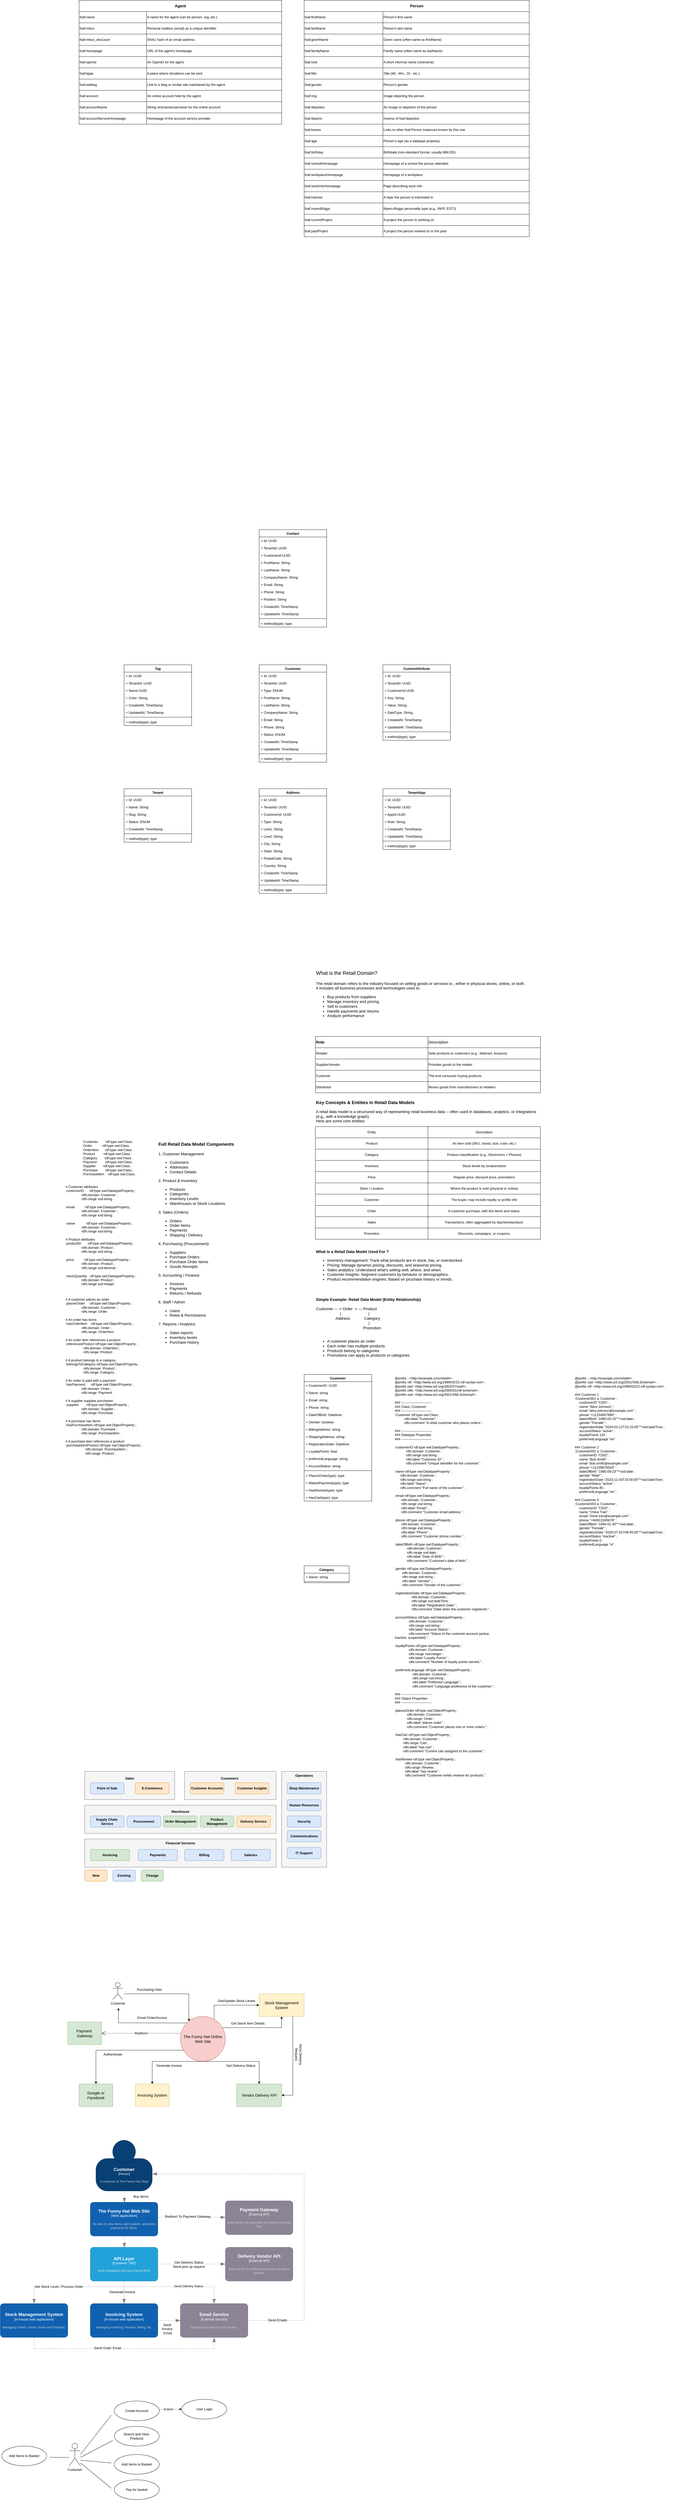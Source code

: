 <mxfile version="28.2.0">
  <diagram name="Page-1" id="uO3HSjiqAgcCygR0lLoJ">
    <mxGraphModel dx="3758" dy="5186" grid="1" gridSize="10" guides="1" tooltips="1" connect="1" arrows="1" fold="1" page="1" pageScale="1" pageWidth="850" pageHeight="1100" math="0" shadow="0">
      <root>
        <mxCell id="0" />
        <mxCell id="1" parent="0" />
        <mxCell id="WBCkLrRlEnQxEytkG0Gb-1" value="&lt;div&gt;&lt;font style=&quot;font-size: 18px;&quot;&gt;What is the Retail Domain?&lt;/font&gt;&lt;br&gt;&lt;br&gt;&lt;/div&gt;&lt;div&gt;The retail domain refers to the industry focused on selling goods or services to , either in physical stores, online, or both.&lt;/div&gt;&lt;div&gt;It includes all business processes and technologies used to:&lt;/div&gt;&lt;div&gt;&lt;ul&gt;&lt;li&gt;Buy products from suppliers&lt;/li&gt;&lt;li&gt;Manage inventory and pricing &lt;br&gt;&lt;/li&gt;&lt;li&gt;Sell to customers&lt;/li&gt;&lt;li&gt;Handle payments and returns&lt;/li&gt;&lt;li&gt;Analyze performance&lt;/li&gt;&lt;/ul&gt;&lt;div&gt;&lt;br&gt;&lt;/div&gt;&lt;/div&gt;" style="text;html=1;align=left;verticalAlign=middle;whiteSpace=wrap;rounded=0;fontSize=14;" parent="1" vertex="1">
          <mxGeometry x="40" y="50" width="800" height="190" as="geometry" />
        </mxCell>
        <mxCell id="WBCkLrRlEnQxEytkG0Gb-2" value="" style="shape=table;startSize=0;container=1;collapsible=0;childLayout=tableLayout;" parent="1" vertex="1">
          <mxGeometry x="40" y="280" width="800" height="200" as="geometry" />
        </mxCell>
        <mxCell id="WBCkLrRlEnQxEytkG0Gb-3" value="" style="shape=tableRow;horizontal=0;startSize=0;swimlaneHead=0;swimlaneBody=0;strokeColor=inherit;top=0;left=0;bottom=0;right=0;collapsible=0;dropTarget=0;fillColor=none;points=[[0,0.5],[1,0.5]];portConstraint=eastwest;" parent="WBCkLrRlEnQxEytkG0Gb-2" vertex="1">
          <mxGeometry width="800" height="40" as="geometry" />
        </mxCell>
        <mxCell id="WBCkLrRlEnQxEytkG0Gb-4" value="&lt;div align=&quot;left&quot;&gt;&lt;font style=&quot;font-size: 14px;&quot;&gt;&lt;b&gt;Role&lt;/b&gt;&lt;/font&gt;&lt;/div&gt;" style="shape=partialRectangle;html=1;whiteSpace=wrap;connectable=0;strokeColor=inherit;overflow=hidden;fillColor=none;top=0;left=0;bottom=0;right=0;pointerEvents=1;align=left;" parent="WBCkLrRlEnQxEytkG0Gb-3" vertex="1">
          <mxGeometry width="400" height="40" as="geometry">
            <mxRectangle width="400" height="40" as="alternateBounds" />
          </mxGeometry>
        </mxCell>
        <mxCell id="WBCkLrRlEnQxEytkG0Gb-5" value="&lt;div align=&quot;left&quot;&gt;&lt;font style=&quot;font-size: 14px;&quot;&gt;Description&lt;/font&gt;&lt;/div&gt;" style="shape=partialRectangle;html=1;whiteSpace=wrap;connectable=0;strokeColor=inherit;overflow=hidden;fillColor=none;top=0;left=0;bottom=0;right=0;pointerEvents=1;align=left;" parent="WBCkLrRlEnQxEytkG0Gb-3" vertex="1">
          <mxGeometry x="400" width="400" height="40" as="geometry">
            <mxRectangle width="400" height="40" as="alternateBounds" />
          </mxGeometry>
        </mxCell>
        <mxCell id="WBCkLrRlEnQxEytkG0Gb-6" value="" style="shape=tableRow;horizontal=0;startSize=0;swimlaneHead=0;swimlaneBody=0;strokeColor=inherit;top=0;left=0;bottom=0;right=0;collapsible=0;dropTarget=0;fillColor=none;points=[[0,0.5],[1,0.5]];portConstraint=eastwest;" parent="WBCkLrRlEnQxEytkG0Gb-2" vertex="1">
          <mxGeometry y="40" width="800" height="40" as="geometry" />
        </mxCell>
        <mxCell id="WBCkLrRlEnQxEytkG0Gb-7" value="Retailer" style="shape=partialRectangle;html=1;whiteSpace=wrap;connectable=0;strokeColor=inherit;overflow=hidden;fillColor=none;top=0;left=0;bottom=0;right=0;pointerEvents=1;align=left;" parent="WBCkLrRlEnQxEytkG0Gb-6" vertex="1">
          <mxGeometry width="400" height="40" as="geometry">
            <mxRectangle width="400" height="40" as="alternateBounds" />
          </mxGeometry>
        </mxCell>
        <mxCell id="WBCkLrRlEnQxEytkG0Gb-8" value="Sells products to customers (e.g., Walmart, Amazon)" style="shape=partialRectangle;html=1;whiteSpace=wrap;connectable=0;strokeColor=inherit;overflow=hidden;fillColor=none;top=0;left=0;bottom=0;right=0;pointerEvents=1;align=left;" parent="WBCkLrRlEnQxEytkG0Gb-6" vertex="1">
          <mxGeometry x="400" width="400" height="40" as="geometry">
            <mxRectangle width="400" height="40" as="alternateBounds" />
          </mxGeometry>
        </mxCell>
        <mxCell id="WBCkLrRlEnQxEytkG0Gb-9" value="" style="shape=tableRow;horizontal=0;startSize=0;swimlaneHead=0;swimlaneBody=0;strokeColor=inherit;top=0;left=0;bottom=0;right=0;collapsible=0;dropTarget=0;fillColor=none;points=[[0,0.5],[1,0.5]];portConstraint=eastwest;" parent="WBCkLrRlEnQxEytkG0Gb-2" vertex="1">
          <mxGeometry y="80" width="800" height="40" as="geometry" />
        </mxCell>
        <mxCell id="WBCkLrRlEnQxEytkG0Gb-10" value="Supplier/Vendor" style="shape=partialRectangle;html=1;whiteSpace=wrap;connectable=0;strokeColor=inherit;overflow=hidden;fillColor=none;top=0;left=0;bottom=0;right=0;pointerEvents=1;align=left;" parent="WBCkLrRlEnQxEytkG0Gb-9" vertex="1">
          <mxGeometry width="400" height="40" as="geometry">
            <mxRectangle width="400" height="40" as="alternateBounds" />
          </mxGeometry>
        </mxCell>
        <mxCell id="WBCkLrRlEnQxEytkG0Gb-11" value="Provides goods to the retailer" style="shape=partialRectangle;html=1;whiteSpace=wrap;connectable=0;strokeColor=inherit;overflow=hidden;fillColor=none;top=0;left=0;bottom=0;right=0;pointerEvents=1;align=left;" parent="WBCkLrRlEnQxEytkG0Gb-9" vertex="1">
          <mxGeometry x="400" width="400" height="40" as="geometry">
            <mxRectangle width="400" height="40" as="alternateBounds" />
          </mxGeometry>
        </mxCell>
        <mxCell id="WBCkLrRlEnQxEytkG0Gb-12" value="" style="shape=tableRow;horizontal=0;startSize=0;swimlaneHead=0;swimlaneBody=0;strokeColor=inherit;top=0;left=0;bottom=0;right=0;collapsible=0;dropTarget=0;fillColor=none;points=[[0,0.5],[1,0.5]];portConstraint=eastwest;" parent="WBCkLrRlEnQxEytkG0Gb-2" vertex="1">
          <mxGeometry y="120" width="800" height="40" as="geometry" />
        </mxCell>
        <mxCell id="WBCkLrRlEnQxEytkG0Gb-13" value="Customer" style="shape=partialRectangle;html=1;whiteSpace=wrap;connectable=0;strokeColor=inherit;overflow=hidden;fillColor=none;top=0;left=0;bottom=0;right=0;pointerEvents=1;align=left;" parent="WBCkLrRlEnQxEytkG0Gb-12" vertex="1">
          <mxGeometry width="400" height="40" as="geometry">
            <mxRectangle width="400" height="40" as="alternateBounds" />
          </mxGeometry>
        </mxCell>
        <mxCell id="WBCkLrRlEnQxEytkG0Gb-14" value="The end consumer buying products" style="shape=partialRectangle;html=1;whiteSpace=wrap;connectable=0;strokeColor=inherit;overflow=hidden;fillColor=none;top=0;left=0;bottom=0;right=0;pointerEvents=1;align=left;" parent="WBCkLrRlEnQxEytkG0Gb-12" vertex="1">
          <mxGeometry x="400" width="400" height="40" as="geometry">
            <mxRectangle width="400" height="40" as="alternateBounds" />
          </mxGeometry>
        </mxCell>
        <mxCell id="WBCkLrRlEnQxEytkG0Gb-15" value="" style="shape=tableRow;horizontal=0;startSize=0;swimlaneHead=0;swimlaneBody=0;strokeColor=inherit;top=0;left=0;bottom=0;right=0;collapsible=0;dropTarget=0;fillColor=none;points=[[0,0.5],[1,0.5]];portConstraint=eastwest;" parent="WBCkLrRlEnQxEytkG0Gb-2" vertex="1">
          <mxGeometry y="160" width="800" height="40" as="geometry" />
        </mxCell>
        <mxCell id="WBCkLrRlEnQxEytkG0Gb-16" value="Distributor" style="shape=partialRectangle;html=1;whiteSpace=wrap;connectable=0;strokeColor=inherit;overflow=hidden;fillColor=none;top=0;left=0;bottom=0;right=0;pointerEvents=1;align=left;" parent="WBCkLrRlEnQxEytkG0Gb-15" vertex="1">
          <mxGeometry width="400" height="40" as="geometry">
            <mxRectangle width="400" height="40" as="alternateBounds" />
          </mxGeometry>
        </mxCell>
        <mxCell id="WBCkLrRlEnQxEytkG0Gb-17" value="Moves goods from manufacturers to retailers" style="shape=partialRectangle;html=1;whiteSpace=wrap;connectable=0;strokeColor=inherit;overflow=hidden;fillColor=none;top=0;left=0;bottom=0;right=0;pointerEvents=1;align=left;" parent="WBCkLrRlEnQxEytkG0Gb-15" vertex="1">
          <mxGeometry x="400" width="400" height="40" as="geometry">
            <mxRectangle width="400" height="40" as="alternateBounds" />
          </mxGeometry>
        </mxCell>
        <mxCell id="WBCkLrRlEnQxEytkG0Gb-19" value="&lt;div align=&quot;left&quot;&gt;&lt;b&gt;&lt;font style=&quot;font-size: 16px;&quot;&gt;Key Concepts &amp;amp; Entities in Retail Data Models&lt;/font&gt;&lt;br&gt;&lt;br&gt;&lt;/b&gt;&lt;/div&gt;&lt;div align=&quot;left&quot;&gt;&lt;font style=&quot;font-size: 14px;&quot;&gt;A retail data model is a structured way of representing retail business data -- often used in databases, analytics, or integrations (e.g., with a knowledge graph).&lt;/font&gt;&lt;/div&gt;&lt;div align=&quot;left&quot;&gt;&lt;font style=&quot;font-size: 14px;&quot;&gt;Here are some core entities:&lt;/font&gt;&lt;/div&gt;&lt;div align=&quot;left&quot;&gt;&lt;font style=&quot;font-size: 14px;&quot;&gt;&lt;br&gt;&lt;/font&gt;&lt;/div&gt;" style="text;html=1;align=left;verticalAlign=middle;whiteSpace=wrap;rounded=0;" parent="1" vertex="1">
          <mxGeometry x="40" y="500" width="800" height="110" as="geometry" />
        </mxCell>
        <mxCell id="WBCkLrRlEnQxEytkG0Gb-20" value="" style="shape=table;startSize=0;container=1;collapsible=0;childLayout=tableLayout;" parent="1" vertex="1">
          <mxGeometry x="40" y="600" width="800" height="400" as="geometry" />
        </mxCell>
        <mxCell id="WBCkLrRlEnQxEytkG0Gb-21" value="" style="shape=tableRow;horizontal=0;startSize=0;swimlaneHead=0;swimlaneBody=0;strokeColor=inherit;top=0;left=0;bottom=0;right=0;collapsible=0;dropTarget=0;fillColor=none;points=[[0,0.5],[1,0.5]];portConstraint=eastwest;" parent="WBCkLrRlEnQxEytkG0Gb-20" vertex="1">
          <mxGeometry width="800" height="40" as="geometry" />
        </mxCell>
        <mxCell id="WBCkLrRlEnQxEytkG0Gb-22" value="Entity" style="shape=partialRectangle;html=1;whiteSpace=wrap;connectable=0;strokeColor=inherit;overflow=hidden;fillColor=none;top=0;left=0;bottom=0;right=0;pointerEvents=1;" parent="WBCkLrRlEnQxEytkG0Gb-21" vertex="1">
          <mxGeometry width="400" height="40" as="geometry">
            <mxRectangle width="400" height="40" as="alternateBounds" />
          </mxGeometry>
        </mxCell>
        <mxCell id="WBCkLrRlEnQxEytkG0Gb-23" value="Description" style="shape=partialRectangle;html=1;whiteSpace=wrap;connectable=0;strokeColor=inherit;overflow=hidden;fillColor=none;top=0;left=0;bottom=0;right=0;pointerEvents=1;" parent="WBCkLrRlEnQxEytkG0Gb-21" vertex="1">
          <mxGeometry x="400" width="400" height="40" as="geometry">
            <mxRectangle width="400" height="40" as="alternateBounds" />
          </mxGeometry>
        </mxCell>
        <mxCell id="WBCkLrRlEnQxEytkG0Gb-24" value="" style="shape=tableRow;horizontal=0;startSize=0;swimlaneHead=0;swimlaneBody=0;strokeColor=inherit;top=0;left=0;bottom=0;right=0;collapsible=0;dropTarget=0;fillColor=none;points=[[0,0.5],[1,0.5]];portConstraint=eastwest;" parent="WBCkLrRlEnQxEytkG0Gb-20" vertex="1">
          <mxGeometry y="40" width="800" height="40" as="geometry" />
        </mxCell>
        <mxCell id="WBCkLrRlEnQxEytkG0Gb-25" value="Product" style="shape=partialRectangle;html=1;whiteSpace=wrap;connectable=0;strokeColor=inherit;overflow=hidden;fillColor=none;top=0;left=0;bottom=0;right=0;pointerEvents=1;" parent="WBCkLrRlEnQxEytkG0Gb-24" vertex="1">
          <mxGeometry width="400" height="40" as="geometry">
            <mxRectangle width="400" height="40" as="alternateBounds" />
          </mxGeometry>
        </mxCell>
        <mxCell id="WBCkLrRlEnQxEytkG0Gb-26" value="An item sold (SKU, brand, size, color, etc.)" style="shape=partialRectangle;html=1;whiteSpace=wrap;connectable=0;strokeColor=inherit;overflow=hidden;fillColor=none;top=0;left=0;bottom=0;right=0;pointerEvents=1;" parent="WBCkLrRlEnQxEytkG0Gb-24" vertex="1">
          <mxGeometry x="400" width="400" height="40" as="geometry">
            <mxRectangle width="400" height="40" as="alternateBounds" />
          </mxGeometry>
        </mxCell>
        <mxCell id="WBCkLrRlEnQxEytkG0Gb-27" value="" style="shape=tableRow;horizontal=0;startSize=0;swimlaneHead=0;swimlaneBody=0;strokeColor=inherit;top=0;left=0;bottom=0;right=0;collapsible=0;dropTarget=0;fillColor=none;points=[[0,0.5],[1,0.5]];portConstraint=eastwest;" parent="WBCkLrRlEnQxEytkG0Gb-20" vertex="1">
          <mxGeometry y="80" width="800" height="40" as="geometry" />
        </mxCell>
        <mxCell id="WBCkLrRlEnQxEytkG0Gb-28" value="Category" style="shape=partialRectangle;html=1;whiteSpace=wrap;connectable=0;strokeColor=inherit;overflow=hidden;fillColor=none;top=0;left=0;bottom=0;right=0;pointerEvents=1;" parent="WBCkLrRlEnQxEytkG0Gb-27" vertex="1">
          <mxGeometry width="400" height="40" as="geometry">
            <mxRectangle width="400" height="40" as="alternateBounds" />
          </mxGeometry>
        </mxCell>
        <mxCell id="WBCkLrRlEnQxEytkG0Gb-29" value="Product classification (e.g., Electronics &amp;gt; Phones)" style="shape=partialRectangle;html=1;whiteSpace=wrap;connectable=0;strokeColor=inherit;overflow=hidden;fillColor=none;top=0;left=0;bottom=0;right=0;pointerEvents=1;" parent="WBCkLrRlEnQxEytkG0Gb-27" vertex="1">
          <mxGeometry x="400" width="400" height="40" as="geometry">
            <mxRectangle width="400" height="40" as="alternateBounds" />
          </mxGeometry>
        </mxCell>
        <mxCell id="WBCkLrRlEnQxEytkG0Gb-30" value="" style="shape=tableRow;horizontal=0;startSize=0;swimlaneHead=0;swimlaneBody=0;strokeColor=inherit;top=0;left=0;bottom=0;right=0;collapsible=0;dropTarget=0;fillColor=none;points=[[0,0.5],[1,0.5]];portConstraint=eastwest;" parent="WBCkLrRlEnQxEytkG0Gb-20" vertex="1">
          <mxGeometry y="120" width="800" height="40" as="geometry" />
        </mxCell>
        <mxCell id="WBCkLrRlEnQxEytkG0Gb-31" value="Inventory" style="shape=partialRectangle;html=1;whiteSpace=wrap;connectable=0;strokeColor=inherit;overflow=hidden;fillColor=none;top=0;left=0;bottom=0;right=0;pointerEvents=1;" parent="WBCkLrRlEnQxEytkG0Gb-30" vertex="1">
          <mxGeometry width="400" height="40" as="geometry">
            <mxRectangle width="400" height="40" as="alternateBounds" />
          </mxGeometry>
        </mxCell>
        <mxCell id="WBCkLrRlEnQxEytkG0Gb-32" value="Stock levels by location/store" style="shape=partialRectangle;html=1;whiteSpace=wrap;connectable=0;strokeColor=inherit;overflow=hidden;fillColor=none;top=0;left=0;bottom=0;right=0;pointerEvents=1;" parent="WBCkLrRlEnQxEytkG0Gb-30" vertex="1">
          <mxGeometry x="400" width="400" height="40" as="geometry">
            <mxRectangle width="400" height="40" as="alternateBounds" />
          </mxGeometry>
        </mxCell>
        <mxCell id="WBCkLrRlEnQxEytkG0Gb-33" value="" style="shape=tableRow;horizontal=0;startSize=0;swimlaneHead=0;swimlaneBody=0;strokeColor=inherit;top=0;left=0;bottom=0;right=0;collapsible=0;dropTarget=0;fillColor=none;points=[[0,0.5],[1,0.5]];portConstraint=eastwest;" parent="WBCkLrRlEnQxEytkG0Gb-20" vertex="1">
          <mxGeometry y="160" width="800" height="40" as="geometry" />
        </mxCell>
        <mxCell id="WBCkLrRlEnQxEytkG0Gb-34" value="Price" style="shape=partialRectangle;html=1;whiteSpace=wrap;connectable=0;strokeColor=inherit;overflow=hidden;fillColor=none;top=0;left=0;bottom=0;right=0;pointerEvents=1;" parent="WBCkLrRlEnQxEytkG0Gb-33" vertex="1">
          <mxGeometry width="400" height="40" as="geometry">
            <mxRectangle width="400" height="40" as="alternateBounds" />
          </mxGeometry>
        </mxCell>
        <mxCell id="WBCkLrRlEnQxEytkG0Gb-35" value="Regular price, discount price, promotions" style="shape=partialRectangle;html=1;whiteSpace=wrap;connectable=0;strokeColor=inherit;overflow=hidden;fillColor=none;top=0;left=0;bottom=0;right=0;pointerEvents=1;" parent="WBCkLrRlEnQxEytkG0Gb-33" vertex="1">
          <mxGeometry x="400" width="400" height="40" as="geometry">
            <mxRectangle width="400" height="40" as="alternateBounds" />
          </mxGeometry>
        </mxCell>
        <mxCell id="WBCkLrRlEnQxEytkG0Gb-36" value="" style="shape=tableRow;horizontal=0;startSize=0;swimlaneHead=0;swimlaneBody=0;strokeColor=inherit;top=0;left=0;bottom=0;right=0;collapsible=0;dropTarget=0;fillColor=none;points=[[0,0.5],[1,0.5]];portConstraint=eastwest;" parent="WBCkLrRlEnQxEytkG0Gb-20" vertex="1">
          <mxGeometry y="200" width="800" height="40" as="geometry" />
        </mxCell>
        <mxCell id="WBCkLrRlEnQxEytkG0Gb-37" value="Store / Location" style="shape=partialRectangle;html=1;whiteSpace=wrap;connectable=0;strokeColor=inherit;overflow=hidden;fillColor=none;top=0;left=0;bottom=0;right=0;pointerEvents=1;" parent="WBCkLrRlEnQxEytkG0Gb-36" vertex="1">
          <mxGeometry width="400" height="40" as="geometry">
            <mxRectangle width="400" height="40" as="alternateBounds" />
          </mxGeometry>
        </mxCell>
        <mxCell id="WBCkLrRlEnQxEytkG0Gb-38" value="Where the product is sold (physical or online)" style="shape=partialRectangle;html=1;whiteSpace=wrap;connectable=0;strokeColor=inherit;overflow=hidden;fillColor=none;top=0;left=0;bottom=0;right=0;pointerEvents=1;" parent="WBCkLrRlEnQxEytkG0Gb-36" vertex="1">
          <mxGeometry x="400" width="400" height="40" as="geometry">
            <mxRectangle width="400" height="40" as="alternateBounds" />
          </mxGeometry>
        </mxCell>
        <mxCell id="WBCkLrRlEnQxEytkG0Gb-39" value="" style="shape=tableRow;horizontal=0;startSize=0;swimlaneHead=0;swimlaneBody=0;strokeColor=inherit;top=0;left=0;bottom=0;right=0;collapsible=0;dropTarget=0;fillColor=none;points=[[0,0.5],[1,0.5]];portConstraint=eastwest;" parent="WBCkLrRlEnQxEytkG0Gb-20" vertex="1">
          <mxGeometry y="240" width="800" height="40" as="geometry" />
        </mxCell>
        <mxCell id="WBCkLrRlEnQxEytkG0Gb-40" value="Customer" style="shape=partialRectangle;html=1;whiteSpace=wrap;connectable=0;strokeColor=inherit;overflow=hidden;fillColor=none;top=0;left=0;bottom=0;right=0;pointerEvents=1;" parent="WBCkLrRlEnQxEytkG0Gb-39" vertex="1">
          <mxGeometry width="400" height="40" as="geometry">
            <mxRectangle width="400" height="40" as="alternateBounds" />
          </mxGeometry>
        </mxCell>
        <mxCell id="WBCkLrRlEnQxEytkG0Gb-41" value="The buyer, may include loyalty or profile info" style="shape=partialRectangle;html=1;whiteSpace=wrap;connectable=0;strokeColor=inherit;overflow=hidden;fillColor=none;top=0;left=0;bottom=0;right=0;pointerEvents=1;" parent="WBCkLrRlEnQxEytkG0Gb-39" vertex="1">
          <mxGeometry x="400" width="400" height="40" as="geometry">
            <mxRectangle width="400" height="40" as="alternateBounds" />
          </mxGeometry>
        </mxCell>
        <mxCell id="WBCkLrRlEnQxEytkG0Gb-42" value="" style="shape=tableRow;horizontal=0;startSize=0;swimlaneHead=0;swimlaneBody=0;strokeColor=inherit;top=0;left=0;bottom=0;right=0;collapsible=0;dropTarget=0;fillColor=none;points=[[0,0.5],[1,0.5]];portConstraint=eastwest;" parent="WBCkLrRlEnQxEytkG0Gb-20" vertex="1">
          <mxGeometry y="280" width="800" height="40" as="geometry" />
        </mxCell>
        <mxCell id="WBCkLrRlEnQxEytkG0Gb-43" value="Order" style="shape=partialRectangle;html=1;whiteSpace=wrap;connectable=0;strokeColor=inherit;overflow=hidden;fillColor=none;top=0;left=0;bottom=0;right=0;pointerEvents=1;" parent="WBCkLrRlEnQxEytkG0Gb-42" vertex="1">
          <mxGeometry width="400" height="40" as="geometry">
            <mxRectangle width="400" height="40" as="alternateBounds" />
          </mxGeometry>
        </mxCell>
        <mxCell id="WBCkLrRlEnQxEytkG0Gb-44" value="A customer purchase, with line items and status." style="shape=partialRectangle;html=1;whiteSpace=wrap;connectable=0;strokeColor=inherit;overflow=hidden;fillColor=none;top=0;left=0;bottom=0;right=0;pointerEvents=1;" parent="WBCkLrRlEnQxEytkG0Gb-42" vertex="1">
          <mxGeometry x="400" width="400" height="40" as="geometry">
            <mxRectangle width="400" height="40" as="alternateBounds" />
          </mxGeometry>
        </mxCell>
        <mxCell id="WBCkLrRlEnQxEytkG0Gb-45" value="" style="shape=tableRow;horizontal=0;startSize=0;swimlaneHead=0;swimlaneBody=0;strokeColor=inherit;top=0;left=0;bottom=0;right=0;collapsible=0;dropTarget=0;fillColor=none;points=[[0,0.5],[1,0.5]];portConstraint=eastwest;" parent="WBCkLrRlEnQxEytkG0Gb-20" vertex="1">
          <mxGeometry y="320" width="800" height="40" as="geometry" />
        </mxCell>
        <mxCell id="WBCkLrRlEnQxEytkG0Gb-46" value="Sales" style="shape=partialRectangle;html=1;whiteSpace=wrap;connectable=0;strokeColor=inherit;overflow=hidden;fillColor=none;top=0;left=0;bottom=0;right=0;pointerEvents=1;" parent="WBCkLrRlEnQxEytkG0Gb-45" vertex="1">
          <mxGeometry width="400" height="40" as="geometry">
            <mxRectangle width="400" height="40" as="alternateBounds" />
          </mxGeometry>
        </mxCell>
        <mxCell id="WBCkLrRlEnQxEytkG0Gb-47" value="Transactions, often aggregated by day/store/product." style="shape=partialRectangle;html=1;whiteSpace=wrap;connectable=0;strokeColor=inherit;overflow=hidden;fillColor=none;top=0;left=0;bottom=0;right=0;pointerEvents=1;" parent="WBCkLrRlEnQxEytkG0Gb-45" vertex="1">
          <mxGeometry x="400" width="400" height="40" as="geometry">
            <mxRectangle width="400" height="40" as="alternateBounds" />
          </mxGeometry>
        </mxCell>
        <mxCell id="WBCkLrRlEnQxEytkG0Gb-48" value="" style="shape=tableRow;horizontal=0;startSize=0;swimlaneHead=0;swimlaneBody=0;strokeColor=inherit;top=0;left=0;bottom=0;right=0;collapsible=0;dropTarget=0;fillColor=none;points=[[0,0.5],[1,0.5]];portConstraint=eastwest;" parent="WBCkLrRlEnQxEytkG0Gb-20" vertex="1">
          <mxGeometry y="360" width="800" height="40" as="geometry" />
        </mxCell>
        <mxCell id="WBCkLrRlEnQxEytkG0Gb-49" value="Promotion" style="shape=partialRectangle;html=1;whiteSpace=wrap;connectable=0;strokeColor=inherit;overflow=hidden;fillColor=none;top=0;left=0;bottom=0;right=0;pointerEvents=1;" parent="WBCkLrRlEnQxEytkG0Gb-48" vertex="1">
          <mxGeometry width="400" height="40" as="geometry">
            <mxRectangle width="400" height="40" as="alternateBounds" />
          </mxGeometry>
        </mxCell>
        <mxCell id="WBCkLrRlEnQxEytkG0Gb-50" value="Discounts, campaigns, or coupons." style="shape=partialRectangle;html=1;whiteSpace=wrap;connectable=0;strokeColor=inherit;overflow=hidden;fillColor=none;top=0;left=0;bottom=0;right=0;pointerEvents=1;" parent="WBCkLrRlEnQxEytkG0Gb-48" vertex="1">
          <mxGeometry x="400" width="400" height="40" as="geometry">
            <mxRectangle width="400" height="40" as="alternateBounds" />
          </mxGeometry>
        </mxCell>
        <mxCell id="WBCkLrRlEnQxEytkG0Gb-51" value="&lt;div&gt;&lt;b&gt;What Is a Retail Data Model Used For ?&lt;/b&gt;&lt;/div&gt;&lt;div&gt;&lt;ul&gt;&lt;li&gt;Inventory management: Track what products are in stock, low, or overstocked.&lt;/li&gt;&lt;li&gt;Pricing: Manage dynamic pricing, discounts, and seasonal pricing.&lt;/li&gt;&lt;li&gt;Sales analytics: Understand what&#39;s selling well, where, and when.&lt;/li&gt;&lt;li&gt;Customer insights: Segment customers by behavior or demographics.&lt;/li&gt;&lt;li&gt;Product recommendation engines: Based on pruchase history or trends.&lt;br&gt;&lt;/li&gt;&lt;/ul&gt;&lt;/div&gt;" style="text;html=1;align=left;verticalAlign=middle;whiteSpace=wrap;rounded=0;fontSize=14;" parent="1" vertex="1">
          <mxGeometry x="40" y="1040" width="800" height="120" as="geometry" />
        </mxCell>
        <mxCell id="WBCkLrRlEnQxEytkG0Gb-52" value="&lt;div&gt;&lt;b&gt;Simple Example: Retail Data Model (Entity Relationship)&lt;/b&gt;&lt;/div&gt;&lt;div&gt;&lt;br&gt;&lt;/div&gt;&lt;div&gt;Customer --- &amp;lt; Order&amp;nbsp; &amp;gt; --- Product &lt;br&gt;&lt;/div&gt;&lt;div&gt;&amp;nbsp;&amp;nbsp;&amp;nbsp;&amp;nbsp;&amp;nbsp;&amp;nbsp;&amp;nbsp;&amp;nbsp;&amp;nbsp;&amp;nbsp;&amp;nbsp;&amp;nbsp;&amp;nbsp;&amp;nbsp;&amp;nbsp;&amp;nbsp;&amp;nbsp;&amp;nbsp;&amp;nbsp;&amp;nbsp;&amp;nbsp; |&amp;nbsp;&amp;nbsp;&amp;nbsp;&amp;nbsp;&amp;nbsp;&amp;nbsp;&amp;nbsp;&amp;nbsp;&amp;nbsp;&amp;nbsp;&amp;nbsp;&amp;nbsp;&amp;nbsp;&amp;nbsp;&amp;nbsp;&amp;nbsp;&amp;nbsp;&amp;nbsp;&amp;nbsp;&amp;nbsp;&amp;nbsp;&amp;nbsp;&amp;nbsp;&amp;nbsp; |&lt;/div&gt;&lt;div&gt;&amp;nbsp;&amp;nbsp;&amp;nbsp;&amp;nbsp;&amp;nbsp;&amp;nbsp;&amp;nbsp;&amp;nbsp;&amp;nbsp;&amp;nbsp;&amp;nbsp;&amp;nbsp;&amp;nbsp;&amp;nbsp;&amp;nbsp;&amp;nbsp;&amp;nbsp; Address&amp;nbsp;&amp;nbsp;&amp;nbsp;&amp;nbsp;&amp;nbsp;&amp;nbsp;&amp;nbsp;&amp;nbsp;&amp;nbsp;&amp;nbsp;&amp;nbsp;&amp;nbsp; Category&lt;br&gt;&amp;nbsp;&amp;nbsp;&amp;nbsp;&amp;nbsp;&amp;nbsp;&amp;nbsp;&amp;nbsp;&amp;nbsp;&amp;nbsp;&amp;nbsp;&amp;nbsp;&amp;nbsp;&amp;nbsp;&amp;nbsp;&amp;nbsp;&amp;nbsp;&amp;nbsp;&amp;nbsp;&amp;nbsp;&amp;nbsp;&amp;nbsp;&amp;nbsp;&amp;nbsp;&amp;nbsp;&amp;nbsp;&amp;nbsp;&amp;nbsp;&amp;nbsp;&amp;nbsp;&amp;nbsp;&amp;nbsp;&amp;nbsp;&amp;nbsp;&amp;nbsp;&amp;nbsp;&amp;nbsp;&amp;nbsp;&amp;nbsp;&amp;nbsp;&amp;nbsp;&amp;nbsp;&amp;nbsp;&amp;nbsp;&amp;nbsp;&amp;nbsp;&amp;nbsp;&amp;nbsp; |&lt;/div&gt;&lt;div&gt;&amp;nbsp;&amp;nbsp;&amp;nbsp;&amp;nbsp;&amp;nbsp;&amp;nbsp;&amp;nbsp;&amp;nbsp;&amp;nbsp;&amp;nbsp;&amp;nbsp;&amp;nbsp;&amp;nbsp;&amp;nbsp;&amp;nbsp;&amp;nbsp;&amp;nbsp;&amp;nbsp;&amp;nbsp;&amp;nbsp;&amp;nbsp;&amp;nbsp;&amp;nbsp;&amp;nbsp;&amp;nbsp;&amp;nbsp;&amp;nbsp;&amp;nbsp;&amp;nbsp;&amp;nbsp;&amp;nbsp;&amp;nbsp;&amp;nbsp;&amp;nbsp;&amp;nbsp;&amp;nbsp;&amp;nbsp;&amp;nbsp;&amp;nbsp;&amp;nbsp;&amp;nbsp;&amp;nbsp; Promotion&lt;/div&gt;&lt;div&gt;&lt;br&gt;&lt;/div&gt;&lt;div&gt;&lt;ul&gt;&lt;li&gt;A customer places an order&lt;/li&gt;&lt;li&gt;Each order has multiple products&lt;/li&gt;&lt;li&gt;Products belong to categories&lt;/li&gt;&lt;li&gt;Promotions can apply to products or categories&lt;br&gt;&lt;/li&gt;&lt;/ul&gt;&lt;/div&gt;" style="text;html=1;align=left;verticalAlign=middle;whiteSpace=wrap;rounded=0;fontSize=14;" parent="1" vertex="1">
          <mxGeometry x="40" y="1200" width="790" height="240" as="geometry" />
        </mxCell>
        <mxCell id="i7XMFBIdNLqyE7T31VC0-1" value="Category" style="swimlane;fontStyle=1;align=center;verticalAlign=top;childLayout=stackLayout;horizontal=1;startSize=26;horizontalStack=0;resizeParent=1;resizeParentMax=0;resizeLast=0;collapsible=1;marginBottom=0;whiteSpace=wrap;html=1;" parent="1" vertex="1">
          <mxGeometry y="2160" width="160" height="60" as="geometry" />
        </mxCell>
        <mxCell id="i7XMFBIdNLqyE7T31VC0-2" value="+ Name: string" style="text;strokeColor=none;fillColor=none;align=left;verticalAlign=top;spacingLeft=4;spacingRight=4;overflow=hidden;rotatable=0;points=[[0,0.5],[1,0.5]];portConstraint=eastwest;whiteSpace=wrap;html=1;" parent="i7XMFBIdNLqyE7T31VC0-1" vertex="1">
          <mxGeometry y="26" width="160" height="26" as="geometry" />
        </mxCell>
        <mxCell id="i7XMFBIdNLqyE7T31VC0-3" value="" style="line;strokeWidth=1;fillColor=none;align=left;verticalAlign=middle;spacingTop=-1;spacingLeft=3;spacingRight=3;rotatable=0;labelPosition=right;points=[];portConstraint=eastwest;strokeColor=inherit;" parent="i7XMFBIdNLqyE7T31VC0-1" vertex="1">
          <mxGeometry y="52" width="160" height="8" as="geometry" />
        </mxCell>
        <mxCell id="i7XMFBIdNLqyE7T31VC0-5" value="Customer" style="swimlane;fontStyle=1;align=center;verticalAlign=top;childLayout=stackLayout;horizontal=1;startSize=26;horizontalStack=0;resizeParent=1;resizeParentMax=0;resizeLast=0;collapsible=1;marginBottom=0;whiteSpace=wrap;html=1;" parent="1" vertex="1">
          <mxGeometry y="1480" width="240" height="450" as="geometry" />
        </mxCell>
        <mxCell id="i7XMFBIdNLqyE7T31VC0-15" value="+ CustomerID: UUID" style="text;strokeColor=none;fillColor=none;align=left;verticalAlign=top;spacingLeft=4;spacingRight=4;overflow=hidden;rotatable=0;points=[[0,0.5],[1,0.5]];portConstraint=eastwest;whiteSpace=wrap;html=1;" parent="i7XMFBIdNLqyE7T31VC0-5" vertex="1">
          <mxGeometry y="26" width="240" height="26" as="geometry" />
        </mxCell>
        <mxCell id="i7XMFBIdNLqyE7T31VC0-9" value="+ Name: string" style="text;strokeColor=none;fillColor=none;align=left;verticalAlign=top;spacingLeft=4;spacingRight=4;overflow=hidden;rotatable=0;points=[[0,0.5],[1,0.5]];portConstraint=eastwest;whiteSpace=wrap;html=1;" parent="i7XMFBIdNLqyE7T31VC0-5" vertex="1">
          <mxGeometry y="52" width="240" height="26" as="geometry" />
        </mxCell>
        <mxCell id="i7XMFBIdNLqyE7T31VC0-6" value="+ Email: string" style="text;strokeColor=none;fillColor=none;align=left;verticalAlign=top;spacingLeft=4;spacingRight=4;overflow=hidden;rotatable=0;points=[[0,0.5],[1,0.5]];portConstraint=eastwest;whiteSpace=wrap;html=1;" parent="i7XMFBIdNLqyE7T31VC0-5" vertex="1">
          <mxGeometry y="78" width="240" height="26" as="geometry" />
        </mxCell>
        <mxCell id="i7XMFBIdNLqyE7T31VC0-16" value="+ Phone: string" style="text;strokeColor=none;fillColor=none;align=left;verticalAlign=top;spacingLeft=4;spacingRight=4;overflow=hidden;rotatable=0;points=[[0,0.5],[1,0.5]];portConstraint=eastwest;whiteSpace=wrap;html=1;" parent="i7XMFBIdNLqyE7T31VC0-5" vertex="1">
          <mxGeometry y="104" width="240" height="26" as="geometry" />
        </mxCell>
        <mxCell id="i7XMFBIdNLqyE7T31VC0-17" value="+ DateOfBirth: Datetime" style="text;strokeColor=none;fillColor=none;align=left;verticalAlign=top;spacingLeft=4;spacingRight=4;overflow=hidden;rotatable=0;points=[[0,0.5],[1,0.5]];portConstraint=eastwest;whiteSpace=wrap;html=1;" parent="i7XMFBIdNLqyE7T31VC0-5" vertex="1">
          <mxGeometry y="130" width="240" height="26" as="geometry" />
        </mxCell>
        <mxCell id="i7XMFBIdNLqyE7T31VC0-18" value="+ Gender: boolean" style="text;strokeColor=none;fillColor=none;align=left;verticalAlign=top;spacingLeft=4;spacingRight=4;overflow=hidden;rotatable=0;points=[[0,0.5],[1,0.5]];portConstraint=eastwest;whiteSpace=wrap;html=1;" parent="i7XMFBIdNLqyE7T31VC0-5" vertex="1">
          <mxGeometry y="156" width="240" height="26" as="geometry" />
        </mxCell>
        <mxCell id="i7XMFBIdNLqyE7T31VC0-20" value="+ BillingAddress: string" style="text;strokeColor=none;fillColor=none;align=left;verticalAlign=top;spacingLeft=4;spacingRight=4;overflow=hidden;rotatable=0;points=[[0,0.5],[1,0.5]];portConstraint=eastwest;whiteSpace=wrap;html=1;" parent="i7XMFBIdNLqyE7T31VC0-5" vertex="1">
          <mxGeometry y="182" width="240" height="26" as="geometry" />
        </mxCell>
        <mxCell id="i7XMFBIdNLqyE7T31VC0-19" value="+ ShippingAddress: string" style="text;strokeColor=none;fillColor=none;align=left;verticalAlign=top;spacingLeft=4;spacingRight=4;overflow=hidden;rotatable=0;points=[[0,0.5],[1,0.5]];portConstraint=eastwest;whiteSpace=wrap;html=1;" parent="i7XMFBIdNLqyE7T31VC0-5" vertex="1">
          <mxGeometry y="208" width="240" height="26" as="geometry" />
        </mxCell>
        <mxCell id="i7XMFBIdNLqyE7T31VC0-22" value="+ RegistrationDate: Datetime" style="text;strokeColor=none;fillColor=none;align=left;verticalAlign=top;spacingLeft=4;spacingRight=4;overflow=hidden;rotatable=0;points=[[0,0.5],[1,0.5]];portConstraint=eastwest;whiteSpace=wrap;html=1;" parent="i7XMFBIdNLqyE7T31VC0-5" vertex="1">
          <mxGeometry y="234" width="240" height="26" as="geometry" />
        </mxCell>
        <mxCell id="i7XMFBIdNLqyE7T31VC0-21" value="+ LoyaltyPoints: float" style="text;strokeColor=none;fillColor=none;align=left;verticalAlign=top;spacingLeft=4;spacingRight=4;overflow=hidden;rotatable=0;points=[[0,0.5],[1,0.5]];portConstraint=eastwest;whiteSpace=wrap;html=1;" parent="i7XMFBIdNLqyE7T31VC0-5" vertex="1">
          <mxGeometry y="260" width="240" height="26" as="geometry" />
        </mxCell>
        <mxCell id="i7XMFBIdNLqyE7T31VC0-23" value="+ preferredLanguage: string" style="text;strokeColor=none;fillColor=none;align=left;verticalAlign=top;spacingLeft=4;spacingRight=4;overflow=hidden;rotatable=0;points=[[0,0.5],[1,0.5]];portConstraint=eastwest;whiteSpace=wrap;html=1;" parent="i7XMFBIdNLqyE7T31VC0-5" vertex="1">
          <mxGeometry y="286" width="240" height="26" as="geometry" />
        </mxCell>
        <mxCell id="i7XMFBIdNLqyE7T31VC0-24" value="+ AccountStatus: string" style="text;strokeColor=none;fillColor=none;align=left;verticalAlign=top;spacingLeft=4;spacingRight=4;overflow=hidden;rotatable=0;points=[[0,0.5],[1,0.5]];portConstraint=eastwest;whiteSpace=wrap;html=1;" parent="i7XMFBIdNLqyE7T31VC0-5" vertex="1">
          <mxGeometry y="312" width="240" height="26" as="geometry" />
        </mxCell>
        <mxCell id="i7XMFBIdNLqyE7T31VC0-7" value="" style="line;strokeWidth=1;fillColor=none;align=left;verticalAlign=middle;spacingTop=-1;spacingLeft=3;spacingRight=3;rotatable=0;labelPosition=right;points=[];portConstraint=eastwest;strokeColor=inherit;" parent="i7XMFBIdNLqyE7T31VC0-5" vertex="1">
          <mxGeometry y="338" width="240" height="8" as="geometry" />
        </mxCell>
        <mxCell id="i7XMFBIdNLqyE7T31VC0-29" value="+ PlacesOrder(type): type" style="text;strokeColor=none;fillColor=none;align=left;verticalAlign=top;spacingLeft=4;spacingRight=4;overflow=hidden;rotatable=0;points=[[0,0.5],[1,0.5]];portConstraint=eastwest;whiteSpace=wrap;html=1;" parent="i7XMFBIdNLqyE7T31VC0-5" vertex="1">
          <mxGeometry y="346" width="240" height="26" as="geometry" />
        </mxCell>
        <mxCell id="i7XMFBIdNLqyE7T31VC0-30" value="+ MakesPayment(type): type" style="text;strokeColor=none;fillColor=none;align=left;verticalAlign=top;spacingLeft=4;spacingRight=4;overflow=hidden;rotatable=0;points=[[0,0.5],[1,0.5]];portConstraint=eastwest;whiteSpace=wrap;html=1;" parent="i7XMFBIdNLqyE7T31VC0-5" vertex="1">
          <mxGeometry y="372" width="240" height="26" as="geometry" />
        </mxCell>
        <mxCell id="i7XMFBIdNLqyE7T31VC0-31" value="+ HasReview(type): type" style="text;strokeColor=none;fillColor=none;align=left;verticalAlign=top;spacingLeft=4;spacingRight=4;overflow=hidden;rotatable=0;points=[[0,0.5],[1,0.5]];portConstraint=eastwest;whiteSpace=wrap;html=1;" parent="i7XMFBIdNLqyE7T31VC0-5" vertex="1">
          <mxGeometry y="398" width="240" height="26" as="geometry" />
        </mxCell>
        <mxCell id="i7XMFBIdNLqyE7T31VC0-32" value="+ HasCart(type): type" style="text;strokeColor=none;fillColor=none;align=left;verticalAlign=top;spacingLeft=4;spacingRight=4;overflow=hidden;rotatable=0;points=[[0,0.5],[1,0.5]];portConstraint=eastwest;whiteSpace=wrap;html=1;" parent="i7XMFBIdNLqyE7T31VC0-5" vertex="1">
          <mxGeometry y="424" width="240" height="26" as="geometry" />
        </mxCell>
        <mxCell id="i7XMFBIdNLqyE7T31VC0-10" value="&lt;div&gt;&lt;b&gt;&lt;font style=&quot;font-size: 16px;&quot;&gt;Full Retail Data Model Components&lt;/font&gt;&lt;/b&gt;&lt;/div&gt;&lt;div&gt;&lt;br&gt;&lt;/div&gt;&lt;div&gt;1. Customer Management&lt;/div&gt;&lt;div&gt;&lt;ul&gt;&lt;li&gt; Customers&lt;/li&gt;&lt;li&gt;Addresses&lt;/li&gt;&lt;li&gt;Contact Details&lt;/li&gt;&lt;/ul&gt;&lt;div&gt;2. Product &amp;amp; Inventory&lt;/div&gt;&lt;div&gt;&lt;ul&gt;&lt;li&gt;Products &lt;br&gt;&lt;/li&gt;&lt;li&gt;Categories &lt;br&gt;&lt;/li&gt;&lt;li&gt;Inventory Levels&lt;/li&gt;&lt;li&gt;Warehouses or Stock Locations&lt;/li&gt;&lt;/ul&gt;&lt;div&gt;3. Sales (Orders)&lt;/div&gt;&lt;div&gt;&lt;ul&gt;&lt;li&gt;Orders &lt;br&gt;&lt;/li&gt;&lt;li&gt;Order Items &lt;br&gt;&lt;/li&gt;&lt;li&gt;Payments&lt;/li&gt;&lt;li&gt;Shipping / Delivery&lt;/li&gt;&lt;/ul&gt;&lt;div&gt;4. Purchasing (Procurement)&lt;/div&gt;&lt;div&gt;&lt;ul&gt;&lt;li&gt;Suppliers &lt;br&gt;&lt;/li&gt;&lt;li&gt;Purchase Orders &lt;br&gt;&lt;/li&gt;&lt;li&gt;Purchase Order Items&lt;/li&gt;&lt;li&gt;Goods Receipts &lt;br&gt;&lt;/li&gt;&lt;/ul&gt;&lt;div&gt;5. Accounting / Finance &lt;br&gt;&lt;/div&gt;&lt;div&gt;&lt;ul&gt;&lt;li&gt;Invoices &lt;br&gt;&lt;/li&gt;&lt;li&gt;Payments&lt;/li&gt;&lt;li&gt;Returns / Refunds&lt;/li&gt;&lt;/ul&gt;&lt;div&gt;6. Staff / Admin&lt;/div&gt;&lt;div&gt;&lt;ul&gt;&lt;li&gt;Users &lt;br&gt;&lt;/li&gt;&lt;li&gt;Roles &amp;amp; Permissions&lt;/li&gt;&lt;/ul&gt;&lt;div&gt;7. Reports / Analytics&lt;/div&gt;&lt;div&gt;&lt;ul&gt;&lt;li&gt;Sales reports&lt;/li&gt;&lt;li&gt;Inventory levels &lt;br&gt;&lt;/li&gt;&lt;li&gt;Purchase history&lt;br&gt;&lt;/li&gt;&lt;/ul&gt;&lt;/div&gt;&lt;/div&gt;&lt;/div&gt;&lt;/div&gt;&lt;/div&gt;&lt;/div&gt;&lt;/div&gt;" style="text;html=1;align=left;verticalAlign=middle;whiteSpace=wrap;rounded=0;fontSize=14;" parent="1" vertex="1">
          <mxGeometry x="-520" y="640" width="520" height="760" as="geometry" />
        </mxCell>
        <mxCell id="i7XMFBIdNLqyE7T31VC0-11" value=":Customer        rdf:type owl:Class .&#xa;:Order           rdf:type owl:Class .&#xa;:OrderItem       rdf:type owl:Class .&#xa;:Product         rdf:type owl:Class .&#xa;:Category        rdf:type owl:Class .&#xa;:Payment         rdf:type owl:Class .&#xa;:Supplier        rdf:type owl:Class .&#xa;:Purchase        rdf:type owl:Class .&#xa;:PurchaseItem    rdf:type owl:Class ." style="text;whiteSpace=wrap;" parent="1" vertex="1">
          <mxGeometry x="-790" y="640" width="230" height="150" as="geometry" />
        </mxCell>
        <mxCell id="i7XMFBIdNLqyE7T31VC0-12" value="# Customer attributes&#xa;:customerID      rdf:type owl:DatatypeProperty ;&#xa;                 rdfs:domain :Customer ;&#xa;                 rdfs:range xsd:string .&#xa;&#xa;:email           rdf:type owl:DatatypeProperty ;&#xa;                 rdfs:domain :Customer ;&#xa;                 rdfs:range xsd:string .&#xa;&#xa;:name            rdf:type owl:DatatypeProperty ;&#xa;                 rdfs:domain :Customer ;&#xa;                 rdfs:range xsd:string .&#xa;&#xa;# Product attributes&#xa;:productID       rdf:type owl:DatatypeProperty ;&#xa;                 rdfs:domain :Product ;&#xa;                 rdfs:range xsd:string .&#xa;&#xa;:price           rdf:type owl:DatatypeProperty ;&#xa;                 rdfs:domain :Product ;&#xa;                 rdfs:range xsd:decimal .&#xa;&#xa;:stockQuantity   rdf:type owl:DatatypeProperty ;&#xa;                 rdfs:domain :Product ;&#xa;                 rdfs:range xsd:integer ." style="text;whiteSpace=wrap;" parent="1" vertex="1">
          <mxGeometry x="-850" y="800" width="290" height="380" as="geometry" />
        </mxCell>
        <mxCell id="i7XMFBIdNLqyE7T31VC0-13" value="# A customer places an order&#xa;:placesOrder     rdf:type owl:ObjectProperty ;&#xa;                 rdfs:domain :Customer ;&#xa;                 rdfs:range :Order .&#xa;&#xa;# An order has items&#xa;:hasOrderItem    rdf:type owl:ObjectProperty ;&#xa;                 rdfs:domain :Order ;&#xa;                 rdfs:range :OrderItem .&#xa;&#xa;# An order item references a product&#xa;:referencesProduct rdf:type owl:ObjectProperty ;&#xa;                   rdfs:domain :OrderItem ;&#xa;                   rdfs:range :Product .&#xa;&#xa;# A product belongs to a category&#xa;:belongsToCategory rdf:type owl:ObjectProperty ;&#xa;                   rdfs:domain :Product ;&#xa;                   rdfs:range :Category .&#xa;&#xa;# An order is paid with a payment&#xa;:hasPayment      rdf:type owl:ObjectProperty ;&#xa;                 rdfs:domain :Order ;&#xa;                 rdfs:range :Payment .&#xa;&#xa;# A supplier supplies purchases&#xa;:supplies        rdf:type owl:ObjectProperty ;&#xa;                 rdfs:domain :Supplier ;&#xa;                 rdfs:range :Purchase .&#xa;&#xa;# A purchase has items&#xa;:hasPurchaseItem rdf:type owl:ObjectProperty ;&#xa;                 rdfs:domain :Purchase ;&#xa;                 rdfs:range :PurchaseItem .&#xa;&#xa;# A purchase item references a product&#xa;:purchaseItemProduct rdf:type owl:ObjectProperty ;&#xa;                     rdfs:domain :PurchaseItem ;&#xa;                     rdfs:range :Product ." style="text;whiteSpace=wrap;" parent="1" vertex="1">
          <mxGeometry x="-850" y="1200" width="300" height="590" as="geometry" />
        </mxCell>
        <UserObject label="@prefix : &lt;http://example.com/retail#&gt; .&#xa;@prefix rdf: &lt;http://www.w3.org/1999/02/22-rdf-syntax-ns#&gt; .&#xa;@prefix owl: &lt;http://www.w3.org/2002/07/owl#&gt; .&#xa;@prefix rdfs: &lt;http://www.w3.org/2000/01/rdf-schema#&gt; .&#xa;@prefix xsd: &lt;http://www.w3.org/2001/XMLSchema#&gt; .&#xa;&#xa;### ---------------------------&#xa;### Class: Customer&#xa;### ---------------------------&#xa;:Customer rdf:type owl:Class ;&#xa;          rdfs:label &quot;Customer&quot; ;&#xa;          rdfs:comment &quot;A retail customer who places orders.&quot; .&#xa;&#xa;### ---------------------------&#xa;### Datatype Properties&#xa;### ---------------------------&#xa;&#xa;:customerID rdf:type owl:DatatypeProperty ;&#xa;            rdfs:domain :Customer ;&#xa;            rdfs:range xsd:string ;&#xa;            rdfs:label &quot;Customer ID&quot; ;&#xa;            rdfs:comment &quot;Unique identifier for the customer.&quot; .&#xa;&#xa;:name rdf:type owl:DatatypeProperty ;&#xa;      rdfs:domain :Customer ;&#xa;      rdfs:range xsd:string ;&#xa;      rdfs:label &quot;Name&quot; ;&#xa;      rdfs:comment &quot;Full name of the customer.&quot; .&#xa;&#xa;:email rdf:type owl:DatatypeProperty ;&#xa;       rdfs:domain :Customer ;&#xa;       rdfs:range xsd:string ;&#xa;       rdfs:label &quot;Email&quot; ;&#xa;       rdfs:comment &quot;Customer email address.&quot; .&#xa;&#xa;:phone rdf:type owl:DatatypeProperty ;&#xa;       rdfs:domain :Customer ;&#xa;       rdfs:range xsd:string ;&#xa;       rdfs:label &quot;Phone&quot; ;&#xa;       rdfs:comment &quot;Customer phone number.&quot; .&#xa;&#xa;:dateOfBirth rdf:type owl:DatatypeProperty ;&#xa;             rdfs:domain :Customer ;&#xa;             rdfs:range xsd:date ;&#xa;             rdfs:label &quot;Date of Birth&quot; ;&#xa;             rdfs:comment &quot;Customer&#39;s date of birth.&quot; .&#xa;&#xa;:gender rdf:type owl:DatatypeProperty ;&#xa;        rdfs:domain :Customer ;&#xa;        rdfs:range xsd:string ;&#xa;        rdfs:label &quot;Gender&quot; ;&#xa;        rdfs:comment &quot;Gender of the customer.&quot; .&#xa;&#xa;:registrationDate rdf:type owl:DatatypeProperty ;&#xa;                  rdfs:domain :Customer ;&#xa;                  rdfs:range xsd:dateTime ;&#xa;                  rdfs:label &quot;Registration Date&quot; ;&#xa;                  rdfs:comment &quot;Date when the customer registered.&quot; .&#xa;&#xa;:accountStatus rdf:type owl:DatatypeProperty ;&#xa;               rdfs:domain :Customer ;&#xa;               rdfs:range xsd:string ;&#xa;               rdfs:label &quot;Account Status&quot; ;&#xa;               rdfs:comment &quot;Status of the customer account (active, inactive, suspended).&quot; .&#xa;&#xa;:loyaltyPoints rdf:type owl:DatatypeProperty ;&#xa;               rdfs:domain :Customer ;&#xa;               rdfs:range xsd:integer ;&#xa;               rdfs:label &quot;Loyalty Points&quot; ;&#xa;               rdfs:comment &quot;Number of loyalty points earned.&quot; .&#xa;&#xa;:preferredLanguage rdf:type owl:DatatypeProperty ;&#xa;                   rdfs:domain :Customer ;&#xa;                   rdfs:range xsd:string ;&#xa;                   rdfs:label &quot;Preferred Language&quot; ;&#xa;                   rdfs:comment &quot;Language preference of the customer.&quot; .&#xa;&#xa;### ---------------------------&#xa;### Object Properties&#xa;### ---------------------------&#xa;&#xa;:placesOrder rdf:type owl:ObjectProperty ;&#xa;             rdfs:domain :Customer ;&#xa;             rdfs:range :Order ;&#xa;             rdfs:label &quot;places order&quot; ;&#xa;             rdfs:comment &quot;Customer places one or more orders.&quot; .&#xa;&#xa;:hasCart rdf:type owl:ObjectProperty ;&#xa;         rdfs:domain :Customer ;&#xa;         rdfs:range :Cart ;&#xa;         rdfs:label &quot;has cart&quot; ;&#xa;         rdfs:comment &quot;Current cart assigned to the customer.&quot; .&#xa;&#xa;:hasReview rdf:type owl:ObjectProperty ;&#xa;           rdfs:domain :Customer ;&#xa;           rdfs:range :Review ;&#xa;           rdfs:label &quot;has review&quot; ;&#xa;           rdfs:comment &quot;Customer writes reviews for products.&quot; ." link="@prefix : &lt;http://example.com/retail#&gt; .&#xa;@prefix rdf: &lt;http://www.w3.org/1999/02/22-rdf-syntax-ns#&gt; .&#xa;@prefix owl: &lt;http://www.w3.org/2002/07/owl#&gt; .&#xa;@prefix rdfs: &lt;http://www.w3.org/2000/01/rdf-schema#&gt; .&#xa;@prefix xsd: &lt;http://www.w3.org/2001/XMLSchema#&gt; .&#xa;&#xa;### ---------------------------&#xa;### Class: Customer&#xa;### ---------------------------&#xa;:Customer rdf:type owl:Class ;&#xa;          rdfs:label &quot;Customer&quot; ;&#xa;          rdfs:comment &quot;A retail customer who places orders.&quot; .&#xa;&#xa;### ---------------------------&#xa;### Datatype Properties&#xa;### ---------------------------&#xa;&#xa;:customerID rdf:type owl:DatatypeProperty ;&#xa;            rdfs:domain :Customer ;&#xa;            rdfs:range xsd:string ;&#xa;            rdfs:label &quot;Customer ID&quot; ;&#xa;            rdfs:comment &quot;Unique identifier for the customer.&quot; .&#xa;&#xa;:name rdf:type owl:DatatypeProperty ;&#xa;      rdfs:domain :Customer ;&#xa;      rdfs:range xsd:string ;&#xa;      rdfs:label &quot;Name&quot; ;&#xa;      rdfs:comment &quot;Full name of the customer.&quot; .&#xa;&#xa;:email rdf:type owl:DatatypeProperty ;&#xa;       rdfs:domain :Customer ;&#xa;       rdfs:range xsd:string ;&#xa;       rdfs:label &quot;Email&quot; ;&#xa;       rdfs:comment &quot;Customer email address.&quot; .&#xa;&#xa;:phone rdf:type owl:DatatypeProperty ;&#xa;       rdfs:domain :Customer ;&#xa;       rdfs:range xsd:string ;&#xa;       rdfs:label &quot;Phone&quot; ;&#xa;       rdfs:comment &quot;Customer phone number.&quot; .&#xa;&#xa;:dateOfBirth rdf:type owl:DatatypeProperty ;&#xa;             rdfs:domain :Customer ;&#xa;             rdfs:range xsd:date ;&#xa;             rdfs:label &quot;Date of Birth&quot; ;&#xa;             rdfs:comment &quot;Customer&#39;s date of birth.&quot; .&#xa;&#xa;:gender rdf:type owl:DatatypeProperty ;&#xa;        rdfs:domain :Customer ;&#xa;        rdfs:range xsd:string ;&#xa;        rdfs:label &quot;Gender&quot; ;&#xa;        rdfs:comment &quot;Gender of the customer.&quot; .&#xa;&#xa;:registrationDate rdf:type owl:DatatypeProperty ;&#xa;                  rdfs:domain :Customer ;&#xa;                  rdfs:range xsd:dateTime ;&#xa;                  rdfs:label &quot;Registration Date&quot; ;&#xa;                  rdfs:comment &quot;Date when the customer registered.&quot; .&#xa;&#xa;:accountStatus rdf:type owl:DatatypeProperty ;&#xa;               rdfs:domain :Customer ;&#xa;               rdfs:range xsd:string ;&#xa;               rdfs:label &quot;Account Status&quot; ;&#xa;               rdfs:comment &quot;Status of the customer account (active, inactive, suspended).&quot; .&#xa;&#xa;:loyaltyPoints rdf:type owl:DatatypeProperty ;&#xa;               rdfs:domain :Customer ;&#xa;               rdfs:range xsd:integer ;&#xa;               rdfs:label &quot;Loyalty Points&quot; ;&#xa;               rdfs:comment &quot;Number of loyalty points earned.&quot; .&#xa;&#xa;:preferredLanguage rdf:type owl:DatatypeProperty ;&#xa;                   rdfs:domain :Customer ;&#xa;                   rdfs:range xsd:string ;&#xa;                   rdfs:label &quot;Preferred Language&quot; ;&#xa;                   rdfs:comment &quot;Language preference of the customer.&quot; .&#xa;&#xa;### ---------------------------&#xa;### Object Properties&#xa;### ---------------------------&#xa;&#xa;:placesOrder rdf:type owl:ObjectProperty ;&#xa;             rdfs:domain :Customer ;&#xa;             rdfs:range :Order ;&#xa;             rdfs:label &quot;places order&quot; ;&#xa;             rdfs:comment &quot;Customer places one or more orders.&quot; .&#xa;&#xa;:hasCart rdf:type owl:ObjectProperty ;&#xa;         rdfs:domain :Customer ;&#xa;         rdfs:range :Cart ;&#xa;         rdfs:label &quot;has cart&quot; ;&#xa;         rdfs:comment &quot;Current cart assigned to the customer.&quot; .&#xa;&#xa;:hasReview rdf:type owl:ObjectProperty ;&#xa;           rdfs:domain :Customer ;&#xa;           rdfs:range :Review ;&#xa;           rdfs:label &quot;has review&quot; ;&#xa;           rdfs:comment &quot;Customer writes reviews for products.&quot; ." id="i7XMFBIdNLqyE7T31VC0-33">
          <mxCell style="text;whiteSpace=wrap;" parent="1" vertex="1">
            <mxGeometry x="320" y="1480" width="360" height="1430" as="geometry" />
          </mxCell>
        </UserObject>
        <UserObject label="@prefix : &lt;http://example.com/retail#&gt; .&#xa;@prefix xsd: &lt;http://www.w3.org/2001/XMLSchema#&gt; .&#xa;@prefix rdf: &lt;http://www.w3.org/1999/02/22-rdf-syntax-ns#&gt; .&#xa;&#xa;### Customer 1&#xa;:Customer001 a :Customer ;&#xa;    :customerID &quot;C001&quot; ;&#xa;    :name &quot;Alice Johnson&quot; ;&#xa;    :email &quot;alice.johnson@example.com&quot; ;&#xa;    :phone &quot;+11234567890&quot; ;&#xa;    :dateOfBirth &quot;1990-05-15&quot;^^xsd:date ;&#xa;    :gender &quot;Female&quot; ;&#xa;    :registrationDate &quot;2024-02-12T10:15:00&quot;^^xsd:dateTime ;&#xa;    :accountStatus &quot;active&quot; ;&#xa;    :loyaltyPoints 120 ;&#xa;    :preferredLanguage &quot;en&quot; .&#xa;&#xa;### Customer 2&#xa;:Customer002 a :Customer ;&#xa;    :customerID &quot;C002&quot; ;&#xa;    :name &quot;Bob Smith&quot; ;&#xa;    :email &quot;bob.smith@example.com&quot; ;&#xa;    :phone &quot;+11239876543&quot; ;&#xa;    :dateOfBirth &quot;1985-09-23&quot;^^xsd:date ;&#xa;    :gender &quot;Male&quot; ;&#xa;    :registrationDate &quot;2023-11-03T15:00:00&quot;^^xsd:dateTime ;&#xa;    :accountStatus &quot;active&quot; ;&#xa;    :loyaltyPoints 85 ;&#xa;    :preferredLanguage &quot;en&quot; .&#xa;&#xa;### Customer 3&#xa;:Customer003 a :Customer ;&#xa;    :customerID &quot;C003&quot; ;&#xa;    :name &quot;Chloe Tran&quot; ;&#xa;    :email &quot;chloe.tran@example.com&quot; ;&#xa;    :phone &quot;+84912345678&quot; ;&#xa;    :dateOfBirth &quot;1994-01-30&quot;^^xsd:date ;&#xa;    :gender &quot;Female&quot; ;&#xa;    :registrationDate &quot;2025-07-01T08:45:00&quot;^^xsd:dateTime ;&#xa;    :accountStatus &quot;inactive&quot; ;&#xa;    :loyaltyPoints 0 ;&#xa;    :preferredLanguage &quot;vi&quot; ." link="@prefix : &lt;http://example.com/retail#&gt; .&#xa;@prefix xsd: &lt;http://www.w3.org/2001/XMLSchema#&gt; .&#xa;@prefix rdf: &lt;http://www.w3.org/1999/02/22-rdf-syntax-ns#&gt; .&#xa;&#xa;### Customer 1&#xa;:Customer001 a :Customer ;&#xa;    :customerID &quot;C001&quot; ;&#xa;    :name &quot;Alice Johnson&quot; ;&#xa;    :email &quot;alice.johnson@example.com&quot; ;&#xa;    :phone &quot;+11234567890&quot; ;&#xa;    :dateOfBirth &quot;1990-05-15&quot;^^xsd:date ;&#xa;    :gender &quot;Female&quot; ;&#xa;    :registrationDate &quot;2024-02-12T10:15:00&quot;^^xsd:dateTime ;&#xa;    :accountStatus &quot;active&quot; ;&#xa;    :loyaltyPoints 120 ;&#xa;    :preferredLanguage &quot;en&quot; .&#xa;&#xa;### Customer 2&#xa;:Customer002 a :Customer ;&#xa;    :customerID &quot;C002&quot; ;&#xa;    :name &quot;Bob Smith&quot; ;&#xa;    :email &quot;bob.smith@example.com&quot; ;&#xa;    :phone &quot;+11239876543&quot; ;&#xa;    :dateOfBirth &quot;1985-09-23&quot;^^xsd:date ;&#xa;    :gender &quot;Male&quot; ;&#xa;    :registrationDate &quot;2023-11-03T15:00:00&quot;^^xsd:dateTime ;&#xa;    :accountStatus &quot;active&quot; ;&#xa;    :loyaltyPoints 85 ;&#xa;    :preferredLanguage &quot;en&quot; .&#xa;&#xa;### Customer 3&#xa;:Customer003 a :Customer ;&#xa;    :customerID &quot;C003&quot; ;&#xa;    :name &quot;Chloe Tran&quot; ;&#xa;    :email &quot;chloe.tran@example.com&quot; ;&#xa;    :phone &quot;+84912345678&quot; ;&#xa;    :dateOfBirth &quot;1994-01-30&quot;^^xsd:date ;&#xa;    :gender &quot;Female&quot; ;&#xa;    :registrationDate &quot;2025-07-01T08:45:00&quot;^^xsd:dateTime ;&#xa;    :accountStatus &quot;inactive&quot; ;&#xa;    :loyaltyPoints 0 ;&#xa;    :preferredLanguage &quot;vi&quot; ." id="i7XMFBIdNLqyE7T31VC0-34">
          <mxCell style="text;whiteSpace=wrap;" parent="1" vertex="1">
            <mxGeometry x="960" y="1480" width="350" height="630" as="geometry" />
          </mxCell>
        </UserObject>
        <mxCell id="xV_ODFPjqOfn_JFA0RlW-1" value="Tenant" style="swimlane;fontStyle=1;align=center;verticalAlign=top;childLayout=stackLayout;horizontal=1;startSize=26;horizontalStack=0;resizeParent=1;resizeParentMax=0;resizeLast=0;collapsible=1;marginBottom=0;whiteSpace=wrap;html=1;" parent="1" vertex="1">
          <mxGeometry x="-640" y="-600" width="240" height="190" as="geometry" />
        </mxCell>
        <mxCell id="xV_ODFPjqOfn_JFA0RlW-2" value="+ Id: UUID" style="text;strokeColor=none;fillColor=none;align=left;verticalAlign=top;spacingLeft=4;spacingRight=4;overflow=hidden;rotatable=0;points=[[0,0.5],[1,0.5]];portConstraint=eastwest;whiteSpace=wrap;html=1;" parent="xV_ODFPjqOfn_JFA0RlW-1" vertex="1">
          <mxGeometry y="26" width="240" height="26" as="geometry" />
        </mxCell>
        <mxCell id="xV_ODFPjqOfn_JFA0RlW-5" value="+ Name: String" style="text;strokeColor=none;fillColor=none;align=left;verticalAlign=top;spacingLeft=4;spacingRight=4;overflow=hidden;rotatable=0;points=[[0,0.5],[1,0.5]];portConstraint=eastwest;whiteSpace=wrap;html=1;" parent="xV_ODFPjqOfn_JFA0RlW-1" vertex="1">
          <mxGeometry y="52" width="240" height="26" as="geometry" />
        </mxCell>
        <mxCell id="xV_ODFPjqOfn_JFA0RlW-7" value="+ Slug: String" style="text;strokeColor=none;fillColor=none;align=left;verticalAlign=top;spacingLeft=4;spacingRight=4;overflow=hidden;rotatable=0;points=[[0,0.5],[1,0.5]];portConstraint=eastwest;whiteSpace=wrap;html=1;" parent="xV_ODFPjqOfn_JFA0RlW-1" vertex="1">
          <mxGeometry y="78" width="240" height="26" as="geometry" />
        </mxCell>
        <mxCell id="xV_ODFPjqOfn_JFA0RlW-8" value="+ Status: ENUM" style="text;strokeColor=none;fillColor=none;align=left;verticalAlign=top;spacingLeft=4;spacingRight=4;overflow=hidden;rotatable=0;points=[[0,0.5],[1,0.5]];portConstraint=eastwest;whiteSpace=wrap;html=1;" parent="xV_ODFPjqOfn_JFA0RlW-1" vertex="1">
          <mxGeometry y="104" width="240" height="26" as="geometry" />
        </mxCell>
        <mxCell id="xV_ODFPjqOfn_JFA0RlW-6" value="+ CreatedAt: TimeStamp" style="text;strokeColor=none;fillColor=none;align=left;verticalAlign=top;spacingLeft=4;spacingRight=4;overflow=hidden;rotatable=0;points=[[0,0.5],[1,0.5]];portConstraint=eastwest;whiteSpace=wrap;html=1;" parent="xV_ODFPjqOfn_JFA0RlW-1" vertex="1">
          <mxGeometry y="130" width="240" height="26" as="geometry" />
        </mxCell>
        <mxCell id="xV_ODFPjqOfn_JFA0RlW-3" value="" style="line;strokeWidth=1;fillColor=none;align=left;verticalAlign=middle;spacingTop=-1;spacingLeft=3;spacingRight=3;rotatable=0;labelPosition=right;points=[];portConstraint=eastwest;strokeColor=inherit;" parent="xV_ODFPjqOfn_JFA0RlW-1" vertex="1">
          <mxGeometry y="156" width="240" height="8" as="geometry" />
        </mxCell>
        <mxCell id="xV_ODFPjqOfn_JFA0RlW-4" value="+ method(type): type" style="text;strokeColor=none;fillColor=none;align=left;verticalAlign=top;spacingLeft=4;spacingRight=4;overflow=hidden;rotatable=0;points=[[0,0.5],[1,0.5]];portConstraint=eastwest;whiteSpace=wrap;html=1;" parent="xV_ODFPjqOfn_JFA0RlW-1" vertex="1">
          <mxGeometry y="164" width="240" height="26" as="geometry" />
        </mxCell>
        <mxCell id="xV_ODFPjqOfn_JFA0RlW-9" value="Customer" style="swimlane;fontStyle=1;align=center;verticalAlign=top;childLayout=stackLayout;horizontal=1;startSize=26;horizontalStack=0;resizeParent=1;resizeParentMax=0;resizeLast=0;collapsible=1;marginBottom=0;whiteSpace=wrap;html=1;" parent="1" vertex="1">
          <mxGeometry x="-160" y="-1040" width="240" height="346" as="geometry" />
        </mxCell>
        <mxCell id="xV_ODFPjqOfn_JFA0RlW-10" value="+ Id: UUID" style="text;strokeColor=none;fillColor=none;align=left;verticalAlign=top;spacingLeft=4;spacingRight=4;overflow=hidden;rotatable=0;points=[[0,0.5],[1,0.5]];portConstraint=eastwest;whiteSpace=wrap;html=1;" parent="xV_ODFPjqOfn_JFA0RlW-9" vertex="1">
          <mxGeometry y="26" width="240" height="26" as="geometry" />
        </mxCell>
        <mxCell id="xV_ODFPjqOfn_JFA0RlW-11" value="+ TenantId: UUID" style="text;strokeColor=none;fillColor=none;align=left;verticalAlign=top;spacingLeft=4;spacingRight=4;overflow=hidden;rotatable=0;points=[[0,0.5],[1,0.5]];portConstraint=eastwest;whiteSpace=wrap;html=1;" parent="xV_ODFPjqOfn_JFA0RlW-9" vertex="1">
          <mxGeometry y="52" width="240" height="26" as="geometry" />
        </mxCell>
        <mxCell id="xV_ODFPjqOfn_JFA0RlW-12" value="+ Type: ENUM" style="text;strokeColor=none;fillColor=none;align=left;verticalAlign=top;spacingLeft=4;spacingRight=4;overflow=hidden;rotatable=0;points=[[0,0.5],[1,0.5]];portConstraint=eastwest;whiteSpace=wrap;html=1;" parent="xV_ODFPjqOfn_JFA0RlW-9" vertex="1">
          <mxGeometry y="78" width="240" height="26" as="geometry" />
        </mxCell>
        <mxCell id="xV_ODFPjqOfn_JFA0RlW-13" value="+ FirstName: String" style="text;strokeColor=none;fillColor=none;align=left;verticalAlign=top;spacingLeft=4;spacingRight=4;overflow=hidden;rotatable=0;points=[[0,0.5],[1,0.5]];portConstraint=eastwest;whiteSpace=wrap;html=1;" parent="xV_ODFPjqOfn_JFA0RlW-9" vertex="1">
          <mxGeometry y="104" width="240" height="26" as="geometry" />
        </mxCell>
        <mxCell id="xV_ODFPjqOfn_JFA0RlW-14" value="+ LastName: String" style="text;strokeColor=none;fillColor=none;align=left;verticalAlign=top;spacingLeft=4;spacingRight=4;overflow=hidden;rotatable=0;points=[[0,0.5],[1,0.5]];portConstraint=eastwest;whiteSpace=wrap;html=1;" parent="xV_ODFPjqOfn_JFA0RlW-9" vertex="1">
          <mxGeometry y="130" width="240" height="26" as="geometry" />
        </mxCell>
        <mxCell id="xV_ODFPjqOfn_JFA0RlW-18" value="+ CompanyName: String" style="text;strokeColor=none;fillColor=none;align=left;verticalAlign=top;spacingLeft=4;spacingRight=4;overflow=hidden;rotatable=0;points=[[0,0.5],[1,0.5]];portConstraint=eastwest;whiteSpace=wrap;html=1;" parent="xV_ODFPjqOfn_JFA0RlW-9" vertex="1">
          <mxGeometry y="156" width="240" height="26" as="geometry" />
        </mxCell>
        <mxCell id="xV_ODFPjqOfn_JFA0RlW-19" value="+ Email: String" style="text;strokeColor=none;fillColor=none;align=left;verticalAlign=top;spacingLeft=4;spacingRight=4;overflow=hidden;rotatable=0;points=[[0,0.5],[1,0.5]];portConstraint=eastwest;whiteSpace=wrap;html=1;" parent="xV_ODFPjqOfn_JFA0RlW-9" vertex="1">
          <mxGeometry y="182" width="240" height="26" as="geometry" />
        </mxCell>
        <mxCell id="xV_ODFPjqOfn_JFA0RlW-17" value="+ Phone: String" style="text;strokeColor=none;fillColor=none;align=left;verticalAlign=top;spacingLeft=4;spacingRight=4;overflow=hidden;rotatable=0;points=[[0,0.5],[1,0.5]];portConstraint=eastwest;whiteSpace=wrap;html=1;" parent="xV_ODFPjqOfn_JFA0RlW-9" vertex="1">
          <mxGeometry y="208" width="240" height="26" as="geometry" />
        </mxCell>
        <mxCell id="xV_ODFPjqOfn_JFA0RlW-21" value="+ Status: ENUM" style="text;strokeColor=none;fillColor=none;align=left;verticalAlign=top;spacingLeft=4;spacingRight=4;overflow=hidden;rotatable=0;points=[[0,0.5],[1,0.5]];portConstraint=eastwest;whiteSpace=wrap;html=1;" parent="xV_ODFPjqOfn_JFA0RlW-9" vertex="1">
          <mxGeometry y="234" width="240" height="26" as="geometry" />
        </mxCell>
        <mxCell id="xV_ODFPjqOfn_JFA0RlW-22" value="+ CreatedAt: TimeStamp" style="text;strokeColor=none;fillColor=none;align=left;verticalAlign=top;spacingLeft=4;spacingRight=4;overflow=hidden;rotatable=0;points=[[0,0.5],[1,0.5]];portConstraint=eastwest;whiteSpace=wrap;html=1;" parent="xV_ODFPjqOfn_JFA0RlW-9" vertex="1">
          <mxGeometry y="260" width="240" height="26" as="geometry" />
        </mxCell>
        <mxCell id="xV_ODFPjqOfn_JFA0RlW-20" value="+ UpdatedAt: TimeStamp" style="text;strokeColor=none;fillColor=none;align=left;verticalAlign=top;spacingLeft=4;spacingRight=4;overflow=hidden;rotatable=0;points=[[0,0.5],[1,0.5]];portConstraint=eastwest;whiteSpace=wrap;html=1;" parent="xV_ODFPjqOfn_JFA0RlW-9" vertex="1">
          <mxGeometry y="286" width="240" height="26" as="geometry" />
        </mxCell>
        <mxCell id="xV_ODFPjqOfn_JFA0RlW-15" value="" style="line;strokeWidth=1;fillColor=none;align=left;verticalAlign=middle;spacingTop=-1;spacingLeft=3;spacingRight=3;rotatable=0;labelPosition=right;points=[];portConstraint=eastwest;strokeColor=inherit;" parent="xV_ODFPjqOfn_JFA0RlW-9" vertex="1">
          <mxGeometry y="312" width="240" height="8" as="geometry" />
        </mxCell>
        <mxCell id="xV_ODFPjqOfn_JFA0RlW-16" value="+ method(type): type" style="text;strokeColor=none;fillColor=none;align=left;verticalAlign=top;spacingLeft=4;spacingRight=4;overflow=hidden;rotatable=0;points=[[0,0.5],[1,0.5]];portConstraint=eastwest;whiteSpace=wrap;html=1;" parent="xV_ODFPjqOfn_JFA0RlW-9" vertex="1">
          <mxGeometry y="320" width="240" height="26" as="geometry" />
        </mxCell>
        <mxCell id="xV_ODFPjqOfn_JFA0RlW-23" value="Address" style="swimlane;fontStyle=1;align=center;verticalAlign=top;childLayout=stackLayout;horizontal=1;startSize=26;horizontalStack=0;resizeParent=1;resizeParentMax=0;resizeLast=0;collapsible=1;marginBottom=0;whiteSpace=wrap;html=1;" parent="1" vertex="1">
          <mxGeometry x="-160" y="-600" width="240" height="372" as="geometry" />
        </mxCell>
        <mxCell id="xV_ODFPjqOfn_JFA0RlW-24" value="+ Id: UUID" style="text;strokeColor=none;fillColor=none;align=left;verticalAlign=top;spacingLeft=4;spacingRight=4;overflow=hidden;rotatable=0;points=[[0,0.5],[1,0.5]];portConstraint=eastwest;whiteSpace=wrap;html=1;" parent="xV_ODFPjqOfn_JFA0RlW-23" vertex="1">
          <mxGeometry y="26" width="240" height="26" as="geometry" />
        </mxCell>
        <mxCell id="xV_ODFPjqOfn_JFA0RlW-25" value="+ TenantId: UUID" style="text;strokeColor=none;fillColor=none;align=left;verticalAlign=top;spacingLeft=4;spacingRight=4;overflow=hidden;rotatable=0;points=[[0,0.5],[1,0.5]];portConstraint=eastwest;whiteSpace=wrap;html=1;" parent="xV_ODFPjqOfn_JFA0RlW-23" vertex="1">
          <mxGeometry y="52" width="240" height="26" as="geometry" />
        </mxCell>
        <mxCell id="xV_ODFPjqOfn_JFA0RlW-26" value="+ CustomerId: UUID" style="text;strokeColor=none;fillColor=none;align=left;verticalAlign=top;spacingLeft=4;spacingRight=4;overflow=hidden;rotatable=0;points=[[0,0.5],[1,0.5]];portConstraint=eastwest;whiteSpace=wrap;html=1;" parent="xV_ODFPjqOfn_JFA0RlW-23" vertex="1">
          <mxGeometry y="78" width="240" height="26" as="geometry" />
        </mxCell>
        <mxCell id="xV_ODFPjqOfn_JFA0RlW-27" value="+ Type: String" style="text;strokeColor=none;fillColor=none;align=left;verticalAlign=top;spacingLeft=4;spacingRight=4;overflow=hidden;rotatable=0;points=[[0,0.5],[1,0.5]];portConstraint=eastwest;whiteSpace=wrap;html=1;" parent="xV_ODFPjqOfn_JFA0RlW-23" vertex="1">
          <mxGeometry y="104" width="240" height="26" as="geometry" />
        </mxCell>
        <mxCell id="xV_ODFPjqOfn_JFA0RlW-28" value="+ Line1: String" style="text;strokeColor=none;fillColor=none;align=left;verticalAlign=top;spacingLeft=4;spacingRight=4;overflow=hidden;rotatable=0;points=[[0,0.5],[1,0.5]];portConstraint=eastwest;whiteSpace=wrap;html=1;" parent="xV_ODFPjqOfn_JFA0RlW-23" vertex="1">
          <mxGeometry y="130" width="240" height="26" as="geometry" />
        </mxCell>
        <mxCell id="xV_ODFPjqOfn_JFA0RlW-29" value="+ Line2: String" style="text;strokeColor=none;fillColor=none;align=left;verticalAlign=top;spacingLeft=4;spacingRight=4;overflow=hidden;rotatable=0;points=[[0,0.5],[1,0.5]];portConstraint=eastwest;whiteSpace=wrap;html=1;" parent="xV_ODFPjqOfn_JFA0RlW-23" vertex="1">
          <mxGeometry y="156" width="240" height="26" as="geometry" />
        </mxCell>
        <mxCell id="xV_ODFPjqOfn_JFA0RlW-30" value="+ City: String" style="text;strokeColor=none;fillColor=none;align=left;verticalAlign=top;spacingLeft=4;spacingRight=4;overflow=hidden;rotatable=0;points=[[0,0.5],[1,0.5]];portConstraint=eastwest;whiteSpace=wrap;html=1;" parent="xV_ODFPjqOfn_JFA0RlW-23" vertex="1">
          <mxGeometry y="182" width="240" height="26" as="geometry" />
        </mxCell>
        <mxCell id="xV_ODFPjqOfn_JFA0RlW-31" value="+ State: String" style="text;strokeColor=none;fillColor=none;align=left;verticalAlign=top;spacingLeft=4;spacingRight=4;overflow=hidden;rotatable=0;points=[[0,0.5],[1,0.5]];portConstraint=eastwest;whiteSpace=wrap;html=1;" parent="xV_ODFPjqOfn_JFA0RlW-23" vertex="1">
          <mxGeometry y="208" width="240" height="26" as="geometry" />
        </mxCell>
        <mxCell id="xV_ODFPjqOfn_JFA0RlW-32" value="+ PostalCode: String" style="text;strokeColor=none;fillColor=none;align=left;verticalAlign=top;spacingLeft=4;spacingRight=4;overflow=hidden;rotatable=0;points=[[0,0.5],[1,0.5]];portConstraint=eastwest;whiteSpace=wrap;html=1;" parent="xV_ODFPjqOfn_JFA0RlW-23" vertex="1">
          <mxGeometry y="234" width="240" height="26" as="geometry" />
        </mxCell>
        <mxCell id="xV_ODFPjqOfn_JFA0RlW-37" value="+ Country: String" style="text;strokeColor=none;fillColor=none;align=left;verticalAlign=top;spacingLeft=4;spacingRight=4;overflow=hidden;rotatable=0;points=[[0,0.5],[1,0.5]];portConstraint=eastwest;whiteSpace=wrap;html=1;" parent="xV_ODFPjqOfn_JFA0RlW-23" vertex="1">
          <mxGeometry y="260" width="240" height="26" as="geometry" />
        </mxCell>
        <mxCell id="xV_ODFPjqOfn_JFA0RlW-33" value="+ CreatedAt: TimeStamp" style="text;strokeColor=none;fillColor=none;align=left;verticalAlign=top;spacingLeft=4;spacingRight=4;overflow=hidden;rotatable=0;points=[[0,0.5],[1,0.5]];portConstraint=eastwest;whiteSpace=wrap;html=1;" parent="xV_ODFPjqOfn_JFA0RlW-23" vertex="1">
          <mxGeometry y="286" width="240" height="26" as="geometry" />
        </mxCell>
        <mxCell id="xV_ODFPjqOfn_JFA0RlW-34" value="+ UpdatedAt: TimeStamp" style="text;strokeColor=none;fillColor=none;align=left;verticalAlign=top;spacingLeft=4;spacingRight=4;overflow=hidden;rotatable=0;points=[[0,0.5],[1,0.5]];portConstraint=eastwest;whiteSpace=wrap;html=1;" parent="xV_ODFPjqOfn_JFA0RlW-23" vertex="1">
          <mxGeometry y="312" width="240" height="26" as="geometry" />
        </mxCell>
        <mxCell id="xV_ODFPjqOfn_JFA0RlW-35" value="" style="line;strokeWidth=1;fillColor=none;align=left;verticalAlign=middle;spacingTop=-1;spacingLeft=3;spacingRight=3;rotatable=0;labelPosition=right;points=[];portConstraint=eastwest;strokeColor=inherit;" parent="xV_ODFPjqOfn_JFA0RlW-23" vertex="1">
          <mxGeometry y="338" width="240" height="8" as="geometry" />
        </mxCell>
        <mxCell id="xV_ODFPjqOfn_JFA0RlW-36" value="+ method(type): type" style="text;strokeColor=none;fillColor=none;align=left;verticalAlign=top;spacingLeft=4;spacingRight=4;overflow=hidden;rotatable=0;points=[[0,0.5],[1,0.5]];portConstraint=eastwest;whiteSpace=wrap;html=1;" parent="xV_ODFPjqOfn_JFA0RlW-23" vertex="1">
          <mxGeometry y="346" width="240" height="26" as="geometry" />
        </mxCell>
        <mxCell id="xV_ODFPjqOfn_JFA0RlW-38" value="Contact" style="swimlane;fontStyle=1;align=center;verticalAlign=top;childLayout=stackLayout;horizontal=1;startSize=26;horizontalStack=0;resizeParent=1;resizeParentMax=0;resizeLast=0;collapsible=1;marginBottom=0;whiteSpace=wrap;html=1;" parent="1" vertex="1">
          <mxGeometry x="-160" y="-1520" width="240" height="346" as="geometry" />
        </mxCell>
        <mxCell id="xV_ODFPjqOfn_JFA0RlW-39" value="+ Id: UUID" style="text;strokeColor=none;fillColor=none;align=left;verticalAlign=top;spacingLeft=4;spacingRight=4;overflow=hidden;rotatable=0;points=[[0,0.5],[1,0.5]];portConstraint=eastwest;whiteSpace=wrap;html=1;" parent="xV_ODFPjqOfn_JFA0RlW-38" vertex="1">
          <mxGeometry y="26" width="240" height="26" as="geometry" />
        </mxCell>
        <mxCell id="xV_ODFPjqOfn_JFA0RlW-40" value="+ TenantId: UUID" style="text;strokeColor=none;fillColor=none;align=left;verticalAlign=top;spacingLeft=4;spacingRight=4;overflow=hidden;rotatable=0;points=[[0,0.5],[1,0.5]];portConstraint=eastwest;whiteSpace=wrap;html=1;" parent="xV_ODFPjqOfn_JFA0RlW-38" vertex="1">
          <mxGeometry y="52" width="240" height="26" as="geometry" />
        </mxCell>
        <mxCell id="xV_ODFPjqOfn_JFA0RlW-41" value="+ CustomerId:UUID" style="text;strokeColor=none;fillColor=none;align=left;verticalAlign=top;spacingLeft=4;spacingRight=4;overflow=hidden;rotatable=0;points=[[0,0.5],[1,0.5]];portConstraint=eastwest;whiteSpace=wrap;html=1;" parent="xV_ODFPjqOfn_JFA0RlW-38" vertex="1">
          <mxGeometry y="78" width="240" height="26" as="geometry" />
        </mxCell>
        <mxCell id="xV_ODFPjqOfn_JFA0RlW-42" value="+ FirstName: String" style="text;strokeColor=none;fillColor=none;align=left;verticalAlign=top;spacingLeft=4;spacingRight=4;overflow=hidden;rotatable=0;points=[[0,0.5],[1,0.5]];portConstraint=eastwest;whiteSpace=wrap;html=1;" parent="xV_ODFPjqOfn_JFA0RlW-38" vertex="1">
          <mxGeometry y="104" width="240" height="26" as="geometry" />
        </mxCell>
        <mxCell id="xV_ODFPjqOfn_JFA0RlW-43" value="+ LastName: String" style="text;strokeColor=none;fillColor=none;align=left;verticalAlign=top;spacingLeft=4;spacingRight=4;overflow=hidden;rotatable=0;points=[[0,0.5],[1,0.5]];portConstraint=eastwest;whiteSpace=wrap;html=1;" parent="xV_ODFPjqOfn_JFA0RlW-38" vertex="1">
          <mxGeometry y="130" width="240" height="26" as="geometry" />
        </mxCell>
        <mxCell id="xV_ODFPjqOfn_JFA0RlW-44" value="+ CompanyName: String" style="text;strokeColor=none;fillColor=none;align=left;verticalAlign=top;spacingLeft=4;spacingRight=4;overflow=hidden;rotatable=0;points=[[0,0.5],[1,0.5]];portConstraint=eastwest;whiteSpace=wrap;html=1;" parent="xV_ODFPjqOfn_JFA0RlW-38" vertex="1">
          <mxGeometry y="156" width="240" height="26" as="geometry" />
        </mxCell>
        <mxCell id="xV_ODFPjqOfn_JFA0RlW-45" value="+ Email: String" style="text;strokeColor=none;fillColor=none;align=left;verticalAlign=top;spacingLeft=4;spacingRight=4;overflow=hidden;rotatable=0;points=[[0,0.5],[1,0.5]];portConstraint=eastwest;whiteSpace=wrap;html=1;" parent="xV_ODFPjqOfn_JFA0RlW-38" vertex="1">
          <mxGeometry y="182" width="240" height="26" as="geometry" />
        </mxCell>
        <mxCell id="xV_ODFPjqOfn_JFA0RlW-46" value="+ Phone: String" style="text;strokeColor=none;fillColor=none;align=left;verticalAlign=top;spacingLeft=4;spacingRight=4;overflow=hidden;rotatable=0;points=[[0,0.5],[1,0.5]];portConstraint=eastwest;whiteSpace=wrap;html=1;" parent="xV_ODFPjqOfn_JFA0RlW-38" vertex="1">
          <mxGeometry y="208" width="240" height="26" as="geometry" />
        </mxCell>
        <mxCell id="xV_ODFPjqOfn_JFA0RlW-47" value="+ Position: String" style="text;strokeColor=none;fillColor=none;align=left;verticalAlign=top;spacingLeft=4;spacingRight=4;overflow=hidden;rotatable=0;points=[[0,0.5],[1,0.5]];portConstraint=eastwest;whiteSpace=wrap;html=1;" parent="xV_ODFPjqOfn_JFA0RlW-38" vertex="1">
          <mxGeometry y="234" width="240" height="26" as="geometry" />
        </mxCell>
        <mxCell id="xV_ODFPjqOfn_JFA0RlW-48" value="+ CreatedAt: TimeStamp" style="text;strokeColor=none;fillColor=none;align=left;verticalAlign=top;spacingLeft=4;spacingRight=4;overflow=hidden;rotatable=0;points=[[0,0.5],[1,0.5]];portConstraint=eastwest;whiteSpace=wrap;html=1;" parent="xV_ODFPjqOfn_JFA0RlW-38" vertex="1">
          <mxGeometry y="260" width="240" height="26" as="geometry" />
        </mxCell>
        <mxCell id="xV_ODFPjqOfn_JFA0RlW-49" value="+ UpdatedAt: TimeStamp" style="text;strokeColor=none;fillColor=none;align=left;verticalAlign=top;spacingLeft=4;spacingRight=4;overflow=hidden;rotatable=0;points=[[0,0.5],[1,0.5]];portConstraint=eastwest;whiteSpace=wrap;html=1;" parent="xV_ODFPjqOfn_JFA0RlW-38" vertex="1">
          <mxGeometry y="286" width="240" height="26" as="geometry" />
        </mxCell>
        <mxCell id="xV_ODFPjqOfn_JFA0RlW-50" value="" style="line;strokeWidth=1;fillColor=none;align=left;verticalAlign=middle;spacingTop=-1;spacingLeft=3;spacingRight=3;rotatable=0;labelPosition=right;points=[];portConstraint=eastwest;strokeColor=inherit;" parent="xV_ODFPjqOfn_JFA0RlW-38" vertex="1">
          <mxGeometry y="312" width="240" height="8" as="geometry" />
        </mxCell>
        <mxCell id="xV_ODFPjqOfn_JFA0RlW-51" value="+ method(type): type" style="text;strokeColor=none;fillColor=none;align=left;verticalAlign=top;spacingLeft=4;spacingRight=4;overflow=hidden;rotatable=0;points=[[0,0.5],[1,0.5]];portConstraint=eastwest;whiteSpace=wrap;html=1;" parent="xV_ODFPjqOfn_JFA0RlW-38" vertex="1">
          <mxGeometry y="320" width="240" height="26" as="geometry" />
        </mxCell>
        <mxCell id="xV_ODFPjqOfn_JFA0RlW-52" value="Tag" style="swimlane;fontStyle=1;align=center;verticalAlign=top;childLayout=stackLayout;horizontal=1;startSize=26;horizontalStack=0;resizeParent=1;resizeParentMax=0;resizeLast=0;collapsible=1;marginBottom=0;whiteSpace=wrap;html=1;" parent="1" vertex="1">
          <mxGeometry x="-640" y="-1040" width="240" height="216" as="geometry" />
        </mxCell>
        <mxCell id="xV_ODFPjqOfn_JFA0RlW-53" value="+ Id: UUID" style="text;strokeColor=none;fillColor=none;align=left;verticalAlign=top;spacingLeft=4;spacingRight=4;overflow=hidden;rotatable=0;points=[[0,0.5],[1,0.5]];portConstraint=eastwest;whiteSpace=wrap;html=1;" parent="xV_ODFPjqOfn_JFA0RlW-52" vertex="1">
          <mxGeometry y="26" width="240" height="26" as="geometry" />
        </mxCell>
        <mxCell id="xV_ODFPjqOfn_JFA0RlW-54" value="+ TenantId: UUID" style="text;strokeColor=none;fillColor=none;align=left;verticalAlign=top;spacingLeft=4;spacingRight=4;overflow=hidden;rotatable=0;points=[[0,0.5],[1,0.5]];portConstraint=eastwest;whiteSpace=wrap;html=1;" parent="xV_ODFPjqOfn_JFA0RlW-52" vertex="1">
          <mxGeometry y="52" width="240" height="26" as="geometry" />
        </mxCell>
        <mxCell id="xV_ODFPjqOfn_JFA0RlW-55" value="+ Name:UUID" style="text;strokeColor=none;fillColor=none;align=left;verticalAlign=top;spacingLeft=4;spacingRight=4;overflow=hidden;rotatable=0;points=[[0,0.5],[1,0.5]];portConstraint=eastwest;whiteSpace=wrap;html=1;" parent="xV_ODFPjqOfn_JFA0RlW-52" vertex="1">
          <mxGeometry y="78" width="240" height="26" as="geometry" />
        </mxCell>
        <mxCell id="xV_ODFPjqOfn_JFA0RlW-57" value="+ Color: String" style="text;strokeColor=none;fillColor=none;align=left;verticalAlign=top;spacingLeft=4;spacingRight=4;overflow=hidden;rotatable=0;points=[[0,0.5],[1,0.5]];portConstraint=eastwest;whiteSpace=wrap;html=1;" parent="xV_ODFPjqOfn_JFA0RlW-52" vertex="1">
          <mxGeometry y="104" width="240" height="26" as="geometry" />
        </mxCell>
        <mxCell id="xV_ODFPjqOfn_JFA0RlW-62" value="+ CreatedAt: TimeStamp" style="text;strokeColor=none;fillColor=none;align=left;verticalAlign=top;spacingLeft=4;spacingRight=4;overflow=hidden;rotatable=0;points=[[0,0.5],[1,0.5]];portConstraint=eastwest;whiteSpace=wrap;html=1;" parent="xV_ODFPjqOfn_JFA0RlW-52" vertex="1">
          <mxGeometry y="130" width="240" height="26" as="geometry" />
        </mxCell>
        <mxCell id="xV_ODFPjqOfn_JFA0RlW-63" value="+ UpdatedAt: TimeStamp" style="text;strokeColor=none;fillColor=none;align=left;verticalAlign=top;spacingLeft=4;spacingRight=4;overflow=hidden;rotatable=0;points=[[0,0.5],[1,0.5]];portConstraint=eastwest;whiteSpace=wrap;html=1;" parent="xV_ODFPjqOfn_JFA0RlW-52" vertex="1">
          <mxGeometry y="156" width="240" height="26" as="geometry" />
        </mxCell>
        <mxCell id="xV_ODFPjqOfn_JFA0RlW-64" value="" style="line;strokeWidth=1;fillColor=none;align=left;verticalAlign=middle;spacingTop=-1;spacingLeft=3;spacingRight=3;rotatable=0;labelPosition=right;points=[];portConstraint=eastwest;strokeColor=inherit;" parent="xV_ODFPjqOfn_JFA0RlW-52" vertex="1">
          <mxGeometry y="182" width="240" height="8" as="geometry" />
        </mxCell>
        <mxCell id="xV_ODFPjqOfn_JFA0RlW-65" value="+ method(type): type" style="text;strokeColor=none;fillColor=none;align=left;verticalAlign=top;spacingLeft=4;spacingRight=4;overflow=hidden;rotatable=0;points=[[0,0.5],[1,0.5]];portConstraint=eastwest;whiteSpace=wrap;html=1;" parent="xV_ODFPjqOfn_JFA0RlW-52" vertex="1">
          <mxGeometry y="190" width="240" height="26" as="geometry" />
        </mxCell>
        <mxCell id="xV_ODFPjqOfn_JFA0RlW-66" value="CustomAttribute" style="swimlane;fontStyle=1;align=center;verticalAlign=top;childLayout=stackLayout;horizontal=1;startSize=26;horizontalStack=0;resizeParent=1;resizeParentMax=0;resizeLast=0;collapsible=1;marginBottom=0;whiteSpace=wrap;html=1;" parent="1" vertex="1">
          <mxGeometry x="280" y="-1040" width="240" height="268" as="geometry" />
        </mxCell>
        <mxCell id="xV_ODFPjqOfn_JFA0RlW-67" value="+ Id: UUID" style="text;strokeColor=none;fillColor=none;align=left;verticalAlign=top;spacingLeft=4;spacingRight=4;overflow=hidden;rotatable=0;points=[[0,0.5],[1,0.5]];portConstraint=eastwest;whiteSpace=wrap;html=1;" parent="xV_ODFPjqOfn_JFA0RlW-66" vertex="1">
          <mxGeometry y="26" width="240" height="26" as="geometry" />
        </mxCell>
        <mxCell id="xV_ODFPjqOfn_JFA0RlW-68" value="+ TenantId: UUID" style="text;strokeColor=none;fillColor=none;align=left;verticalAlign=top;spacingLeft=4;spacingRight=4;overflow=hidden;rotatable=0;points=[[0,0.5],[1,0.5]];portConstraint=eastwest;whiteSpace=wrap;html=1;" parent="xV_ODFPjqOfn_JFA0RlW-66" vertex="1">
          <mxGeometry y="52" width="240" height="26" as="geometry" />
        </mxCell>
        <mxCell id="xV_ODFPjqOfn_JFA0RlW-69" value="+ CustomerId:UUID" style="text;strokeColor=none;fillColor=none;align=left;verticalAlign=top;spacingLeft=4;spacingRight=4;overflow=hidden;rotatable=0;points=[[0,0.5],[1,0.5]];portConstraint=eastwest;whiteSpace=wrap;html=1;" parent="xV_ODFPjqOfn_JFA0RlW-66" vertex="1">
          <mxGeometry y="78" width="240" height="26" as="geometry" />
        </mxCell>
        <mxCell id="xV_ODFPjqOfn_JFA0RlW-70" value="+ Key: String" style="text;strokeColor=none;fillColor=none;align=left;verticalAlign=top;spacingLeft=4;spacingRight=4;overflow=hidden;rotatable=0;points=[[0,0.5],[1,0.5]];portConstraint=eastwest;whiteSpace=wrap;html=1;" parent="xV_ODFPjqOfn_JFA0RlW-66" vertex="1">
          <mxGeometry y="104" width="240" height="26" as="geometry" />
        </mxCell>
        <mxCell id="xV_ODFPjqOfn_JFA0RlW-71" value="+ Value: String" style="text;strokeColor=none;fillColor=none;align=left;verticalAlign=top;spacingLeft=4;spacingRight=4;overflow=hidden;rotatable=0;points=[[0,0.5],[1,0.5]];portConstraint=eastwest;whiteSpace=wrap;html=1;" parent="xV_ODFPjqOfn_JFA0RlW-66" vertex="1">
          <mxGeometry y="130" width="240" height="26" as="geometry" />
        </mxCell>
        <mxCell id="xV_ODFPjqOfn_JFA0RlW-72" value="+ DataType: String" style="text;strokeColor=none;fillColor=none;align=left;verticalAlign=top;spacingLeft=4;spacingRight=4;overflow=hidden;rotatable=0;points=[[0,0.5],[1,0.5]];portConstraint=eastwest;whiteSpace=wrap;html=1;" parent="xV_ODFPjqOfn_JFA0RlW-66" vertex="1">
          <mxGeometry y="156" width="240" height="26" as="geometry" />
        </mxCell>
        <mxCell id="xV_ODFPjqOfn_JFA0RlW-76" value="+ CreatedAt: TimeStamp" style="text;strokeColor=none;fillColor=none;align=left;verticalAlign=top;spacingLeft=4;spacingRight=4;overflow=hidden;rotatable=0;points=[[0,0.5],[1,0.5]];portConstraint=eastwest;whiteSpace=wrap;html=1;" parent="xV_ODFPjqOfn_JFA0RlW-66" vertex="1">
          <mxGeometry y="182" width="240" height="26" as="geometry" />
        </mxCell>
        <mxCell id="xV_ODFPjqOfn_JFA0RlW-77" value="+ UpdatedAt: TimeStamp" style="text;strokeColor=none;fillColor=none;align=left;verticalAlign=top;spacingLeft=4;spacingRight=4;overflow=hidden;rotatable=0;points=[[0,0.5],[1,0.5]];portConstraint=eastwest;whiteSpace=wrap;html=1;" parent="xV_ODFPjqOfn_JFA0RlW-66" vertex="1">
          <mxGeometry y="208" width="240" height="26" as="geometry" />
        </mxCell>
        <mxCell id="xV_ODFPjqOfn_JFA0RlW-78" value="" style="line;strokeWidth=1;fillColor=none;align=left;verticalAlign=middle;spacingTop=-1;spacingLeft=3;spacingRight=3;rotatable=0;labelPosition=right;points=[];portConstraint=eastwest;strokeColor=inherit;" parent="xV_ODFPjqOfn_JFA0RlW-66" vertex="1">
          <mxGeometry y="234" width="240" height="8" as="geometry" />
        </mxCell>
        <mxCell id="xV_ODFPjqOfn_JFA0RlW-79" value="+ method(type): type" style="text;strokeColor=none;fillColor=none;align=left;verticalAlign=top;spacingLeft=4;spacingRight=4;overflow=hidden;rotatable=0;points=[[0,0.5],[1,0.5]];portConstraint=eastwest;whiteSpace=wrap;html=1;" parent="xV_ODFPjqOfn_JFA0RlW-66" vertex="1">
          <mxGeometry y="242" width="240" height="26" as="geometry" />
        </mxCell>
        <mxCell id="xV_ODFPjqOfn_JFA0RlW-80" value="TenantApp" style="swimlane;fontStyle=1;align=center;verticalAlign=top;childLayout=stackLayout;horizontal=1;startSize=26;horizontalStack=0;resizeParent=1;resizeParentMax=0;resizeLast=0;collapsible=1;marginBottom=0;whiteSpace=wrap;html=1;" parent="1" vertex="1">
          <mxGeometry x="280" y="-600" width="240" height="216" as="geometry" />
        </mxCell>
        <mxCell id="xV_ODFPjqOfn_JFA0RlW-81" value="+ Id: UUID" style="text;strokeColor=none;fillColor=none;align=left;verticalAlign=top;spacingLeft=4;spacingRight=4;overflow=hidden;rotatable=0;points=[[0,0.5],[1,0.5]];portConstraint=eastwest;whiteSpace=wrap;html=1;" parent="xV_ODFPjqOfn_JFA0RlW-80" vertex="1">
          <mxGeometry y="26" width="240" height="26" as="geometry" />
        </mxCell>
        <mxCell id="xV_ODFPjqOfn_JFA0RlW-82" value="+ TenantId: UUID" style="text;strokeColor=none;fillColor=none;align=left;verticalAlign=top;spacingLeft=4;spacingRight=4;overflow=hidden;rotatable=0;points=[[0,0.5],[1,0.5]];portConstraint=eastwest;whiteSpace=wrap;html=1;" parent="xV_ODFPjqOfn_JFA0RlW-80" vertex="1">
          <mxGeometry y="52" width="240" height="26" as="geometry" />
        </mxCell>
        <mxCell id="xV_ODFPjqOfn_JFA0RlW-83" value="+ AppId:UUID" style="text;strokeColor=none;fillColor=none;align=left;verticalAlign=top;spacingLeft=4;spacingRight=4;overflow=hidden;rotatable=0;points=[[0,0.5],[1,0.5]];portConstraint=eastwest;whiteSpace=wrap;html=1;" parent="xV_ODFPjqOfn_JFA0RlW-80" vertex="1">
          <mxGeometry y="78" width="240" height="26" as="geometry" />
        </mxCell>
        <mxCell id="xV_ODFPjqOfn_JFA0RlW-84" value="+ Role: String" style="text;strokeColor=none;fillColor=none;align=left;verticalAlign=top;spacingLeft=4;spacingRight=4;overflow=hidden;rotatable=0;points=[[0,0.5],[1,0.5]];portConstraint=eastwest;whiteSpace=wrap;html=1;" parent="xV_ODFPjqOfn_JFA0RlW-80" vertex="1">
          <mxGeometry y="104" width="240" height="26" as="geometry" />
        </mxCell>
        <mxCell id="xV_ODFPjqOfn_JFA0RlW-87" value="+ CreatedAt: TimeStamp" style="text;strokeColor=none;fillColor=none;align=left;verticalAlign=top;spacingLeft=4;spacingRight=4;overflow=hidden;rotatable=0;points=[[0,0.5],[1,0.5]];portConstraint=eastwest;whiteSpace=wrap;html=1;" parent="xV_ODFPjqOfn_JFA0RlW-80" vertex="1">
          <mxGeometry y="130" width="240" height="26" as="geometry" />
        </mxCell>
        <mxCell id="xV_ODFPjqOfn_JFA0RlW-88" value="+ UpdatedAt: TimeStamp" style="text;strokeColor=none;fillColor=none;align=left;verticalAlign=top;spacingLeft=4;spacingRight=4;overflow=hidden;rotatable=0;points=[[0,0.5],[1,0.5]];portConstraint=eastwest;whiteSpace=wrap;html=1;" parent="xV_ODFPjqOfn_JFA0RlW-80" vertex="1">
          <mxGeometry y="156" width="240" height="26" as="geometry" />
        </mxCell>
        <mxCell id="xV_ODFPjqOfn_JFA0RlW-89" value="" style="line;strokeWidth=1;fillColor=none;align=left;verticalAlign=middle;spacingTop=-1;spacingLeft=3;spacingRight=3;rotatable=0;labelPosition=right;points=[];portConstraint=eastwest;strokeColor=inherit;" parent="xV_ODFPjqOfn_JFA0RlW-80" vertex="1">
          <mxGeometry y="182" width="240" height="8" as="geometry" />
        </mxCell>
        <mxCell id="xV_ODFPjqOfn_JFA0RlW-90" value="+ method(type): type" style="text;strokeColor=none;fillColor=none;align=left;verticalAlign=top;spacingLeft=4;spacingRight=4;overflow=hidden;rotatable=0;points=[[0,0.5],[1,0.5]];portConstraint=eastwest;whiteSpace=wrap;html=1;" parent="xV_ODFPjqOfn_JFA0RlW-80" vertex="1">
          <mxGeometry y="190" width="240" height="26" as="geometry" />
        </mxCell>
        <mxCell id="-Ta0aCsaJWy1d612Isen-5" value="" style="shape=table;startSize=0;container=1;collapsible=0;childLayout=tableLayout;" parent="1" vertex="1">
          <mxGeometry x="-800" y="-3400" width="720" height="440" as="geometry" />
        </mxCell>
        <mxCell id="-Ta0aCsaJWy1d612Isen-37" style="shape=tableRow;horizontal=0;startSize=0;swimlaneHead=0;swimlaneBody=0;strokeColor=inherit;top=0;left=0;bottom=0;right=0;collapsible=0;dropTarget=0;fillColor=none;points=[[0,0.5],[1,0.5]];portConstraint=eastwest;" parent="-Ta0aCsaJWy1d612Isen-5" vertex="1">
          <mxGeometry width="720" height="40" as="geometry" />
        </mxCell>
        <mxCell id="-Ta0aCsaJWy1d612Isen-38" value="Agent" style="shape=partialRectangle;html=1;whiteSpace=wrap;connectable=0;strokeColor=inherit;overflow=hidden;fillColor=none;top=0;left=0;bottom=0;right=0;pointerEvents=1;align=center;rowspan=1;colspan=2;fontSize=14;fontStyle=1" parent="-Ta0aCsaJWy1d612Isen-37" vertex="1">
          <mxGeometry width="720" height="40" as="geometry">
            <mxRectangle width="240" height="40" as="alternateBounds" />
          </mxGeometry>
        </mxCell>
        <mxCell id="-Ta0aCsaJWy1d612Isen-39" style="shape=partialRectangle;html=1;whiteSpace=wrap;connectable=0;strokeColor=inherit;overflow=hidden;fillColor=none;top=0;left=0;bottom=0;right=0;pointerEvents=1;" parent="-Ta0aCsaJWy1d612Isen-37" vertex="1" visible="0">
          <mxGeometry x="240" width="480" height="40" as="geometry">
            <mxRectangle width="480" height="40" as="alternateBounds" />
          </mxGeometry>
        </mxCell>
        <mxCell id="-Ta0aCsaJWy1d612Isen-6" value="" style="shape=tableRow;horizontal=0;startSize=0;swimlaneHead=0;swimlaneBody=0;strokeColor=inherit;top=0;left=0;bottom=0;right=0;collapsible=0;dropTarget=0;fillColor=none;points=[[0,0.5],[1,0.5]];portConstraint=eastwest;" parent="-Ta0aCsaJWy1d612Isen-5" vertex="1">
          <mxGeometry y="40" width="720" height="40" as="geometry" />
        </mxCell>
        <mxCell id="-Ta0aCsaJWy1d612Isen-7" value="foaf:name" style="shape=partialRectangle;html=1;whiteSpace=wrap;connectable=0;strokeColor=inherit;overflow=hidden;fillColor=none;top=0;left=0;bottom=0;right=0;pointerEvents=1;align=left;" parent="-Ta0aCsaJWy1d612Isen-6" vertex="1">
          <mxGeometry width="240" height="40" as="geometry">
            <mxRectangle width="240" height="40" as="alternateBounds" />
          </mxGeometry>
        </mxCell>
        <mxCell id="-Ta0aCsaJWy1d612Isen-8" value="A name for the agent (can be person, org, etc.)" style="shape=partialRectangle;html=1;whiteSpace=wrap;connectable=0;strokeColor=inherit;overflow=hidden;fillColor=none;top=0;left=0;bottom=0;right=0;pointerEvents=1;align=left;" parent="-Ta0aCsaJWy1d612Isen-6" vertex="1">
          <mxGeometry x="240" width="480" height="40" as="geometry">
            <mxRectangle width="480" height="40" as="alternateBounds" />
          </mxGeometry>
        </mxCell>
        <mxCell id="-Ta0aCsaJWy1d612Isen-9" value="" style="shape=tableRow;horizontal=0;startSize=0;swimlaneHead=0;swimlaneBody=0;strokeColor=inherit;top=0;left=0;bottom=0;right=0;collapsible=0;dropTarget=0;fillColor=none;points=[[0,0.5],[1,0.5]];portConstraint=eastwest;" parent="-Ta0aCsaJWy1d612Isen-5" vertex="1">
          <mxGeometry y="80" width="720" height="40" as="geometry" />
        </mxCell>
        <mxCell id="-Ta0aCsaJWy1d612Isen-10" value="foaf:mbox" style="shape=partialRectangle;html=1;whiteSpace=wrap;connectable=0;strokeColor=inherit;overflow=hidden;fillColor=none;top=0;left=0;bottom=0;right=0;pointerEvents=1;align=left;" parent="-Ta0aCsaJWy1d612Isen-9" vertex="1">
          <mxGeometry width="240" height="40" as="geometry">
            <mxRectangle width="240" height="40" as="alternateBounds" />
          </mxGeometry>
        </mxCell>
        <mxCell id="-Ta0aCsaJWy1d612Isen-11" value="Personal mailbox (email) as a unique identifier" style="shape=partialRectangle;html=1;whiteSpace=wrap;connectable=0;strokeColor=inherit;overflow=hidden;fillColor=none;top=0;left=0;bottom=0;right=0;pointerEvents=1;align=left;" parent="-Ta0aCsaJWy1d612Isen-9" vertex="1">
          <mxGeometry x="240" width="480" height="40" as="geometry">
            <mxRectangle width="480" height="40" as="alternateBounds" />
          </mxGeometry>
        </mxCell>
        <mxCell id="-Ta0aCsaJWy1d612Isen-12" value="" style="shape=tableRow;horizontal=0;startSize=0;swimlaneHead=0;swimlaneBody=0;strokeColor=inherit;top=0;left=0;bottom=0;right=0;collapsible=0;dropTarget=0;fillColor=none;points=[[0,0.5],[1,0.5]];portConstraint=eastwest;" parent="-Ta0aCsaJWy1d612Isen-5" vertex="1">
          <mxGeometry y="120" width="720" height="40" as="geometry" />
        </mxCell>
        <mxCell id="-Ta0aCsaJWy1d612Isen-13" value="foaf:mbox_sha1sum" style="shape=partialRectangle;html=1;whiteSpace=wrap;connectable=0;strokeColor=inherit;overflow=hidden;fillColor=none;top=0;left=0;bottom=0;right=0;pointerEvents=1;align=left;" parent="-Ta0aCsaJWy1d612Isen-12" vertex="1">
          <mxGeometry width="240" height="40" as="geometry">
            <mxRectangle width="240" height="40" as="alternateBounds" />
          </mxGeometry>
        </mxCell>
        <mxCell id="-Ta0aCsaJWy1d612Isen-14" value="SHA1 hash of an email address" style="shape=partialRectangle;html=1;whiteSpace=wrap;connectable=0;strokeColor=inherit;overflow=hidden;fillColor=none;top=0;left=0;bottom=0;right=0;pointerEvents=1;align=left;" parent="-Ta0aCsaJWy1d612Isen-12" vertex="1">
          <mxGeometry x="240" width="480" height="40" as="geometry">
            <mxRectangle width="480" height="40" as="alternateBounds" />
          </mxGeometry>
        </mxCell>
        <mxCell id="-Ta0aCsaJWy1d612Isen-15" value="" style="shape=tableRow;horizontal=0;startSize=0;swimlaneHead=0;swimlaneBody=0;strokeColor=inherit;top=0;left=0;bottom=0;right=0;collapsible=0;dropTarget=0;fillColor=none;points=[[0,0.5],[1,0.5]];portConstraint=eastwest;" parent="-Ta0aCsaJWy1d612Isen-5" vertex="1">
          <mxGeometry y="160" width="720" height="40" as="geometry" />
        </mxCell>
        <mxCell id="-Ta0aCsaJWy1d612Isen-16" value="foaf:homepage" style="shape=partialRectangle;html=1;whiteSpace=wrap;connectable=0;strokeColor=inherit;overflow=hidden;fillColor=none;top=0;left=0;bottom=0;right=0;pointerEvents=1;align=left;" parent="-Ta0aCsaJWy1d612Isen-15" vertex="1">
          <mxGeometry width="240" height="40" as="geometry">
            <mxRectangle width="240" height="40" as="alternateBounds" />
          </mxGeometry>
        </mxCell>
        <mxCell id="-Ta0aCsaJWy1d612Isen-17" value="URL of the agent&#39;s homepage" style="shape=partialRectangle;html=1;whiteSpace=wrap;connectable=0;strokeColor=inherit;overflow=hidden;fillColor=none;top=0;left=0;bottom=0;right=0;pointerEvents=1;align=left;" parent="-Ta0aCsaJWy1d612Isen-15" vertex="1">
          <mxGeometry x="240" width="480" height="40" as="geometry">
            <mxRectangle width="480" height="40" as="alternateBounds" />
          </mxGeometry>
        </mxCell>
        <mxCell id="-Ta0aCsaJWy1d612Isen-18" value="" style="shape=tableRow;horizontal=0;startSize=0;swimlaneHead=0;swimlaneBody=0;strokeColor=inherit;top=0;left=0;bottom=0;right=0;collapsible=0;dropTarget=0;fillColor=none;points=[[0,0.5],[1,0.5]];portConstraint=eastwest;" parent="-Ta0aCsaJWy1d612Isen-5" vertex="1">
          <mxGeometry y="200" width="720" height="40" as="geometry" />
        </mxCell>
        <mxCell id="-Ta0aCsaJWy1d612Isen-19" value="foaf:openid" style="shape=partialRectangle;html=1;whiteSpace=wrap;connectable=0;strokeColor=inherit;overflow=hidden;fillColor=none;top=0;left=0;bottom=0;right=0;pointerEvents=1;align=left;" parent="-Ta0aCsaJWy1d612Isen-18" vertex="1">
          <mxGeometry width="240" height="40" as="geometry">
            <mxRectangle width="240" height="40" as="alternateBounds" />
          </mxGeometry>
        </mxCell>
        <mxCell id="-Ta0aCsaJWy1d612Isen-20" value="An OpenID for the agent" style="shape=partialRectangle;html=1;whiteSpace=wrap;connectable=0;strokeColor=inherit;overflow=hidden;fillColor=none;top=0;left=0;bottom=0;right=0;pointerEvents=1;align=left;" parent="-Ta0aCsaJWy1d612Isen-18" vertex="1">
          <mxGeometry x="240" width="480" height="40" as="geometry">
            <mxRectangle width="480" height="40" as="alternateBounds" />
          </mxGeometry>
        </mxCell>
        <mxCell id="-Ta0aCsaJWy1d612Isen-21" value="" style="shape=tableRow;horizontal=0;startSize=0;swimlaneHead=0;swimlaneBody=0;strokeColor=inherit;top=0;left=0;bottom=0;right=0;collapsible=0;dropTarget=0;fillColor=none;points=[[0,0.5],[1,0.5]];portConstraint=eastwest;" parent="-Ta0aCsaJWy1d612Isen-5" vertex="1">
          <mxGeometry y="240" width="720" height="40" as="geometry" />
        </mxCell>
        <mxCell id="-Ta0aCsaJWy1d612Isen-22" value="foaf:tipjar" style="shape=partialRectangle;html=1;whiteSpace=wrap;connectable=0;strokeColor=inherit;overflow=hidden;fillColor=none;top=0;left=0;bottom=0;right=0;pointerEvents=1;align=left;" parent="-Ta0aCsaJWy1d612Isen-21" vertex="1">
          <mxGeometry width="240" height="40" as="geometry">
            <mxRectangle width="240" height="40" as="alternateBounds" />
          </mxGeometry>
        </mxCell>
        <mxCell id="-Ta0aCsaJWy1d612Isen-23" value="A place where donations can be sent" style="shape=partialRectangle;html=1;whiteSpace=wrap;connectable=0;strokeColor=inherit;overflow=hidden;fillColor=none;top=0;left=0;bottom=0;right=0;pointerEvents=1;align=left;" parent="-Ta0aCsaJWy1d612Isen-21" vertex="1">
          <mxGeometry x="240" width="480" height="40" as="geometry">
            <mxRectangle width="480" height="40" as="alternateBounds" />
          </mxGeometry>
        </mxCell>
        <mxCell id="-Ta0aCsaJWy1d612Isen-24" value="" style="shape=tableRow;horizontal=0;startSize=0;swimlaneHead=0;swimlaneBody=0;strokeColor=inherit;top=0;left=0;bottom=0;right=0;collapsible=0;dropTarget=0;fillColor=none;points=[[0,0.5],[1,0.5]];portConstraint=eastwest;" parent="-Ta0aCsaJWy1d612Isen-5" vertex="1">
          <mxGeometry y="280" width="720" height="40" as="geometry" />
        </mxCell>
        <mxCell id="-Ta0aCsaJWy1d612Isen-25" value="foaf:weblog" style="shape=partialRectangle;html=1;whiteSpace=wrap;connectable=0;strokeColor=inherit;overflow=hidden;fillColor=none;top=0;left=0;bottom=0;right=0;pointerEvents=1;align=left;" parent="-Ta0aCsaJWy1d612Isen-24" vertex="1">
          <mxGeometry width="240" height="40" as="geometry">
            <mxRectangle width="240" height="40" as="alternateBounds" />
          </mxGeometry>
        </mxCell>
        <mxCell id="-Ta0aCsaJWy1d612Isen-26" value="Link to a blog or similar site maintained by the agent" style="shape=partialRectangle;html=1;whiteSpace=wrap;connectable=0;strokeColor=inherit;overflow=hidden;fillColor=none;top=0;left=0;bottom=0;right=0;pointerEvents=1;align=left;" parent="-Ta0aCsaJWy1d612Isen-24" vertex="1">
          <mxGeometry x="240" width="480" height="40" as="geometry">
            <mxRectangle width="480" height="40" as="alternateBounds" />
          </mxGeometry>
        </mxCell>
        <mxCell id="-Ta0aCsaJWy1d612Isen-27" value="" style="shape=tableRow;horizontal=0;startSize=0;swimlaneHead=0;swimlaneBody=0;strokeColor=inherit;top=0;left=0;bottom=0;right=0;collapsible=0;dropTarget=0;fillColor=none;points=[[0,0.5],[1,0.5]];portConstraint=eastwest;" parent="-Ta0aCsaJWy1d612Isen-5" vertex="1">
          <mxGeometry y="320" width="720" height="40" as="geometry" />
        </mxCell>
        <mxCell id="-Ta0aCsaJWy1d612Isen-28" value="foaf:account" style="shape=partialRectangle;html=1;whiteSpace=wrap;connectable=0;strokeColor=inherit;overflow=hidden;fillColor=none;top=0;left=0;bottom=0;right=0;pointerEvents=1;align=left;" parent="-Ta0aCsaJWy1d612Isen-27" vertex="1">
          <mxGeometry width="240" height="40" as="geometry">
            <mxRectangle width="240" height="40" as="alternateBounds" />
          </mxGeometry>
        </mxCell>
        <mxCell id="-Ta0aCsaJWy1d612Isen-29" value="An online account held by the agent" style="shape=partialRectangle;html=1;whiteSpace=wrap;connectable=0;strokeColor=inherit;overflow=hidden;fillColor=none;top=0;left=0;bottom=0;right=0;pointerEvents=1;align=left;" parent="-Ta0aCsaJWy1d612Isen-27" vertex="1">
          <mxGeometry x="240" width="480" height="40" as="geometry">
            <mxRectangle width="480" height="40" as="alternateBounds" />
          </mxGeometry>
        </mxCell>
        <mxCell id="-Ta0aCsaJWy1d612Isen-30" value="" style="shape=tableRow;horizontal=0;startSize=0;swimlaneHead=0;swimlaneBody=0;strokeColor=inherit;top=0;left=0;bottom=0;right=0;collapsible=0;dropTarget=0;fillColor=none;points=[[0,0.5],[1,0.5]];portConstraint=eastwest;" parent="-Ta0aCsaJWy1d612Isen-5" vertex="1">
          <mxGeometry y="360" width="720" height="40" as="geometry" />
        </mxCell>
        <mxCell id="-Ta0aCsaJWy1d612Isen-31" value="foaf:accountName" style="shape=partialRectangle;html=1;whiteSpace=wrap;connectable=0;strokeColor=inherit;overflow=hidden;fillColor=none;top=0;left=0;bottom=0;right=0;pointerEvents=1;align=left;" parent="-Ta0aCsaJWy1d612Isen-30" vertex="1">
          <mxGeometry width="240" height="40" as="geometry">
            <mxRectangle width="240" height="40" as="alternateBounds" />
          </mxGeometry>
        </mxCell>
        <mxCell id="-Ta0aCsaJWy1d612Isen-32" value="String nickname/username for the online account" style="shape=partialRectangle;html=1;whiteSpace=wrap;connectable=0;strokeColor=inherit;overflow=hidden;fillColor=none;top=0;left=0;bottom=0;right=0;pointerEvents=1;align=left;" parent="-Ta0aCsaJWy1d612Isen-30" vertex="1">
          <mxGeometry x="240" width="480" height="40" as="geometry">
            <mxRectangle width="480" height="40" as="alternateBounds" />
          </mxGeometry>
        </mxCell>
        <mxCell id="-Ta0aCsaJWy1d612Isen-33" value="" style="shape=tableRow;horizontal=0;startSize=0;swimlaneHead=0;swimlaneBody=0;strokeColor=inherit;top=0;left=0;bottom=0;right=0;collapsible=0;dropTarget=0;fillColor=none;points=[[0,0.5],[1,0.5]];portConstraint=eastwest;" parent="-Ta0aCsaJWy1d612Isen-5" vertex="1">
          <mxGeometry y="400" width="720" height="40" as="geometry" />
        </mxCell>
        <mxCell id="-Ta0aCsaJWy1d612Isen-34" value="foaf:accountServiceHomepage" style="shape=partialRectangle;html=1;whiteSpace=wrap;connectable=0;strokeColor=inherit;overflow=hidden;fillColor=none;top=0;left=0;bottom=0;right=0;pointerEvents=1;align=left;" parent="-Ta0aCsaJWy1d612Isen-33" vertex="1">
          <mxGeometry width="240" height="40" as="geometry">
            <mxRectangle width="240" height="40" as="alternateBounds" />
          </mxGeometry>
        </mxCell>
        <mxCell id="-Ta0aCsaJWy1d612Isen-35" value="Homepage of the account service provider" style="shape=partialRectangle;html=1;whiteSpace=wrap;connectable=0;strokeColor=inherit;overflow=hidden;fillColor=none;top=0;left=0;bottom=0;right=0;pointerEvents=1;align=left;" parent="-Ta0aCsaJWy1d612Isen-33" vertex="1">
          <mxGeometry x="240" width="480" height="40" as="geometry">
            <mxRectangle width="480" height="40" as="alternateBounds" />
          </mxGeometry>
        </mxCell>
        <mxCell id="-Ta0aCsaJWy1d612Isen-40" value="" style="shape=table;startSize=0;container=1;collapsible=0;childLayout=tableLayout;" parent="1" vertex="1">
          <mxGeometry y="-3400" width="800" height="840" as="geometry" />
        </mxCell>
        <mxCell id="-Ta0aCsaJWy1d612Isen-101" style="shape=tableRow;horizontal=0;startSize=0;swimlaneHead=0;swimlaneBody=0;strokeColor=inherit;top=0;left=0;bottom=0;right=0;collapsible=0;dropTarget=0;fillColor=none;points=[[0,0.5],[1,0.5]];portConstraint=eastwest;" parent="-Ta0aCsaJWy1d612Isen-40" vertex="1">
          <mxGeometry width="800" height="40" as="geometry" />
        </mxCell>
        <mxCell id="-Ta0aCsaJWy1d612Isen-102" value="&lt;font style=&quot;font-size: 14px;&quot;&gt;&lt;b&gt;Person&lt;/b&gt;&lt;/font&gt;" style="shape=partialRectangle;html=1;whiteSpace=wrap;connectable=0;strokeColor=inherit;overflow=hidden;fillColor=none;top=0;left=0;bottom=0;right=0;pointerEvents=1;rowspan=1;colspan=2;" parent="-Ta0aCsaJWy1d612Isen-101" vertex="1">
          <mxGeometry width="800" height="40" as="geometry">
            <mxRectangle width="280" height="40" as="alternateBounds" />
          </mxGeometry>
        </mxCell>
        <mxCell id="-Ta0aCsaJWy1d612Isen-103" style="shape=partialRectangle;html=1;whiteSpace=wrap;connectable=0;strokeColor=inherit;overflow=hidden;fillColor=none;top=0;left=0;bottom=0;right=0;pointerEvents=1;" parent="-Ta0aCsaJWy1d612Isen-101" vertex="1" visible="0">
          <mxGeometry x="280" width="520" height="40" as="geometry">
            <mxRectangle width="520" height="40" as="alternateBounds" />
          </mxGeometry>
        </mxCell>
        <mxCell id="-Ta0aCsaJWy1d612Isen-41" value="" style="shape=tableRow;horizontal=0;startSize=0;swimlaneHead=0;swimlaneBody=0;strokeColor=inherit;top=0;left=0;bottom=0;right=0;collapsible=0;dropTarget=0;fillColor=none;points=[[0,0.5],[1,0.5]];portConstraint=eastwest;" parent="-Ta0aCsaJWy1d612Isen-40" vertex="1">
          <mxGeometry y="40" width="800" height="40" as="geometry" />
        </mxCell>
        <mxCell id="-Ta0aCsaJWy1d612Isen-42" value="foaf:firstName" style="shape=partialRectangle;html=1;whiteSpace=wrap;connectable=0;strokeColor=inherit;overflow=hidden;fillColor=none;top=0;left=0;bottom=0;right=0;pointerEvents=1;align=left;" parent="-Ta0aCsaJWy1d612Isen-41" vertex="1">
          <mxGeometry width="280" height="40" as="geometry">
            <mxRectangle width="280" height="40" as="alternateBounds" />
          </mxGeometry>
        </mxCell>
        <mxCell id="-Ta0aCsaJWy1d612Isen-43" value="Person’s first name" style="shape=partialRectangle;html=1;whiteSpace=wrap;connectable=0;strokeColor=inherit;overflow=hidden;fillColor=none;top=0;left=0;bottom=0;right=0;pointerEvents=1;align=left;" parent="-Ta0aCsaJWy1d612Isen-41" vertex="1">
          <mxGeometry x="280" width="520" height="40" as="geometry">
            <mxRectangle width="520" height="40" as="alternateBounds" />
          </mxGeometry>
        </mxCell>
        <mxCell id="-Ta0aCsaJWy1d612Isen-44" value="" style="shape=tableRow;horizontal=0;startSize=0;swimlaneHead=0;swimlaneBody=0;strokeColor=inherit;top=0;left=0;bottom=0;right=0;collapsible=0;dropTarget=0;fillColor=none;points=[[0,0.5],[1,0.5]];portConstraint=eastwest;" parent="-Ta0aCsaJWy1d612Isen-40" vertex="1">
          <mxGeometry y="80" width="800" height="40" as="geometry" />
        </mxCell>
        <mxCell id="-Ta0aCsaJWy1d612Isen-45" value="foaf:lastName" style="shape=partialRectangle;html=1;whiteSpace=wrap;connectable=0;strokeColor=inherit;overflow=hidden;fillColor=none;top=0;left=0;bottom=0;right=0;pointerEvents=1;align=left;" parent="-Ta0aCsaJWy1d612Isen-44" vertex="1">
          <mxGeometry width="280" height="40" as="geometry">
            <mxRectangle width="280" height="40" as="alternateBounds" />
          </mxGeometry>
        </mxCell>
        <mxCell id="-Ta0aCsaJWy1d612Isen-46" value="Person’s last name" style="shape=partialRectangle;html=1;whiteSpace=wrap;connectable=0;strokeColor=inherit;overflow=hidden;fillColor=none;top=0;left=0;bottom=0;right=0;pointerEvents=1;align=left;" parent="-Ta0aCsaJWy1d612Isen-44" vertex="1">
          <mxGeometry x="280" width="520" height="40" as="geometry">
            <mxRectangle width="520" height="40" as="alternateBounds" />
          </mxGeometry>
        </mxCell>
        <mxCell id="-Ta0aCsaJWy1d612Isen-47" value="" style="shape=tableRow;horizontal=0;startSize=0;swimlaneHead=0;swimlaneBody=0;strokeColor=inherit;top=0;left=0;bottom=0;right=0;collapsible=0;dropTarget=0;fillColor=none;points=[[0,0.5],[1,0.5]];portConstraint=eastwest;" parent="-Ta0aCsaJWy1d612Isen-40" vertex="1">
          <mxGeometry y="120" width="800" height="40" as="geometry" />
        </mxCell>
        <mxCell id="-Ta0aCsaJWy1d612Isen-48" value="foaf:givenName" style="shape=partialRectangle;html=1;whiteSpace=wrap;connectable=0;strokeColor=inherit;overflow=hidden;fillColor=none;top=0;left=0;bottom=0;right=0;pointerEvents=1;align=left;" parent="-Ta0aCsaJWy1d612Isen-47" vertex="1">
          <mxGeometry width="280" height="40" as="geometry">
            <mxRectangle width="280" height="40" as="alternateBounds" />
          </mxGeometry>
        </mxCell>
        <mxCell id="-Ta0aCsaJWy1d612Isen-49" value="Given name (often same as firstName)" style="shape=partialRectangle;html=1;whiteSpace=wrap;connectable=0;strokeColor=inherit;overflow=hidden;fillColor=none;top=0;left=0;bottom=0;right=0;pointerEvents=1;align=left;" parent="-Ta0aCsaJWy1d612Isen-47" vertex="1">
          <mxGeometry x="280" width="520" height="40" as="geometry">
            <mxRectangle width="520" height="40" as="alternateBounds" />
          </mxGeometry>
        </mxCell>
        <mxCell id="-Ta0aCsaJWy1d612Isen-50" value="" style="shape=tableRow;horizontal=0;startSize=0;swimlaneHead=0;swimlaneBody=0;strokeColor=inherit;top=0;left=0;bottom=0;right=0;collapsible=0;dropTarget=0;fillColor=none;points=[[0,0.5],[1,0.5]];portConstraint=eastwest;" parent="-Ta0aCsaJWy1d612Isen-40" vertex="1">
          <mxGeometry y="160" width="800" height="40" as="geometry" />
        </mxCell>
        <mxCell id="-Ta0aCsaJWy1d612Isen-51" value="foaf:familyName" style="shape=partialRectangle;html=1;whiteSpace=wrap;connectable=0;strokeColor=inherit;overflow=hidden;fillColor=none;top=0;left=0;bottom=0;right=0;pointerEvents=1;align=left;" parent="-Ta0aCsaJWy1d612Isen-50" vertex="1">
          <mxGeometry width="280" height="40" as="geometry">
            <mxRectangle width="280" height="40" as="alternateBounds" />
          </mxGeometry>
        </mxCell>
        <mxCell id="-Ta0aCsaJWy1d612Isen-52" value="Family name (often same as lastName)" style="shape=partialRectangle;html=1;whiteSpace=wrap;connectable=0;strokeColor=inherit;overflow=hidden;fillColor=none;top=0;left=0;bottom=0;right=0;pointerEvents=1;align=left;" parent="-Ta0aCsaJWy1d612Isen-50" vertex="1">
          <mxGeometry x="280" width="520" height="40" as="geometry">
            <mxRectangle width="520" height="40" as="alternateBounds" />
          </mxGeometry>
        </mxCell>
        <mxCell id="-Ta0aCsaJWy1d612Isen-53" value="" style="shape=tableRow;horizontal=0;startSize=0;swimlaneHead=0;swimlaneBody=0;strokeColor=inherit;top=0;left=0;bottom=0;right=0;collapsible=0;dropTarget=0;fillColor=none;points=[[0,0.5],[1,0.5]];portConstraint=eastwest;" parent="-Ta0aCsaJWy1d612Isen-40" vertex="1">
          <mxGeometry y="200" width="800" height="40" as="geometry" />
        </mxCell>
        <mxCell id="-Ta0aCsaJWy1d612Isen-54" value="foaf:nick" style="shape=partialRectangle;html=1;whiteSpace=wrap;connectable=0;strokeColor=inherit;overflow=hidden;fillColor=none;top=0;left=0;bottom=0;right=0;pointerEvents=1;align=left;" parent="-Ta0aCsaJWy1d612Isen-53" vertex="1">
          <mxGeometry width="280" height="40" as="geometry">
            <mxRectangle width="280" height="40" as="alternateBounds" />
          </mxGeometry>
        </mxCell>
        <mxCell id="-Ta0aCsaJWy1d612Isen-55" value="A short informal name (nickname)" style="shape=partialRectangle;html=1;whiteSpace=wrap;connectable=0;strokeColor=inherit;overflow=hidden;fillColor=none;top=0;left=0;bottom=0;right=0;pointerEvents=1;align=left;" parent="-Ta0aCsaJWy1d612Isen-53" vertex="1">
          <mxGeometry x="280" width="520" height="40" as="geometry">
            <mxRectangle width="520" height="40" as="alternateBounds" />
          </mxGeometry>
        </mxCell>
        <mxCell id="-Ta0aCsaJWy1d612Isen-56" value="" style="shape=tableRow;horizontal=0;startSize=0;swimlaneHead=0;swimlaneBody=0;strokeColor=inherit;top=0;left=0;bottom=0;right=0;collapsible=0;dropTarget=0;fillColor=none;points=[[0,0.5],[1,0.5]];portConstraint=eastwest;" parent="-Ta0aCsaJWy1d612Isen-40" vertex="1">
          <mxGeometry y="240" width="800" height="40" as="geometry" />
        </mxCell>
        <mxCell id="-Ta0aCsaJWy1d612Isen-57" value="foaf:title" style="shape=partialRectangle;html=1;whiteSpace=wrap;connectable=0;strokeColor=inherit;overflow=hidden;fillColor=none;top=0;left=0;bottom=0;right=0;pointerEvents=1;align=left;" parent="-Ta0aCsaJWy1d612Isen-56" vertex="1">
          <mxGeometry width="280" height="40" as="geometry">
            <mxRectangle width="280" height="40" as="alternateBounds" />
          </mxGeometry>
        </mxCell>
        <mxCell id="-Ta0aCsaJWy1d612Isen-58" value="Title (Mr., Mrs., Dr., etc.)" style="shape=partialRectangle;html=1;whiteSpace=wrap;connectable=0;strokeColor=inherit;overflow=hidden;fillColor=none;top=0;left=0;bottom=0;right=0;pointerEvents=1;align=left;" parent="-Ta0aCsaJWy1d612Isen-56" vertex="1">
          <mxGeometry x="280" width="520" height="40" as="geometry">
            <mxRectangle width="520" height="40" as="alternateBounds" />
          </mxGeometry>
        </mxCell>
        <mxCell id="-Ta0aCsaJWy1d612Isen-59" value="" style="shape=tableRow;horizontal=0;startSize=0;swimlaneHead=0;swimlaneBody=0;strokeColor=inherit;top=0;left=0;bottom=0;right=0;collapsible=0;dropTarget=0;fillColor=none;points=[[0,0.5],[1,0.5]];portConstraint=eastwest;" parent="-Ta0aCsaJWy1d612Isen-40" vertex="1">
          <mxGeometry y="280" width="800" height="40" as="geometry" />
        </mxCell>
        <mxCell id="-Ta0aCsaJWy1d612Isen-60" value="foaf:gender" style="shape=partialRectangle;html=1;whiteSpace=wrap;connectable=0;strokeColor=inherit;overflow=hidden;fillColor=none;top=0;left=0;bottom=0;right=0;pointerEvents=1;align=left;" parent="-Ta0aCsaJWy1d612Isen-59" vertex="1">
          <mxGeometry width="280" height="40" as="geometry">
            <mxRectangle width="280" height="40" as="alternateBounds" />
          </mxGeometry>
        </mxCell>
        <mxCell id="-Ta0aCsaJWy1d612Isen-61" value="Person’s gender" style="shape=partialRectangle;html=1;whiteSpace=wrap;connectable=0;strokeColor=inherit;overflow=hidden;fillColor=none;top=0;left=0;bottom=0;right=0;pointerEvents=1;align=left;" parent="-Ta0aCsaJWy1d612Isen-59" vertex="1">
          <mxGeometry x="280" width="520" height="40" as="geometry">
            <mxRectangle width="520" height="40" as="alternateBounds" />
          </mxGeometry>
        </mxCell>
        <mxCell id="-Ta0aCsaJWy1d612Isen-62" value="" style="shape=tableRow;horizontal=0;startSize=0;swimlaneHead=0;swimlaneBody=0;strokeColor=inherit;top=0;left=0;bottom=0;right=0;collapsible=0;dropTarget=0;fillColor=none;points=[[0,0.5],[1,0.5]];portConstraint=eastwest;" parent="-Ta0aCsaJWy1d612Isen-40" vertex="1">
          <mxGeometry y="320" width="800" height="40" as="geometry" />
        </mxCell>
        <mxCell id="-Ta0aCsaJWy1d612Isen-63" value="foaf:img" style="shape=partialRectangle;html=1;whiteSpace=wrap;connectable=0;strokeColor=inherit;overflow=hidden;fillColor=none;top=0;left=0;bottom=0;right=0;pointerEvents=1;align=left;" parent="-Ta0aCsaJWy1d612Isen-62" vertex="1">
          <mxGeometry width="280" height="40" as="geometry">
            <mxRectangle width="280" height="40" as="alternateBounds" />
          </mxGeometry>
        </mxCell>
        <mxCell id="-Ta0aCsaJWy1d612Isen-64" value="Image depicting the person" style="shape=partialRectangle;html=1;whiteSpace=wrap;connectable=0;strokeColor=inherit;overflow=hidden;fillColor=none;top=0;left=0;bottom=0;right=0;pointerEvents=1;align=left;" parent="-Ta0aCsaJWy1d612Isen-62" vertex="1">
          <mxGeometry x="280" width="520" height="40" as="geometry">
            <mxRectangle width="520" height="40" as="alternateBounds" />
          </mxGeometry>
        </mxCell>
        <mxCell id="-Ta0aCsaJWy1d612Isen-65" value="" style="shape=tableRow;horizontal=0;startSize=0;swimlaneHead=0;swimlaneBody=0;strokeColor=inherit;top=0;left=0;bottom=0;right=0;collapsible=0;dropTarget=0;fillColor=none;points=[[0,0.5],[1,0.5]];portConstraint=eastwest;" parent="-Ta0aCsaJWy1d612Isen-40" vertex="1">
          <mxGeometry y="360" width="800" height="40" as="geometry" />
        </mxCell>
        <mxCell id="-Ta0aCsaJWy1d612Isen-66" value="foaf:depiction" style="shape=partialRectangle;html=1;whiteSpace=wrap;connectable=0;strokeColor=inherit;overflow=hidden;fillColor=none;top=0;left=0;bottom=0;right=0;pointerEvents=1;align=left;" parent="-Ta0aCsaJWy1d612Isen-65" vertex="1">
          <mxGeometry width="280" height="40" as="geometry">
            <mxRectangle width="280" height="40" as="alternateBounds" />
          </mxGeometry>
        </mxCell>
        <mxCell id="-Ta0aCsaJWy1d612Isen-67" value="An image or depiction of the person" style="shape=partialRectangle;html=1;whiteSpace=wrap;connectable=0;strokeColor=inherit;overflow=hidden;fillColor=none;top=0;left=0;bottom=0;right=0;pointerEvents=1;align=left;" parent="-Ta0aCsaJWy1d612Isen-65" vertex="1">
          <mxGeometry x="280" width="520" height="40" as="geometry">
            <mxRectangle width="520" height="40" as="alternateBounds" />
          </mxGeometry>
        </mxCell>
        <mxCell id="-Ta0aCsaJWy1d612Isen-68" value="" style="shape=tableRow;horizontal=0;startSize=0;swimlaneHead=0;swimlaneBody=0;strokeColor=inherit;top=0;left=0;bottom=0;right=0;collapsible=0;dropTarget=0;fillColor=none;points=[[0,0.5],[1,0.5]];portConstraint=eastwest;" parent="-Ta0aCsaJWy1d612Isen-40" vertex="1">
          <mxGeometry y="400" width="800" height="40" as="geometry" />
        </mxCell>
        <mxCell id="-Ta0aCsaJWy1d612Isen-69" value="foaf:depicts" style="shape=partialRectangle;html=1;whiteSpace=wrap;connectable=0;strokeColor=inherit;overflow=hidden;fillColor=none;top=0;left=0;bottom=0;right=0;pointerEvents=1;align=left;" parent="-Ta0aCsaJWy1d612Isen-68" vertex="1">
          <mxGeometry width="280" height="40" as="geometry">
            <mxRectangle width="280" height="40" as="alternateBounds" />
          </mxGeometry>
        </mxCell>
        <mxCell id="-Ta0aCsaJWy1d612Isen-70" value="Inverse of foaf:depiction" style="shape=partialRectangle;html=1;whiteSpace=wrap;connectable=0;strokeColor=inherit;overflow=hidden;fillColor=none;top=0;left=0;bottom=0;right=0;pointerEvents=1;align=left;" parent="-Ta0aCsaJWy1d612Isen-68" vertex="1">
          <mxGeometry x="280" width="520" height="40" as="geometry">
            <mxRectangle width="520" height="40" as="alternateBounds" />
          </mxGeometry>
        </mxCell>
        <mxCell id="-Ta0aCsaJWy1d612Isen-71" value="" style="shape=tableRow;horizontal=0;startSize=0;swimlaneHead=0;swimlaneBody=0;strokeColor=inherit;top=0;left=0;bottom=0;right=0;collapsible=0;dropTarget=0;fillColor=none;points=[[0,0.5],[1,0.5]];portConstraint=eastwest;" parent="-Ta0aCsaJWy1d612Isen-40" vertex="1">
          <mxGeometry y="440" width="800" height="40" as="geometry" />
        </mxCell>
        <mxCell id="-Ta0aCsaJWy1d612Isen-72" value="foaf:knows" style="shape=partialRectangle;html=1;whiteSpace=wrap;connectable=0;strokeColor=inherit;overflow=hidden;fillColor=none;top=0;left=0;bottom=0;right=0;pointerEvents=1;align=left;" parent="-Ta0aCsaJWy1d612Isen-71" vertex="1">
          <mxGeometry width="280" height="40" as="geometry">
            <mxRectangle width="280" height="40" as="alternateBounds" />
          </mxGeometry>
        </mxCell>
        <mxCell id="-Ta0aCsaJWy1d612Isen-73" value="Links to other foaf:Person instances known by this one" style="shape=partialRectangle;html=1;whiteSpace=wrap;connectable=0;strokeColor=inherit;overflow=hidden;fillColor=none;top=0;left=0;bottom=0;right=0;pointerEvents=1;align=left;" parent="-Ta0aCsaJWy1d612Isen-71" vertex="1">
          <mxGeometry x="280" width="520" height="40" as="geometry">
            <mxRectangle width="520" height="40" as="alternateBounds" />
          </mxGeometry>
        </mxCell>
        <mxCell id="-Ta0aCsaJWy1d612Isen-74" value="" style="shape=tableRow;horizontal=0;startSize=0;swimlaneHead=0;swimlaneBody=0;strokeColor=inherit;top=0;left=0;bottom=0;right=0;collapsible=0;dropTarget=0;fillColor=none;points=[[0,0.5],[1,0.5]];portConstraint=eastwest;" parent="-Ta0aCsaJWy1d612Isen-40" vertex="1">
          <mxGeometry y="480" width="800" height="40" as="geometry" />
        </mxCell>
        <mxCell id="-Ta0aCsaJWy1d612Isen-75" value="foaf:age" style="shape=partialRectangle;html=1;whiteSpace=wrap;connectable=0;strokeColor=inherit;overflow=hidden;fillColor=none;top=0;left=0;bottom=0;right=0;pointerEvents=1;align=left;" parent="-Ta0aCsaJWy1d612Isen-74" vertex="1">
          <mxGeometry width="280" height="40" as="geometry">
            <mxRectangle width="280" height="40" as="alternateBounds" />
          </mxGeometry>
        </mxCell>
        <mxCell id="-Ta0aCsaJWy1d612Isen-76" value="Person’s age (as a datatype property)" style="shape=partialRectangle;html=1;whiteSpace=wrap;connectable=0;strokeColor=inherit;overflow=hidden;fillColor=none;top=0;left=0;bottom=0;right=0;pointerEvents=1;align=left;" parent="-Ta0aCsaJWy1d612Isen-74" vertex="1">
          <mxGeometry x="280" width="520" height="40" as="geometry">
            <mxRectangle width="520" height="40" as="alternateBounds" />
          </mxGeometry>
        </mxCell>
        <mxCell id="-Ta0aCsaJWy1d612Isen-77" value="" style="shape=tableRow;horizontal=0;startSize=0;swimlaneHead=0;swimlaneBody=0;strokeColor=inherit;top=0;left=0;bottom=0;right=0;collapsible=0;dropTarget=0;fillColor=none;points=[[0,0.5],[1,0.5]];portConstraint=eastwest;" parent="-Ta0aCsaJWy1d612Isen-40" vertex="1">
          <mxGeometry y="520" width="800" height="40" as="geometry" />
        </mxCell>
        <mxCell id="-Ta0aCsaJWy1d612Isen-78" value="foaf:birthday" style="shape=partialRectangle;html=1;whiteSpace=wrap;connectable=0;strokeColor=inherit;overflow=hidden;fillColor=none;top=0;left=0;bottom=0;right=0;pointerEvents=1;align=left;" parent="-Ta0aCsaJWy1d612Isen-77" vertex="1">
          <mxGeometry width="280" height="40" as="geometry">
            <mxRectangle width="280" height="40" as="alternateBounds" />
          </mxGeometry>
        </mxCell>
        <mxCell id="-Ta0aCsaJWy1d612Isen-79" value="Birthdate (non-standard format, usually MM-DD)" style="shape=partialRectangle;html=1;whiteSpace=wrap;connectable=0;strokeColor=inherit;overflow=hidden;fillColor=none;top=0;left=0;bottom=0;right=0;pointerEvents=1;align=left;" parent="-Ta0aCsaJWy1d612Isen-77" vertex="1">
          <mxGeometry x="280" width="520" height="40" as="geometry">
            <mxRectangle width="520" height="40" as="alternateBounds" />
          </mxGeometry>
        </mxCell>
        <mxCell id="-Ta0aCsaJWy1d612Isen-80" value="" style="shape=tableRow;horizontal=0;startSize=0;swimlaneHead=0;swimlaneBody=0;strokeColor=inherit;top=0;left=0;bottom=0;right=0;collapsible=0;dropTarget=0;fillColor=none;points=[[0,0.5],[1,0.5]];portConstraint=eastwest;" parent="-Ta0aCsaJWy1d612Isen-40" vertex="1">
          <mxGeometry y="560" width="800" height="40" as="geometry" />
        </mxCell>
        <mxCell id="-Ta0aCsaJWy1d612Isen-81" value="foaf:schoolHomepage" style="shape=partialRectangle;html=1;whiteSpace=wrap;connectable=0;strokeColor=inherit;overflow=hidden;fillColor=none;top=0;left=0;bottom=0;right=0;pointerEvents=1;align=left;" parent="-Ta0aCsaJWy1d612Isen-80" vertex="1">
          <mxGeometry width="280" height="40" as="geometry">
            <mxRectangle width="280" height="40" as="alternateBounds" />
          </mxGeometry>
        </mxCell>
        <mxCell id="-Ta0aCsaJWy1d612Isen-82" value="Homepage of a school the person attended" style="shape=partialRectangle;html=1;whiteSpace=wrap;connectable=0;strokeColor=inherit;overflow=hidden;fillColor=none;top=0;left=0;bottom=0;right=0;pointerEvents=1;align=left;" parent="-Ta0aCsaJWy1d612Isen-80" vertex="1">
          <mxGeometry x="280" width="520" height="40" as="geometry">
            <mxRectangle width="520" height="40" as="alternateBounds" />
          </mxGeometry>
        </mxCell>
        <mxCell id="-Ta0aCsaJWy1d612Isen-83" value="" style="shape=tableRow;horizontal=0;startSize=0;swimlaneHead=0;swimlaneBody=0;strokeColor=inherit;top=0;left=0;bottom=0;right=0;collapsible=0;dropTarget=0;fillColor=none;points=[[0,0.5],[1,0.5]];portConstraint=eastwest;" parent="-Ta0aCsaJWy1d612Isen-40" vertex="1">
          <mxGeometry y="600" width="800" height="40" as="geometry" />
        </mxCell>
        <mxCell id="-Ta0aCsaJWy1d612Isen-84" value="foaf:workplaceHomepage" style="shape=partialRectangle;html=1;whiteSpace=wrap;connectable=0;strokeColor=inherit;overflow=hidden;fillColor=none;top=0;left=0;bottom=0;right=0;pointerEvents=1;align=left;" parent="-Ta0aCsaJWy1d612Isen-83" vertex="1">
          <mxGeometry width="280" height="40" as="geometry">
            <mxRectangle width="280" height="40" as="alternateBounds" />
          </mxGeometry>
        </mxCell>
        <mxCell id="-Ta0aCsaJWy1d612Isen-85" value="Homepage of a workplace" style="shape=partialRectangle;html=1;whiteSpace=wrap;connectable=0;strokeColor=inherit;overflow=hidden;fillColor=none;top=0;left=0;bottom=0;right=0;pointerEvents=1;align=left;" parent="-Ta0aCsaJWy1d612Isen-83" vertex="1">
          <mxGeometry x="280" width="520" height="40" as="geometry">
            <mxRectangle width="520" height="40" as="alternateBounds" />
          </mxGeometry>
        </mxCell>
        <mxCell id="-Ta0aCsaJWy1d612Isen-86" value="" style="shape=tableRow;horizontal=0;startSize=0;swimlaneHead=0;swimlaneBody=0;strokeColor=inherit;top=0;left=0;bottom=0;right=0;collapsible=0;dropTarget=0;fillColor=none;points=[[0,0.5],[1,0.5]];portConstraint=eastwest;" parent="-Ta0aCsaJWy1d612Isen-40" vertex="1">
          <mxGeometry y="640" width="800" height="40" as="geometry" />
        </mxCell>
        <mxCell id="-Ta0aCsaJWy1d612Isen-87" value="foaf:workInfoHomepage" style="shape=partialRectangle;html=1;whiteSpace=wrap;connectable=0;strokeColor=inherit;overflow=hidden;fillColor=none;top=0;left=0;bottom=0;right=0;pointerEvents=1;align=left;" parent="-Ta0aCsaJWy1d612Isen-86" vertex="1">
          <mxGeometry width="280" height="40" as="geometry">
            <mxRectangle width="280" height="40" as="alternateBounds" />
          </mxGeometry>
        </mxCell>
        <mxCell id="-Ta0aCsaJWy1d612Isen-88" value="Page describing work info" style="shape=partialRectangle;html=1;whiteSpace=wrap;connectable=0;strokeColor=inherit;overflow=hidden;fillColor=none;top=0;left=0;bottom=0;right=0;pointerEvents=1;align=left;" parent="-Ta0aCsaJWy1d612Isen-86" vertex="1">
          <mxGeometry x="280" width="520" height="40" as="geometry">
            <mxRectangle width="520" height="40" as="alternateBounds" />
          </mxGeometry>
        </mxCell>
        <mxCell id="-Ta0aCsaJWy1d612Isen-89" value="" style="shape=tableRow;horizontal=0;startSize=0;swimlaneHead=0;swimlaneBody=0;strokeColor=inherit;top=0;left=0;bottom=0;right=0;collapsible=0;dropTarget=0;fillColor=none;points=[[0,0.5],[1,0.5]];portConstraint=eastwest;" parent="-Ta0aCsaJWy1d612Isen-40" vertex="1">
          <mxGeometry y="680" width="800" height="40" as="geometry" />
        </mxCell>
        <mxCell id="-Ta0aCsaJWy1d612Isen-90" value="foaf:interest" style="shape=partialRectangle;html=1;whiteSpace=wrap;connectable=0;strokeColor=inherit;overflow=hidden;fillColor=none;top=0;left=0;bottom=0;right=0;pointerEvents=1;align=left;" parent="-Ta0aCsaJWy1d612Isen-89" vertex="1">
          <mxGeometry width="280" height="40" as="geometry">
            <mxRectangle width="280" height="40" as="alternateBounds" />
          </mxGeometry>
        </mxCell>
        <mxCell id="-Ta0aCsaJWy1d612Isen-91" value="A topic the person is interested in" style="shape=partialRectangle;html=1;whiteSpace=wrap;connectable=0;strokeColor=inherit;overflow=hidden;fillColor=none;top=0;left=0;bottom=0;right=0;pointerEvents=1;align=left;" parent="-Ta0aCsaJWy1d612Isen-89" vertex="1">
          <mxGeometry x="280" width="520" height="40" as="geometry">
            <mxRectangle width="520" height="40" as="alternateBounds" />
          </mxGeometry>
        </mxCell>
        <mxCell id="-Ta0aCsaJWy1d612Isen-92" value="" style="shape=tableRow;horizontal=0;startSize=0;swimlaneHead=0;swimlaneBody=0;strokeColor=inherit;top=0;left=0;bottom=0;right=0;collapsible=0;dropTarget=0;fillColor=none;points=[[0,0.5],[1,0.5]];portConstraint=eastwest;" parent="-Ta0aCsaJWy1d612Isen-40" vertex="1">
          <mxGeometry y="720" width="800" height="40" as="geometry" />
        </mxCell>
        <mxCell id="-Ta0aCsaJWy1d612Isen-93" value="foaf:myersBriggs" style="shape=partialRectangle;html=1;whiteSpace=wrap;connectable=0;strokeColor=inherit;overflow=hidden;fillColor=none;top=0;left=0;bottom=0;right=0;pointerEvents=1;align=left;" parent="-Ta0aCsaJWy1d612Isen-92" vertex="1">
          <mxGeometry width="280" height="40" as="geometry">
            <mxRectangle width="280" height="40" as="alternateBounds" />
          </mxGeometry>
        </mxCell>
        <mxCell id="-Ta0aCsaJWy1d612Isen-94" value="Myers-Briggs personality type (e.g., INFP, ESTJ)" style="shape=partialRectangle;html=1;whiteSpace=wrap;connectable=0;strokeColor=inherit;overflow=hidden;fillColor=none;top=0;left=0;bottom=0;right=0;pointerEvents=1;align=left;" parent="-Ta0aCsaJWy1d612Isen-92" vertex="1">
          <mxGeometry x="280" width="520" height="40" as="geometry">
            <mxRectangle width="520" height="40" as="alternateBounds" />
          </mxGeometry>
        </mxCell>
        <mxCell id="-Ta0aCsaJWy1d612Isen-95" value="" style="shape=tableRow;horizontal=0;startSize=0;swimlaneHead=0;swimlaneBody=0;strokeColor=inherit;top=0;left=0;bottom=0;right=0;collapsible=0;dropTarget=0;fillColor=none;points=[[0,0.5],[1,0.5]];portConstraint=eastwest;" parent="-Ta0aCsaJWy1d612Isen-40" vertex="1">
          <mxGeometry y="760" width="800" height="40" as="geometry" />
        </mxCell>
        <mxCell id="-Ta0aCsaJWy1d612Isen-96" value="foaf:currentProject" style="shape=partialRectangle;html=1;whiteSpace=wrap;connectable=0;strokeColor=inherit;overflow=hidden;fillColor=none;top=0;left=0;bottom=0;right=0;pointerEvents=1;align=left;" parent="-Ta0aCsaJWy1d612Isen-95" vertex="1">
          <mxGeometry width="280" height="40" as="geometry">
            <mxRectangle width="280" height="40" as="alternateBounds" />
          </mxGeometry>
        </mxCell>
        <mxCell id="-Ta0aCsaJWy1d612Isen-97" value="A project the person is working on" style="shape=partialRectangle;html=1;whiteSpace=wrap;connectable=0;strokeColor=inherit;overflow=hidden;fillColor=none;top=0;left=0;bottom=0;right=0;pointerEvents=1;align=left;" parent="-Ta0aCsaJWy1d612Isen-95" vertex="1">
          <mxGeometry x="280" width="520" height="40" as="geometry">
            <mxRectangle width="520" height="40" as="alternateBounds" />
          </mxGeometry>
        </mxCell>
        <mxCell id="-Ta0aCsaJWy1d612Isen-98" value="" style="shape=tableRow;horizontal=0;startSize=0;swimlaneHead=0;swimlaneBody=0;strokeColor=inherit;top=0;left=0;bottom=0;right=0;collapsible=0;dropTarget=0;fillColor=none;points=[[0,0.5],[1,0.5]];portConstraint=eastwest;" parent="-Ta0aCsaJWy1d612Isen-40" vertex="1">
          <mxGeometry y="800" width="800" height="40" as="geometry" />
        </mxCell>
        <mxCell id="-Ta0aCsaJWy1d612Isen-99" value="foaf:pastProject" style="shape=partialRectangle;html=1;whiteSpace=wrap;connectable=0;strokeColor=inherit;overflow=hidden;fillColor=none;top=0;left=0;bottom=0;right=0;pointerEvents=1;align=left;" parent="-Ta0aCsaJWy1d612Isen-98" vertex="1">
          <mxGeometry width="280" height="40" as="geometry">
            <mxRectangle width="280" height="40" as="alternateBounds" />
          </mxGeometry>
        </mxCell>
        <mxCell id="-Ta0aCsaJWy1d612Isen-100" value="A project the person worked on in the past" style="shape=partialRectangle;html=1;whiteSpace=wrap;connectable=0;strokeColor=inherit;overflow=hidden;fillColor=none;top=0;left=0;bottom=0;right=0;pointerEvents=1;align=left;" parent="-Ta0aCsaJWy1d612Isen-98" vertex="1">
          <mxGeometry x="280" width="520" height="40" as="geometry">
            <mxRectangle width="520" height="40" as="alternateBounds" />
          </mxGeometry>
        </mxCell>
        <mxCell id="jukJpMhsVFenK0YjBXIb-1" value="" style="rounded=0;whiteSpace=wrap;html=1;fillColor=#f5f5f5;fontSize=12;fontColor=#333333;strokeColor=#666666;" parent="1" vertex="1">
          <mxGeometry x="-780" y="2890" width="320" height="100" as="geometry" />
        </mxCell>
        <mxCell id="jukJpMhsVFenK0YjBXIb-2" value="&lt;font&gt;&lt;b&gt;Point of Sale&lt;/b&gt;&lt;/font&gt;" style="rounded=1;whiteSpace=wrap;html=1;fontSize=12;fillColor=#dae8fc;strokeColor=#6c8ebf;" parent="1" vertex="1">
          <mxGeometry x="-760" y="2930" width="120" height="40" as="geometry" />
        </mxCell>
        <mxCell id="jukJpMhsVFenK0YjBXIb-3" value="&lt;font&gt;E-Commerce&lt;/font&gt;" style="rounded=1;whiteSpace=wrap;html=1;fontSize=12;fillColor=#ffe6cc;strokeColor=#d79b00;fontStyle=1" parent="1" vertex="1">
          <mxGeometry x="-600" y="2930" width="120" height="40" as="geometry" />
        </mxCell>
        <mxCell id="jukJpMhsVFenK0YjBXIb-4" value="&lt;font&gt;Sales&lt;/font&gt;" style="text;html=1;align=center;verticalAlign=middle;whiteSpace=wrap;rounded=0;fontSize=12;fontStyle=1" parent="1" vertex="1">
          <mxGeometry x="-650" y="2900" width="60" height="30" as="geometry" />
        </mxCell>
        <mxCell id="jukJpMhsVFenK0YjBXIb-13" value="" style="rounded=0;whiteSpace=wrap;html=1;fillColor=#f5f5f5;fontSize=12;fontColor=#333333;strokeColor=#666666;" parent="1" vertex="1">
          <mxGeometry x="-425" y="2890" width="325" height="100" as="geometry" />
        </mxCell>
        <mxCell id="jukJpMhsVFenK0YjBXIb-14" value="&lt;font&gt;Customer Accounts&lt;/font&gt;" style="rounded=1;whiteSpace=wrap;html=1;fontSize=12;fillColor=#ffe6cc;strokeColor=#d79b00;fontStyle=1" parent="1" vertex="1">
          <mxGeometry x="-405" y="2930" width="120" height="40" as="geometry" />
        </mxCell>
        <mxCell id="jukJpMhsVFenK0YjBXIb-15" value="&lt;font&gt;Customer Insights&lt;/font&gt;" style="rounded=1;whiteSpace=wrap;html=1;fontSize=12;fillColor=#ffe6cc;strokeColor=#d79b00;fontStyle=1" parent="1" vertex="1">
          <mxGeometry x="-245" y="2930" width="120" height="40" as="geometry" />
        </mxCell>
        <mxCell id="jukJpMhsVFenK0YjBXIb-16" value="&lt;font&gt;Customers&lt;/font&gt;" style="text;html=1;align=center;verticalAlign=middle;whiteSpace=wrap;rounded=0;fontSize=12;fontStyle=1" parent="1" vertex="1">
          <mxGeometry x="-295" y="2900" width="60" height="30" as="geometry" />
        </mxCell>
        <mxCell id="jukJpMhsVFenK0YjBXIb-17" value="" style="rounded=0;whiteSpace=wrap;html=1;fillColor=#f5f5f5;fontSize=12;fontColor=#333333;strokeColor=#666666;" parent="1" vertex="1">
          <mxGeometry x="-780" y="3010" width="680" height="100" as="geometry" />
        </mxCell>
        <mxCell id="jukJpMhsVFenK0YjBXIb-18" value="&lt;font&gt;Supply Chain&amp;nbsp;&lt;/font&gt;&lt;div&gt;&lt;font&gt;Service&lt;/font&gt;&lt;/div&gt;" style="rounded=1;whiteSpace=wrap;html=1;fontSize=12;fillColor=#dae8fc;strokeColor=#6c8ebf;fontStyle=1" parent="1" vertex="1">
          <mxGeometry x="-760" y="3048" width="120" height="40" as="geometry" />
        </mxCell>
        <mxCell id="jukJpMhsVFenK0YjBXIb-19" value="Procurement" style="rounded=1;whiteSpace=wrap;html=1;fontSize=12;fillColor=#dae8fc;strokeColor=#6c8ebf;fontStyle=1" parent="1" vertex="1">
          <mxGeometry x="-630" y="3048" width="120" height="40" as="geometry" />
        </mxCell>
        <mxCell id="jukJpMhsVFenK0YjBXIb-20" value="Order Management" style="rounded=1;whiteSpace=wrap;html=1;fontSize=12;fillColor=#d5e8d4;strokeColor=#82b366;fontStyle=1" parent="1" vertex="1">
          <mxGeometry x="-500" y="3048" width="120" height="40" as="geometry" />
        </mxCell>
        <mxCell id="jukJpMhsVFenK0YjBXIb-21" value="Product Management" style="rounded=1;whiteSpace=wrap;html=1;fontSize=12;fillColor=#d5e8d4;strokeColor=#82b366;fontStyle=1" parent="1" vertex="1">
          <mxGeometry x="-370" y="3048" width="120" height="40" as="geometry" />
        </mxCell>
        <mxCell id="jukJpMhsVFenK0YjBXIb-22" value="Delivery Service" style="rounded=1;whiteSpace=wrap;html=1;fontSize=12;fillColor=#ffe6cc;strokeColor=#d79b00;fontStyle=1" parent="1" vertex="1">
          <mxGeometry x="-240" y="3048" width="120" height="40" as="geometry" />
        </mxCell>
        <mxCell id="jukJpMhsVFenK0YjBXIb-23" value="&lt;font&gt;Warehouse&lt;/font&gt;" style="text;html=1;align=center;verticalAlign=middle;whiteSpace=wrap;rounded=0;fontSize=12;fontStyle=1" parent="1" vertex="1">
          <mxGeometry x="-520" y="3018" width="160" height="30" as="geometry" />
        </mxCell>
        <mxCell id="jukJpMhsVFenK0YjBXIb-25" value="" style="rounded=0;whiteSpace=wrap;html=1;fillColor=#f5f5f5;fontSize=12;fontColor=#333333;strokeColor=#666666;" parent="1" vertex="1">
          <mxGeometry x="-780" y="3130" width="680" height="100" as="geometry" />
        </mxCell>
        <mxCell id="jukJpMhsVFenK0YjBXIb-26" value="Invoicing" style="rounded=1;whiteSpace=wrap;html=1;fontSize=12;fillColor=#d5e8d4;strokeColor=#82b366;fontStyle=1" parent="1" vertex="1">
          <mxGeometry x="-760" y="3167" width="140" height="40" as="geometry" />
        </mxCell>
        <mxCell id="jukJpMhsVFenK0YjBXIb-27" value="Payments" style="rounded=1;whiteSpace=wrap;html=1;fontSize=12;fillColor=#dae8fc;strokeColor=#6c8ebf;fontStyle=1" parent="1" vertex="1">
          <mxGeometry x="-590" y="3167" width="140" height="40" as="geometry" />
        </mxCell>
        <mxCell id="jukJpMhsVFenK0YjBXIb-28" value="Billing" style="rounded=1;whiteSpace=wrap;html=1;fontSize=12;fillColor=#dae8fc;strokeColor=#6c8ebf;fontStyle=1" parent="1" vertex="1">
          <mxGeometry x="-425" y="3167" width="140" height="40" as="geometry" />
        </mxCell>
        <mxCell id="jukJpMhsVFenK0YjBXIb-29" value="Salaries" style="rounded=1;whiteSpace=wrap;html=1;fontSize=12;fillColor=#dae8fc;strokeColor=#6c8ebf;fontStyle=1" parent="1" vertex="1">
          <mxGeometry x="-260" y="3167" width="140" height="40" as="geometry" />
        </mxCell>
        <mxCell id="jukJpMhsVFenK0YjBXIb-30" value="&lt;font&gt;Financial Services&lt;/font&gt;" style="text;html=1;align=center;verticalAlign=middle;whiteSpace=wrap;rounded=0;fontSize=12;fontStyle=1" parent="1" vertex="1">
          <mxGeometry x="-520" y="3130" width="160" height="30" as="geometry" />
        </mxCell>
        <mxCell id="jukJpMhsVFenK0YjBXIb-31" value="" style="rounded=0;whiteSpace=wrap;html=1;fillColor=#f5f5f5;fontSize=12;fontColor=#333333;strokeColor=#666666;" parent="1" vertex="1">
          <mxGeometry x="-80" y="2890" width="160" height="340" as="geometry" />
        </mxCell>
        <mxCell id="jukJpMhsVFenK0YjBXIb-32" value="&lt;font&gt;Operations&lt;/font&gt;" style="text;html=1;align=center;verticalAlign=middle;whiteSpace=wrap;rounded=0;fontSize=12;fontStyle=1" parent="1" vertex="1">
          <mxGeometry x="-40" y="2890" width="80" height="30" as="geometry" />
        </mxCell>
        <mxCell id="jukJpMhsVFenK0YjBXIb-33" value="&lt;font&gt;&lt;b&gt;Shop Maintenance&lt;/b&gt;&lt;/font&gt;" style="rounded=1;whiteSpace=wrap;html=1;fontSize=12;fillColor=#dae8fc;strokeColor=#6c8ebf;" parent="1" vertex="1">
          <mxGeometry x="-60" y="2930" width="120" height="40" as="geometry" />
        </mxCell>
        <mxCell id="jukJpMhsVFenK0YjBXIb-34" value="&lt;b&gt;Human Resources&lt;/b&gt;" style="rounded=1;whiteSpace=wrap;html=1;fontSize=12;fillColor=#dae8fc;strokeColor=#6c8ebf;" parent="1" vertex="1">
          <mxGeometry x="-60" y="2990" width="120" height="40" as="geometry" />
        </mxCell>
        <mxCell id="jukJpMhsVFenK0YjBXIb-35" value="&lt;font&gt;&lt;b&gt;Security&lt;/b&gt;&lt;/font&gt;" style="rounded=1;whiteSpace=wrap;html=1;fontSize=12;fillColor=#dae8fc;strokeColor=#6c8ebf;" parent="1" vertex="1">
          <mxGeometry x="-60" y="3048" width="120" height="40" as="geometry" />
        </mxCell>
        <mxCell id="jukJpMhsVFenK0YjBXIb-36" value="&lt;font&gt;&lt;b&gt;Communications&lt;/b&gt;&lt;/font&gt;" style="rounded=1;whiteSpace=wrap;html=1;fontSize=12;fillColor=#dae8fc;strokeColor=#6c8ebf;" parent="1" vertex="1">
          <mxGeometry x="-60" y="3100" width="120" height="40" as="geometry" />
        </mxCell>
        <mxCell id="jukJpMhsVFenK0YjBXIb-37" value="&lt;font&gt;&lt;b&gt;IT Support&lt;/b&gt;&lt;/font&gt;" style="rounded=1;whiteSpace=wrap;html=1;fontSize=12;fillColor=#dae8fc;strokeColor=#6c8ebf;" parent="1" vertex="1">
          <mxGeometry x="-60" y="3160" width="120" height="40" as="geometry" />
        </mxCell>
        <mxCell id="jukJpMhsVFenK0YjBXIb-39" value="&lt;font&gt;New&lt;/font&gt;" style="rounded=1;whiteSpace=wrap;html=1;fontSize=12;fillColor=#ffe6cc;strokeColor=#d79b00;fontStyle=1" parent="1" vertex="1">
          <mxGeometry x="-780" y="3240" width="80" height="40" as="geometry" />
        </mxCell>
        <mxCell id="jukJpMhsVFenK0YjBXIb-40" value="&lt;font&gt;Existing&lt;/font&gt;" style="rounded=1;whiteSpace=wrap;html=1;fontSize=12;fillColor=#dae8fc;strokeColor=#6c8ebf;fontStyle=1" parent="1" vertex="1">
          <mxGeometry x="-680" y="3240" width="80" height="40" as="geometry" />
        </mxCell>
        <mxCell id="jukJpMhsVFenK0YjBXIb-41" value="&lt;font&gt;Change&lt;/font&gt;" style="rounded=1;whiteSpace=wrap;html=1;fontSize=12;fillColor=#d5e8d4;strokeColor=#82b366;fontStyle=1" parent="1" vertex="1">
          <mxGeometry x="-580" y="3240" width="80" height="40" as="geometry" />
        </mxCell>
        <mxCell id="jukJpMhsVFenK0YjBXIb-42" value="&lt;font style=&quot;font-size: 14px;&quot;&gt;The Funny Hat Online Web Site&lt;/font&gt;" style="ellipse;whiteSpace=wrap;html=1;aspect=fixed;fillColor=#f8cecc;strokeColor=#b85450;" parent="1" vertex="1">
          <mxGeometry x="-440" y="3760" width="160" height="160" as="geometry" />
        </mxCell>
        <mxCell id="jukJpMhsVFenK0YjBXIb-43" value="Customer" style="shape=umlActor;verticalLabelPosition=bottom;verticalAlign=top;html=1;outlineConnect=0;" parent="1" vertex="1">
          <mxGeometry x="-680" y="3640" width="35" height="60" as="geometry" />
        </mxCell>
        <mxCell id="jukJpMhsVFenK0YjBXIb-46" value="&lt;font style=&quot;font-size: 14px;&quot;&gt;Payment&amp;nbsp;&lt;/font&gt;&lt;div&gt;&lt;span style=&quot;font-size: 14px; background-color: transparent; color: light-dark(rgb(0, 0, 0), rgb(255, 255, 255));&quot;&gt;Gateway&lt;/span&gt;&lt;/div&gt;" style="rounded=0;whiteSpace=wrap;html=1;fillColor=#d5e8d4;strokeColor=#82b366;" parent="1" vertex="1">
          <mxGeometry x="-840" y="3780" width="120" height="80" as="geometry" />
        </mxCell>
        <mxCell id="jukJpMhsVFenK0YjBXIb-47" value="&lt;font style=&quot;font-size: 14px;&quot;&gt;Stock Management System&lt;/font&gt;" style="rounded=0;whiteSpace=wrap;html=1;fillColor=#fff2cc;strokeColor=#d6b656;" parent="1" vertex="1">
          <mxGeometry x="-160" y="3680" width="160" height="80" as="geometry" />
        </mxCell>
        <mxCell id="jukJpMhsVFenK0YjBXIb-48" value="&lt;font style=&quot;font-size: 14px;&quot;&gt;Google or Facebook&lt;/font&gt;" style="rounded=0;whiteSpace=wrap;html=1;fillColor=#d5e8d4;strokeColor=#82b366;" parent="1" vertex="1">
          <mxGeometry x="-800" y="4000" width="120" height="80" as="geometry" />
        </mxCell>
        <mxCell id="jukJpMhsVFenK0YjBXIb-49" value="&lt;font style=&quot;font-size: 14px;&quot;&gt;Invoicing System&lt;/font&gt;" style="rounded=0;whiteSpace=wrap;html=1;fillColor=#fff2cc;strokeColor=#d6b656;" parent="1" vertex="1">
          <mxGeometry x="-600" y="4000" width="120" height="80" as="geometry" />
        </mxCell>
        <mxCell id="jukJpMhsVFenK0YjBXIb-50" value="&lt;font style=&quot;font-size: 14px;&quot;&gt;Vendor Delivery API&lt;/font&gt;" style="rounded=0;whiteSpace=wrap;html=1;fillColor=#d5e8d4;strokeColor=#82b366;" parent="1" vertex="1">
          <mxGeometry x="-240" y="4000" width="160" height="80" as="geometry" />
        </mxCell>
        <mxCell id="jukJpMhsVFenK0YjBXIb-51" value="" style="endArrow=classic;html=1;rounded=0;entryX=0.19;entryY=0.107;entryDx=0;entryDy=0;entryPerimeter=0;" parent="1" target="jukJpMhsVFenK0YjBXIb-42" edge="1">
          <mxGeometry width="50" height="50" relative="1" as="geometry">
            <mxPoint x="-640" y="3680" as="sourcePoint" />
            <mxPoint x="-590" y="3650" as="targetPoint" />
            <Array as="points">
              <mxPoint x="-410" y="3680" />
            </Array>
          </mxGeometry>
        </mxCell>
        <mxCell id="jukJpMhsVFenK0YjBXIb-52" value="" style="endArrow=classic;html=1;rounded=0;exitX=0;exitY=0;exitDx=0;exitDy=0;" parent="1" source="jukJpMhsVFenK0YjBXIb-42" edge="1">
          <mxGeometry width="50" height="50" relative="1" as="geometry">
            <mxPoint x="-715" y="3800" as="sourcePoint" />
            <mxPoint x="-660" y="3730" as="targetPoint" />
            <Array as="points">
              <mxPoint x="-660" y="3783" />
            </Array>
          </mxGeometry>
        </mxCell>
        <mxCell id="jukJpMhsVFenK0YjBXIb-53" value="&lt;font style=&quot;font-size: 12px;&quot;&gt;Redirect&lt;/font&gt;" style="endArrow=open;endSize=12;dashed=1;html=1;rounded=0;exitX=0.05;exitY=0.302;exitDx=0;exitDy=0;exitPerimeter=0;entryX=1;entryY=0.5;entryDx=0;entryDy=0;" parent="1" target="jukJpMhsVFenK0YjBXIb-46" edge="1">
          <mxGeometry width="160" relative="1" as="geometry">
            <mxPoint x="-440" y="3820" as="sourcePoint" />
            <mxPoint x="-680" y="3822" as="targetPoint" />
            <mxPoint as="offset" />
          </mxGeometry>
        </mxCell>
        <mxCell id="jukJpMhsVFenK0YjBXIb-54" value="Purchasing Hats" style="text;html=1;align=center;verticalAlign=middle;whiteSpace=wrap;rounded=0;" parent="1" vertex="1">
          <mxGeometry x="-600" y="3650" width="100" height="30" as="geometry" />
        </mxCell>
        <mxCell id="jukJpMhsVFenK0YjBXIb-55" value="Email Order/Invoice" style="text;html=1;align=center;verticalAlign=middle;whiteSpace=wrap;rounded=0;" parent="1" vertex="1">
          <mxGeometry x="-600" y="3750" width="120" height="30" as="geometry" />
        </mxCell>
        <mxCell id="jukJpMhsVFenK0YjBXIb-56" value="" style="endArrow=classic;html=1;rounded=0;" parent="1" edge="1">
          <mxGeometry width="50" height="50" relative="1" as="geometry">
            <mxPoint x="-320" y="3770" as="sourcePoint" />
            <mxPoint x="-160" y="3720" as="targetPoint" />
            <Array as="points">
              <mxPoint x="-320" y="3720" />
            </Array>
          </mxGeometry>
        </mxCell>
        <mxCell id="jukJpMhsVFenK0YjBXIb-57" value="" style="endArrow=classic;html=1;rounded=0;entryX=0.5;entryY=1;entryDx=0;entryDy=0;" parent="1" target="jukJpMhsVFenK0YjBXIb-47" edge="1">
          <mxGeometry width="50" height="50" relative="1" as="geometry">
            <mxPoint x="-290" y="3800" as="sourcePoint" />
            <mxPoint x="-240" y="3750" as="targetPoint" />
            <Array as="points">
              <mxPoint x="-80" y="3800" />
            </Array>
          </mxGeometry>
        </mxCell>
        <mxCell id="jukJpMhsVFenK0YjBXIb-58" value="Get/Update Stock Levels" style="text;html=1;align=center;verticalAlign=middle;whiteSpace=wrap;rounded=0;" parent="1" vertex="1">
          <mxGeometry x="-320" y="3690" width="160" height="30" as="geometry" />
        </mxCell>
        <mxCell id="jukJpMhsVFenK0YjBXIb-59" value="Get Stock Item Details" style="text;html=1;align=center;verticalAlign=middle;whiteSpace=wrap;rounded=0;" parent="1" vertex="1">
          <mxGeometry x="-280" y="3770" width="160" height="30" as="geometry" />
        </mxCell>
        <mxCell id="jukJpMhsVFenK0YjBXIb-60" value="" style="endArrow=classic;html=1;rounded=0;entryX=0.5;entryY=0;entryDx=0;entryDy=0;" parent="1" target="jukJpMhsVFenK0YjBXIb-48" edge="1">
          <mxGeometry width="50" height="50" relative="1" as="geometry">
            <mxPoint x="-430" y="3880" as="sourcePoint" />
            <mxPoint x="-380" y="3830" as="targetPoint" />
            <Array as="points">
              <mxPoint x="-480" y="3880" />
              <mxPoint x="-640" y="3880" />
              <mxPoint x="-720" y="3880" />
              <mxPoint x="-740" y="3880" />
              <mxPoint x="-740" y="3920" />
            </Array>
          </mxGeometry>
        </mxCell>
        <mxCell id="jukJpMhsVFenK0YjBXIb-61" value="" style="endArrow=classic;html=1;rounded=0;entryX=0.5;entryY=0;entryDx=0;entryDy=0;exitX=0.5;exitY=1;exitDx=0;exitDy=0;" parent="1" source="jukJpMhsVFenK0YjBXIb-42" target="jukJpMhsVFenK0YjBXIb-49" edge="1">
          <mxGeometry width="50" height="50" relative="1" as="geometry">
            <mxPoint x="-410" y="3900" as="sourcePoint" />
            <mxPoint x="-370" y="3850" as="targetPoint" />
            <Array as="points">
              <mxPoint x="-480" y="3920" />
              <mxPoint x="-540" y="3920" />
            </Array>
          </mxGeometry>
        </mxCell>
        <mxCell id="jukJpMhsVFenK0YjBXIb-63" value="" style="endArrow=classic;html=1;rounded=0;entryX=0.5;entryY=0;entryDx=0;entryDy=0;exitX=0.5;exitY=1;exitDx=0;exitDy=0;" parent="1" source="jukJpMhsVFenK0YjBXIb-42" target="jukJpMhsVFenK0YjBXIb-50" edge="1">
          <mxGeometry width="50" height="50" relative="1" as="geometry">
            <mxPoint x="-345" y="3920" as="sourcePoint" />
            <mxPoint x="-295" y="3870" as="targetPoint" />
            <Array as="points">
              <mxPoint x="-160" y="3920" />
            </Array>
          </mxGeometry>
        </mxCell>
        <mxCell id="jukJpMhsVFenK0YjBXIb-64" value="" style="endArrow=classic;html=1;rounded=0;exitX=0.75;exitY=1;exitDx=0;exitDy=0;entryX=1;entryY=0.5;entryDx=0;entryDy=0;" parent="1" source="jukJpMhsVFenK0YjBXIb-47" target="jukJpMhsVFenK0YjBXIb-50" edge="1">
          <mxGeometry width="50" height="50" relative="1" as="geometry">
            <mxPoint x="-50" y="3810" as="sourcePoint" />
            <mxPoint x="190" y="3810" as="targetPoint" />
            <Array as="points">
              <mxPoint x="-40" y="4040" />
            </Array>
          </mxGeometry>
        </mxCell>
        <mxCell id="jukJpMhsVFenK0YjBXIb-66" value="Authenticate" style="text;html=1;align=center;verticalAlign=middle;whiteSpace=wrap;rounded=0;rotation=0;" parent="1" vertex="1">
          <mxGeometry x="-740" y="3880" width="120" height="30" as="geometry" />
        </mxCell>
        <mxCell id="jukJpMhsVFenK0YjBXIb-67" value="Generate Invoice" style="text;html=1;align=center;verticalAlign=middle;whiteSpace=wrap;rounded=0;rotation=0;" parent="1" vertex="1">
          <mxGeometry x="-540" y="3920" width="120" height="30" as="geometry" />
        </mxCell>
        <mxCell id="jukJpMhsVFenK0YjBXIb-68" value="Get Delivery Status" style="text;html=1;align=center;verticalAlign=middle;whiteSpace=wrap;rounded=0;rotation=0;" parent="1" vertex="1">
          <mxGeometry x="-285" y="3920" width="120" height="30" as="geometry" />
        </mxCell>
        <mxCell id="jukJpMhsVFenK0YjBXIb-69" value="Send Delivery Request" style="text;html=1;align=center;verticalAlign=middle;whiteSpace=wrap;rounded=0;rotation=90;" parent="1" vertex="1">
          <mxGeometry x="-80" y="3880" width="120" height="30" as="geometry" />
        </mxCell>
        <object placeholders="1" c4Name="Customer" c4Type="Person" c4Description="A customer of The Funny Hat Shop" label="&lt;font style=&quot;font-size: 16px&quot;&gt;&lt;b&gt;%c4Name%&lt;/b&gt;&lt;/font&gt;&lt;div&gt;[%c4Type%]&lt;/div&gt;&lt;br&gt;&lt;div&gt;&lt;font style=&quot;font-size: 11px&quot;&gt;&lt;font color=&quot;#cccccc&quot;&gt;%c4Description%&lt;/font&gt;&lt;/div&gt;" id="qC6EbbmMjtv_qYYHKlpB-1">
          <mxCell style="html=1;fontSize=11;dashed=0;whiteSpace=wrap;fillColor=#083F75;strokeColor=#06315C;fontColor=#ffffff;shape=mxgraph.c4.person2;align=center;metaEdit=1;points=[[0.5,0,0],[1,0.5,0],[1,0.75,0],[0.75,1,0],[0.5,1,0],[0.25,1,0],[0,0.75,0],[0,0.5,0]];resizable=0;" vertex="1" parent="1">
            <mxGeometry x="-740" y="4200" width="200" height="180" as="geometry" />
          </mxCell>
        </object>
        <object placeholders="1" c4Name="The Funny Hat Web Site" c4Type="Web application" c4Description="Be able to view items, add baskets, and allow payments for items." label="&lt;font style=&quot;font-size: 16px&quot;&gt;&lt;b&gt;%c4Name%&lt;/b&gt;&lt;/font&gt;&lt;div&gt;[%c4Type%]&lt;/div&gt;&lt;br&gt;&lt;div&gt;&lt;font style=&quot;font-size: 11px&quot;&gt;&lt;font color=&quot;#cccccc&quot;&gt;%c4Description%&lt;/font&gt;&lt;/div&gt;" id="qC6EbbmMjtv_qYYHKlpB-2">
          <mxCell style="rounded=1;whiteSpace=wrap;html=1;labelBackgroundColor=none;fillColor=#1061B0;fontColor=#ffffff;align=center;arcSize=10;strokeColor=#0D5091;metaEdit=1;resizable=0;points=[[0.25,0,0],[0.5,0,0],[0.75,0,0],[1,0.25,0],[1,0.5,0],[1,0.75,0],[0.75,1,0],[0.5,1,0],[0.25,1,0],[0,0.75,0],[0,0.5,0],[0,0.25,0]];" vertex="1" parent="1">
            <mxGeometry x="-760" y="4420" width="240" height="120" as="geometry" />
          </mxCell>
        </object>
        <object placeholders="1" c4Type="Relationship" id="qC6EbbmMjtv_qYYHKlpB-3">
          <mxCell style="endArrow=blockThin;html=1;fontSize=10;fontColor=#404040;strokeWidth=1;endFill=1;strokeColor=#828282;elbow=vertical;metaEdit=1;endSize=14;startSize=14;jumpStyle=arc;jumpSize=16;rounded=0;edgeStyle=orthogonalEdgeStyle;dashed=1;" edge="1" parent="1">
            <mxGeometry width="240" relative="1" as="geometry">
              <mxPoint x="-639" y="4380" as="sourcePoint" />
              <mxPoint x="-639" y="4421" as="targetPoint" />
            </mxGeometry>
          </mxCell>
        </object>
        <mxCell id="qC6EbbmMjtv_qYYHKlpB-4" value="Buy Items" style="text;html=1;align=center;verticalAlign=middle;whiteSpace=wrap;rounded=0;" vertex="1" parent="1">
          <mxGeometry x="-630" y="4385" width="100" height="30" as="geometry" />
        </mxCell>
        <object placeholders="1" c4Name="API Layer" c4Type="Container" c4Technology="TBD" c4Description="Each integration will use a set of API&#39;s" label="&lt;font style=&quot;font-size: 16px&quot;&gt;&lt;b&gt;%c4Name%&lt;/b&gt;&lt;/font&gt;&lt;div&gt;[%c4Type%: %c4Technology%]&lt;/div&gt;&lt;br&gt;&lt;div&gt;&lt;font style=&quot;font-size: 11px&quot;&gt;&lt;font color=&quot;#E6E6E6&quot;&gt;%c4Description%&lt;/font&gt;&lt;/div&gt;" id="qC6EbbmMjtv_qYYHKlpB-5">
          <mxCell style="rounded=1;whiteSpace=wrap;html=1;fontSize=11;labelBackgroundColor=none;fillColor=#23A2D9;fontColor=#ffffff;align=center;arcSize=10;strokeColor=#0E7DAD;metaEdit=1;resizable=0;points=[[0.25,0,0],[0.5,0,0],[0.75,0,0],[1,0.25,0],[1,0.5,0],[1,0.75,0],[0.75,1,0],[0.5,1,0],[0.25,1,0],[0,0.75,0],[0,0.5,0],[0,0.25,0]];" vertex="1" parent="1">
            <mxGeometry x="-760" y="4580" width="240" height="120" as="geometry" />
          </mxCell>
        </object>
        <object placeholders="1" c4Type="Relationship" id="qC6EbbmMjtv_qYYHKlpB-6">
          <mxCell style="endArrow=blockThin;html=1;fontSize=10;fontColor=#404040;strokeWidth=1;endFill=1;strokeColor=#828282;elbow=vertical;metaEdit=1;endSize=14;startSize=14;jumpStyle=arc;jumpSize=16;rounded=0;edgeStyle=orthogonalEdgeStyle;dashed=1;" edge="1" parent="1">
            <mxGeometry width="240" relative="1" as="geometry">
              <mxPoint x="-639" y="4540" as="sourcePoint" />
              <mxPoint x="-639" y="4581" as="targetPoint" />
            </mxGeometry>
          </mxCell>
        </object>
        <object placeholders="1" c4Name="Payment Gateway" c4Type="External API" c4Description="External API for payments on PayPal or Credit Card." label="&lt;font style=&quot;font-size: 16px&quot;&gt;&lt;b&gt;%c4Name%&lt;/b&gt;&lt;/font&gt;&lt;div&gt;[%c4Type%]&lt;/div&gt;&lt;br&gt;&lt;div&gt;&lt;font style=&quot;font-size: 11px&quot;&gt;&lt;font color=&quot;#cccccc&quot;&gt;%c4Description%&lt;/font&gt;&lt;/div&gt;" id="qC6EbbmMjtv_qYYHKlpB-7">
          <mxCell style="rounded=1;whiteSpace=wrap;html=1;labelBackgroundColor=none;fillColor=#8C8496;fontColor=#ffffff;align=center;arcSize=10;strokeColor=#736782;metaEdit=1;resizable=0;points=[[0.25,0,0],[0.5,0,0],[0.75,0,0],[1,0.25,0],[1,0.5,0],[1,0.75,0],[0.75,1,0],[0.5,1,0],[0.25,1,0],[0,0.75,0],[0,0.5,0],[0,0.25,0]];" vertex="1" parent="1">
            <mxGeometry x="-280" y="4415" width="240" height="120" as="geometry" />
          </mxCell>
        </object>
        <object placeholders="1" c4Name="Delivery Vendor API" c4Type="External API" c4Description="External API for delivery requests and status updates." label="&lt;font style=&quot;font-size: 16px&quot;&gt;&lt;b&gt;%c4Name%&lt;/b&gt;&lt;/font&gt;&lt;div&gt;[%c4Type%]&lt;/div&gt;&lt;br&gt;&lt;div&gt;&lt;font style=&quot;font-size: 11px&quot;&gt;&lt;font color=&quot;#cccccc&quot;&gt;%c4Description%&lt;/font&gt;&lt;/div&gt;" id="qC6EbbmMjtv_qYYHKlpB-8">
          <mxCell style="rounded=1;whiteSpace=wrap;html=1;labelBackgroundColor=none;fillColor=#8C8496;fontColor=#ffffff;align=center;arcSize=10;strokeColor=#736782;metaEdit=1;resizable=0;points=[[0.25,0,0],[0.5,0,0],[0.75,0,0],[1,0.25,0],[1,0.5,0],[1,0.75,0],[0.75,1,0],[0.5,1,0],[0.25,1,0],[0,0.75,0],[0,0.5,0],[0,0.25,0]];" vertex="1" parent="1">
            <mxGeometry x="-280" y="4580" width="240" height="120" as="geometry" />
          </mxCell>
        </object>
        <object placeholders="1" c4Type="Relationship" id="qC6EbbmMjtv_qYYHKlpB-9">
          <mxCell style="endArrow=blockThin;html=1;fontSize=10;fontColor=#404040;strokeWidth=1;endFill=1;strokeColor=#828282;elbow=vertical;metaEdit=1;endSize=14;startSize=14;jumpStyle=arc;jumpSize=16;rounded=0;edgeStyle=orthogonalEdgeStyle;dashed=1;" edge="1" parent="1">
            <mxGeometry width="240" relative="1" as="geometry">
              <mxPoint x="-520" y="4639.5" as="sourcePoint" />
              <mxPoint x="-280" y="4639.5" as="targetPoint" />
            </mxGeometry>
          </mxCell>
        </object>
        <mxCell id="qC6EbbmMjtv_qYYHKlpB-10" value="&lt;font style=&quot;font-size: 12px;&quot;&gt;Get Delivery Status&lt;/font&gt;&lt;div&gt;&lt;font style=&quot;font-size: 12px;&quot;&gt;Send pick up request&lt;/font&gt;&lt;/div&gt;" style="edgeLabel;html=1;align=center;verticalAlign=middle;resizable=0;points=[];" vertex="1" connectable="0" parent="qC6EbbmMjtv_qYYHKlpB-9">
          <mxGeometry x="0.205" y="1" relative="1" as="geometry">
            <mxPoint x="-35" y="2" as="offset" />
          </mxGeometry>
        </mxCell>
        <object placeholders="1" c4Type="Relationship" id="qC6EbbmMjtv_qYYHKlpB-11">
          <mxCell style="endArrow=blockThin;html=1;fontSize=10;fontColor=#404040;strokeWidth=1;endFill=1;strokeColor=#828282;elbow=vertical;metaEdit=1;endSize=14;startSize=14;jumpStyle=arc;jumpSize=16;rounded=0;edgeStyle=orthogonalEdgeStyle;dashed=1;" edge="1" parent="1">
            <mxGeometry width="240" relative="1" as="geometry">
              <mxPoint x="-520" y="4473.5" as="sourcePoint" />
              <mxPoint x="-280" y="4473.5" as="targetPoint" />
            </mxGeometry>
          </mxCell>
        </object>
        <mxCell id="qC6EbbmMjtv_qYYHKlpB-12" value="&lt;font style=&quot;font-size: 12px;&quot;&gt;Redirect To Payment Gateway&lt;/font&gt;" style="edgeLabel;html=1;align=center;verticalAlign=middle;resizable=0;points=[];" vertex="1" connectable="0" parent="qC6EbbmMjtv_qYYHKlpB-11">
          <mxGeometry x="-0.12" y="2" relative="1" as="geometry">
            <mxPoint y="-1" as="offset" />
          </mxGeometry>
        </mxCell>
        <object placeholders="1" c4Name="Email Service" c4Type="External Service" c4Description="New service need to send emails." label="&lt;font style=&quot;font-size: 16px&quot;&gt;&lt;b&gt;%c4Name%&lt;/b&gt;&lt;/font&gt;&lt;div&gt;[%c4Type%]&lt;/div&gt;&lt;br&gt;&lt;div&gt;&lt;font style=&quot;font-size: 11px&quot;&gt;&lt;font color=&quot;#cccccc&quot;&gt;%c4Description%&lt;/font&gt;&lt;/div&gt;" id="qC6EbbmMjtv_qYYHKlpB-13">
          <mxCell style="rounded=1;whiteSpace=wrap;html=1;labelBackgroundColor=none;fillColor=#8C8496;fontColor=#ffffff;align=center;arcSize=10;strokeColor=#736782;metaEdit=1;resizable=0;points=[[0.25,0,0],[0.5,0,0],[0.75,0,0],[1,0.25,0],[1,0.5,0],[1,0.75,0],[0.75,1,0],[0.5,1,0],[0.25,1,0],[0,0.75,0],[0,0.5,0],[0,0.25,0]];" vertex="1" parent="1">
            <mxGeometry x="-440" y="4780" width="240" height="120" as="geometry" />
          </mxCell>
        </object>
        <object placeholders="1" c4Name="Invoicing System" c4Type="In-house web application" c4Description="Managing Invoicing. Finance, billing, etc." label="&lt;font style=&quot;font-size: 16px&quot;&gt;&lt;b&gt;%c4Name%&lt;/b&gt;&lt;/font&gt;&lt;div&gt;[%c4Type%]&lt;/div&gt;&lt;br&gt;&lt;div&gt;&lt;font style=&quot;font-size: 11px&quot;&gt;&lt;font color=&quot;#cccccc&quot;&gt;%c4Description%&lt;/font&gt;&lt;/div&gt;" id="qC6EbbmMjtv_qYYHKlpB-14">
          <mxCell style="rounded=1;whiteSpace=wrap;html=1;labelBackgroundColor=none;fillColor=#1061B0;fontColor=#ffffff;align=center;arcSize=10;strokeColor=#0D5091;metaEdit=1;resizable=0;points=[[0.25,0,0],[0.5,0,0],[0.75,0,0],[1,0.25,0],[1,0.5,0],[1,0.75,0],[0.75,1,0],[0.5,1,0],[0.25,1,0],[0,0.75,0],[0,0.5,0],[0,0.25,0]];" vertex="1" parent="1">
            <mxGeometry x="-760" y="4780" width="240" height="120" as="geometry" />
          </mxCell>
        </object>
        <object placeholders="1" c4Name="Stock Management System" c4Type="In-house web application" c4Description="Managing Orders, Stock Levels and Products." label="&lt;font style=&quot;font-size: 16px&quot;&gt;&lt;b&gt;%c4Name%&lt;/b&gt;&lt;/font&gt;&lt;div&gt;[%c4Type%]&lt;/div&gt;&lt;br&gt;&lt;div&gt;&lt;font style=&quot;font-size: 11px&quot;&gt;&lt;font color=&quot;#cccccc&quot;&gt;%c4Description%&lt;/font&gt;&lt;/div&gt;" id="qC6EbbmMjtv_qYYHKlpB-15">
          <mxCell style="rounded=1;whiteSpace=wrap;html=1;labelBackgroundColor=none;fillColor=#1061B0;fontColor=#ffffff;align=center;arcSize=10;strokeColor=#0D5091;metaEdit=1;resizable=0;points=[[0.25,0,0],[0.5,0,0],[0.75,0,0],[1,0.25,0],[1,0.5,0],[1,0.75,0],[0.75,1,0],[0.5,1,0],[0.25,1,0],[0,0.75,0],[0,0.5,0],[0,0.25,0]];" vertex="1" parent="1">
            <mxGeometry x="-1080" y="4780" width="240" height="120" as="geometry" />
          </mxCell>
        </object>
        <object placeholders="1" c4Type="Relationship" id="qC6EbbmMjtv_qYYHKlpB-16">
          <mxCell style="endArrow=blockThin;html=1;fontSize=10;fontColor=#404040;strokeWidth=1;endFill=1;strokeColor=#828282;elbow=vertical;metaEdit=1;endSize=14;startSize=14;jumpStyle=arc;jumpSize=16;rounded=0;edgeStyle=orthogonalEdgeStyle;dashed=1;exitX=0.5;exitY=1;exitDx=0;exitDy=0;exitPerimeter=0;entryX=0.5;entryY=0;entryDx=0;entryDy=0;entryPerimeter=0;" edge="1" parent="1" source="qC6EbbmMjtv_qYYHKlpB-5" target="qC6EbbmMjtv_qYYHKlpB-14">
            <mxGeometry width="240" relative="1" as="geometry">
              <mxPoint x="-620" y="4711" as="sourcePoint" />
              <mxPoint x="-620" y="4752" as="targetPoint" />
            </mxGeometry>
          </mxCell>
        </object>
        <object placeholders="1" c4Type="Relationship" id="qC6EbbmMjtv_qYYHKlpB-17">
          <mxCell style="endArrow=blockThin;html=1;fontSize=10;fontColor=#404040;strokeWidth=1;endFill=1;strokeColor=#828282;elbow=vertical;metaEdit=1;endSize=14;startSize=14;jumpStyle=arc;jumpSize=16;rounded=0;edgeStyle=orthogonalEdgeStyle;dashed=1;entryX=0.5;entryY=0;entryDx=0;entryDy=0;entryPerimeter=0;" edge="1" parent="1" target="qC6EbbmMjtv_qYYHKlpB-15">
            <mxGeometry width="240" relative="1" as="geometry">
              <mxPoint x="-640" y="4720" as="sourcePoint" />
              <mxPoint x="-950" y="4790" as="targetPoint" />
            </mxGeometry>
          </mxCell>
        </object>
        <mxCell id="qC6EbbmMjtv_qYYHKlpB-18" value="&lt;font style=&quot;font-size: 12px;&quot;&gt;Get Stock Level / Process Order&lt;/font&gt;" style="edgeLabel;html=1;align=center;verticalAlign=middle;resizable=0;points=[];" vertex="1" connectable="0" parent="qC6EbbmMjtv_qYYHKlpB-17">
          <mxGeometry x="0.226" y="-1" relative="1" as="geometry">
            <mxPoint as="offset" />
          </mxGeometry>
        </mxCell>
        <object placeholders="1" c4Type="Relationship" id="qC6EbbmMjtv_qYYHKlpB-19">
          <mxCell style="endArrow=blockThin;html=1;fontSize=10;fontColor=#404040;strokeWidth=1;endFill=1;strokeColor=#828282;elbow=vertical;metaEdit=1;endSize=14;startSize=14;jumpStyle=arc;jumpSize=16;rounded=0;edgeStyle=orthogonalEdgeStyle;dashed=1;entryX=0.5;entryY=0;entryDx=0;entryDy=0;entryPerimeter=0;" edge="1" parent="1" target="qC6EbbmMjtv_qYYHKlpB-13">
            <mxGeometry width="240" relative="1" as="geometry">
              <mxPoint x="-640" y="4740" as="sourcePoint" />
              <mxPoint x="-630" y="4810" as="targetPoint" />
              <Array as="points">
                <mxPoint x="-640" y="4720" />
                <mxPoint x="-320" y="4720" />
              </Array>
            </mxGeometry>
          </mxCell>
        </object>
        <mxCell id="qC6EbbmMjtv_qYYHKlpB-20" value="Send Delivery Status" style="edgeLabel;html=1;align=center;verticalAlign=middle;resizable=0;points=[];" vertex="1" connectable="0" parent="qC6EbbmMjtv_qYYHKlpB-19">
          <mxGeometry x="0.243" y="2" relative="1" as="geometry">
            <mxPoint as="offset" />
          </mxGeometry>
        </mxCell>
        <object placeholders="1" c4Type="Relationship" id="qC6EbbmMjtv_qYYHKlpB-21">
          <mxCell style="endArrow=blockThin;html=1;fontSize=10;fontColor=#404040;strokeWidth=1;endFill=1;strokeColor=#828282;elbow=vertical;metaEdit=1;endSize=14;startSize=14;jumpStyle=arc;jumpSize=16;rounded=0;edgeStyle=orthogonalEdgeStyle;dashed=1;exitX=0.5;exitY=1;exitDx=0;exitDy=0;exitPerimeter=0;entryX=0.5;entryY=1;entryDx=0;entryDy=0;entryPerimeter=0;" edge="1" parent="1" source="qC6EbbmMjtv_qYYHKlpB-15" target="qC6EbbmMjtv_qYYHKlpB-13">
            <mxGeometry width="240" relative="1" as="geometry">
              <mxPoint x="-665" y="4710" as="sourcePoint" />
              <mxPoint x="-665" y="4790" as="targetPoint" />
              <Array as="points">
                <mxPoint x="-960" y="4940" />
                <mxPoint x="-320" y="4940" />
              </Array>
            </mxGeometry>
          </mxCell>
        </object>
        <mxCell id="qC6EbbmMjtv_qYYHKlpB-22" value="Send Order Email" style="edgeLabel;html=1;align=center;verticalAlign=middle;resizable=0;points=[];fontSize=12;" vertex="1" connectable="0" parent="qC6EbbmMjtv_qYYHKlpB-21">
          <mxGeometry x="-0.165" y="2" relative="1" as="geometry">
            <mxPoint as="offset" />
          </mxGeometry>
        </mxCell>
        <object placeholders="1" c4Type="Relationship" id="qC6EbbmMjtv_qYYHKlpB-23">
          <mxCell style="endArrow=blockThin;html=1;fontSize=10;fontColor=#404040;strokeWidth=1;endFill=1;strokeColor=#828282;elbow=vertical;metaEdit=1;endSize=14;startSize=14;jumpStyle=arc;jumpSize=16;rounded=0;edgeStyle=orthogonalEdgeStyle;dashed=1;exitX=1;exitY=0.5;exitDx=0;exitDy=0;exitPerimeter=0;entryX=1.002;entryY=0.664;entryDx=0;entryDy=0;entryPerimeter=0;" edge="1" parent="1" source="qC6EbbmMjtv_qYYHKlpB-13" target="qC6EbbmMjtv_qYYHKlpB-1">
            <mxGeometry width="240" relative="1" as="geometry">
              <mxPoint x="250" y="4790" as="sourcePoint" />
              <mxPoint x="-170" y="4740" as="targetPoint" />
              <Array as="points">
                <mxPoint y="4840" />
                <mxPoint y="4320" />
              </Array>
            </mxGeometry>
          </mxCell>
        </object>
        <mxCell id="qC6EbbmMjtv_qYYHKlpB-24" value="&lt;font style=&quot;font-size: 12px;&quot;&gt;Send Emails&lt;/font&gt;" style="edgeLabel;html=1;align=center;verticalAlign=middle;resizable=0;points=[];" vertex="1" connectable="0" parent="qC6EbbmMjtv_qYYHKlpB-23">
          <mxGeometry x="-0.834" y="1" relative="1" as="geometry">
            <mxPoint as="offset" />
          </mxGeometry>
        </mxCell>
        <mxCell id="qC6EbbmMjtv_qYYHKlpB-25" value="Generate Invoice" style="text;html=1;align=center;verticalAlign=middle;whiteSpace=wrap;rounded=0;" vertex="1" parent="1">
          <mxGeometry x="-696" y="4724" width="100" height="30" as="geometry" />
        </mxCell>
        <object placeholders="1" c4Type="Relationship" id="qC6EbbmMjtv_qYYHKlpB-26">
          <mxCell style="endArrow=blockThin;html=1;fontSize=10;fontColor=#404040;strokeWidth=1;endFill=1;strokeColor=#828282;elbow=vertical;metaEdit=1;endSize=14;startSize=14;jumpStyle=arc;jumpSize=16;rounded=0;edgeStyle=orthogonalEdgeStyle;dashed=1;exitX=1;exitY=0.5;exitDx=0;exitDy=0;exitPerimeter=0;entryX=0;entryY=0.5;entryDx=0;entryDy=0;entryPerimeter=0;" edge="1" parent="1" source="qC6EbbmMjtv_qYYHKlpB-14" target="qC6EbbmMjtv_qYYHKlpB-13">
            <mxGeometry width="240" relative="1" as="geometry">
              <mxPoint x="-482" y="4770" as="sourcePoint" />
              <mxPoint x="-482" y="4850" as="targetPoint" />
            </mxGeometry>
          </mxCell>
        </object>
        <mxCell id="qC6EbbmMjtv_qYYHKlpB-27" value="Send&amp;nbsp;&lt;div&gt;Invoice&amp;nbsp;&lt;/div&gt;&lt;div&gt;Email&lt;/div&gt;" style="text;html=1;align=center;verticalAlign=middle;whiteSpace=wrap;rounded=0;" vertex="1" parent="1">
          <mxGeometry x="-520" y="4840" width="70" height="60" as="geometry" />
        </mxCell>
        <mxCell id="qC6EbbmMjtv_qYYHKlpB-28" value="Customer" style="shape=umlActor;verticalLabelPosition=bottom;verticalAlign=top;html=1;" vertex="1" parent="1">
          <mxGeometry x="-835" y="5276" width="40" height="80" as="geometry" />
        </mxCell>
        <mxCell id="qC6EbbmMjtv_qYYHKlpB-29" value="Create Account" style="ellipse;whiteSpace=wrap;html=1;" vertex="1" parent="1">
          <mxGeometry x="-675" y="5126" width="160" height="70" as="geometry" />
        </mxCell>
        <mxCell id="qC6EbbmMjtv_qYYHKlpB-30" value="User Login" style="ellipse;whiteSpace=wrap;html=1;" vertex="1" parent="1">
          <mxGeometry x="-435" y="5120" width="160" height="70" as="geometry" />
        </mxCell>
        <mxCell id="qC6EbbmMjtv_qYYHKlpB-31" value="Search and View&amp;nbsp;&lt;div&gt;Products&lt;/div&gt;" style="ellipse;whiteSpace=wrap;html=1;" vertex="1" parent="1">
          <mxGeometry x="-675" y="5216" width="160" height="70" as="geometry" />
        </mxCell>
        <mxCell id="qC6EbbmMjtv_qYYHKlpB-32" value="Add Items to Basket" style="ellipse;whiteSpace=wrap;html=1;" vertex="1" parent="1">
          <mxGeometry x="-675" y="5316" width="160" height="70" as="geometry" />
        </mxCell>
        <mxCell id="qC6EbbmMjtv_qYYHKlpB-33" value="Pay for basket" style="ellipse;whiteSpace=wrap;html=1;" vertex="1" parent="1">
          <mxGeometry x="-675" y="5406" width="160" height="70" as="geometry" />
        </mxCell>
        <mxCell id="qC6EbbmMjtv_qYYHKlpB-34" value="Add Items to Basket" style="ellipse;whiteSpace=wrap;html=1;" vertex="1" parent="1">
          <mxGeometry x="-1075" y="5286" width="160" height="70" as="geometry" />
        </mxCell>
        <mxCell id="qC6EbbmMjtv_qYYHKlpB-35" value="" style="endArrow=none;html=1;rounded=0;" edge="1" parent="1">
          <mxGeometry width="50" height="50" relative="1" as="geometry">
            <mxPoint x="-795" y="5316" as="sourcePoint" />
            <mxPoint x="-685" y="5176" as="targetPoint" />
          </mxGeometry>
        </mxCell>
        <mxCell id="qC6EbbmMjtv_qYYHKlpB-36" value="" style="endArrow=none;html=1;rounded=0;" edge="1" parent="1">
          <mxGeometry width="50" height="50" relative="1" as="geometry">
            <mxPoint x="-795" y="5326" as="sourcePoint" />
            <mxPoint x="-680" y="5266" as="targetPoint" />
          </mxGeometry>
        </mxCell>
        <mxCell id="qC6EbbmMjtv_qYYHKlpB-37" value="" style="endArrow=none;html=1;rounded=0;" edge="1" parent="1">
          <mxGeometry width="50" height="50" relative="1" as="geometry">
            <mxPoint x="-795" y="5336" as="sourcePoint" />
            <mxPoint x="-685" y="5346" as="targetPoint" />
          </mxGeometry>
        </mxCell>
        <mxCell id="qC6EbbmMjtv_qYYHKlpB-38" value="" style="endArrow=none;html=1;rounded=0;" edge="1" parent="1">
          <mxGeometry width="50" height="50" relative="1" as="geometry">
            <mxPoint x="-795" y="5346" as="sourcePoint" />
            <mxPoint x="-685" y="5436" as="targetPoint" />
          </mxGeometry>
        </mxCell>
        <mxCell id="qC6EbbmMjtv_qYYHKlpB-39" value="" style="endArrow=none;html=1;rounded=0;" edge="1" parent="1">
          <mxGeometry width="50" height="50" relative="1" as="geometry">
            <mxPoint x="-905" y="5326" as="sourcePoint" />
            <mxPoint x="-835" y="5326" as="targetPoint" />
          </mxGeometry>
        </mxCell>
        <mxCell id="qC6EbbmMjtv_qYYHKlpB-40" value="" style="endArrow=classic;html=1;rounded=0;entryX=0;entryY=0.5;entryDx=0;entryDy=0;dashed=1;" edge="1" parent="1" target="qC6EbbmMjtv_qYYHKlpB-30">
          <mxGeometry width="50" height="50" relative="1" as="geometry">
            <mxPoint x="-515" y="5156" as="sourcePoint" />
            <mxPoint x="-465" y="5106" as="targetPoint" />
          </mxGeometry>
        </mxCell>
        <mxCell id="qC6EbbmMjtv_qYYHKlpB-41" value="Extent" style="edgeLabel;html=1;align=center;verticalAlign=middle;resizable=0;points=[];" vertex="1" connectable="0" parent="qC6EbbmMjtv_qYYHKlpB-40">
          <mxGeometry x="-0.2" y="1" relative="1" as="geometry">
            <mxPoint as="offset" />
          </mxGeometry>
        </mxCell>
      </root>
    </mxGraphModel>
  </diagram>
</mxfile>
